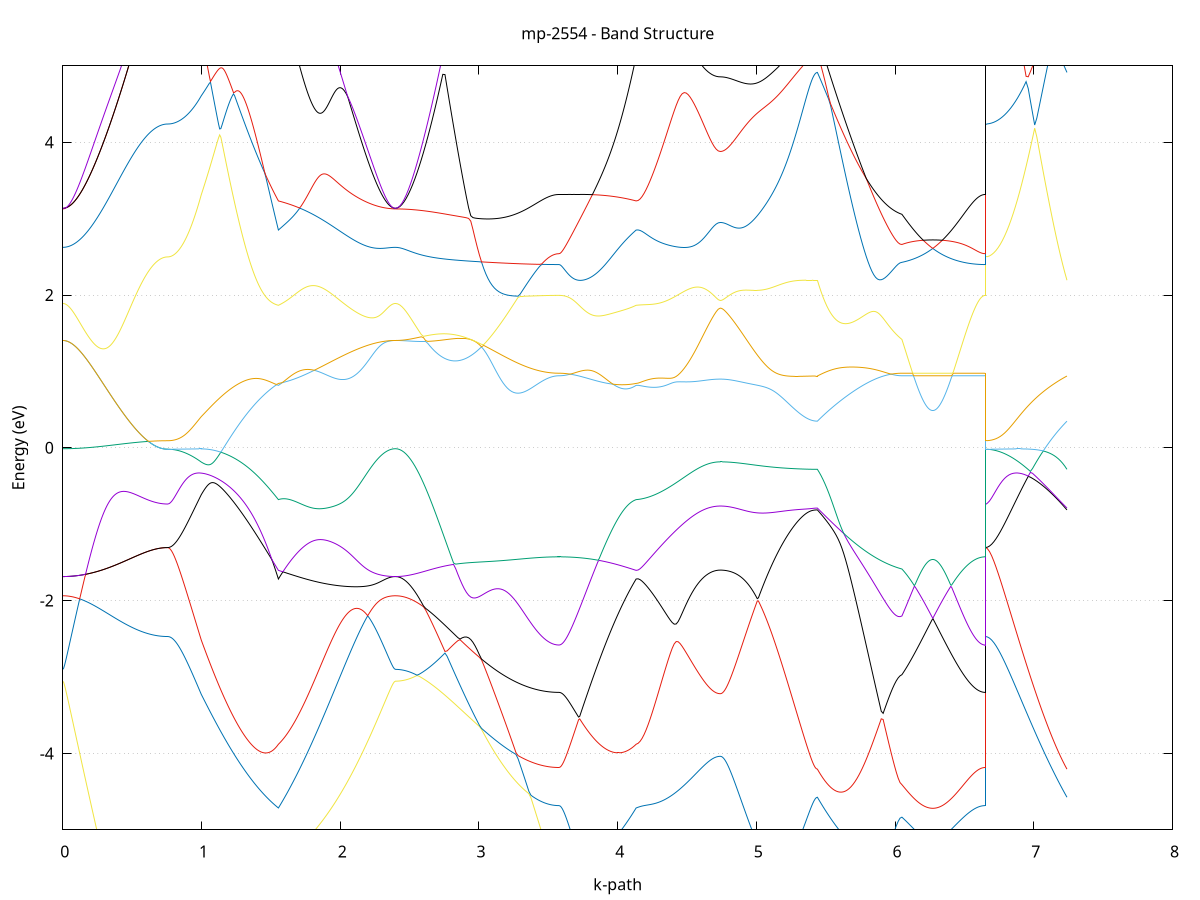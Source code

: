 set title 'mp-2554 - Band Structure'
set xlabel 'k-path'
set ylabel 'Energy (eV)'
set grid y
set yrange [-5:5]
set terminal png size 800,600
set output 'mp-2554_bands_gnuplot.png'
plot '-' using 1:2 with lines notitle, '-' using 1:2 with lines notitle, '-' using 1:2 with lines notitle, '-' using 1:2 with lines notitle, '-' using 1:2 with lines notitle, '-' using 1:2 with lines notitle, '-' using 1:2 with lines notitle, '-' using 1:2 with lines notitle, '-' using 1:2 with lines notitle, '-' using 1:2 with lines notitle, '-' using 1:2 with lines notitle, '-' using 1:2 with lines notitle, '-' using 1:2 with lines notitle, '-' using 1:2 with lines notitle, '-' using 1:2 with lines notitle, '-' using 1:2 with lines notitle, '-' using 1:2 with lines notitle, '-' using 1:2 with lines notitle, '-' using 1:2 with lines notitle, '-' using 1:2 with lines notitle
0.000000 -37.829695
0.006406 -37.829695
0.012811 -37.829695
0.019217 -37.829695
0.025623 -37.829695
0.032028 -37.829695
0.038434 -37.829695
0.044840 -37.829695
0.051245 -37.829695
0.057651 -37.829695
0.064056 -37.829695
0.070462 -37.829695
0.076868 -37.829695
0.083273 -37.829695
0.089679 -37.829695
0.096085 -37.829695
0.102490 -37.829695
0.108896 -37.829695
0.115302 -37.829695
0.121707 -37.829695
0.128113 -37.829695
0.134519 -37.829695
0.140924 -37.829695
0.147330 -37.829695
0.153736 -37.829695
0.160141 -37.829695
0.166547 -37.829695
0.172952 -37.829695
0.179358 -37.829695
0.185764 -37.829695
0.192169 -37.829695
0.198575 -37.829695
0.204981 -37.829695
0.211386 -37.829695
0.217792 -37.829695
0.224198 -37.829695
0.230603 -37.829695
0.237009 -37.829695
0.243415 -37.829695
0.249820 -37.829695
0.256226 -37.829695
0.262631 -37.829695
0.269037 -37.829695
0.275443 -37.829695
0.281848 -37.829695
0.288254 -37.829695
0.294660 -37.829695
0.301065 -37.829695
0.307471 -37.829695
0.313877 -37.829695
0.320282 -37.829695
0.326688 -37.829695
0.333094 -37.829695
0.339499 -37.829695
0.345905 -37.829695
0.352311 -37.829695
0.358716 -37.829695
0.365122 -37.829695
0.371527 -37.829695
0.377933 -37.829695
0.384339 -37.829695
0.390744 -37.829695
0.397150 -37.829695
0.403556 -37.829795
0.409961 -37.829795
0.416367 -37.829795
0.422773 -37.829795
0.429178 -37.829795
0.435584 -37.829795
0.441990 -37.829795
0.448395 -37.829795
0.454801 -37.829795
0.461207 -37.829795
0.467612 -37.829795
0.474018 -37.829795
0.480423 -37.829795
0.486829 -37.829795
0.493235 -37.829795
0.499640 -37.829795
0.506046 -37.829795
0.512452 -37.829795
0.518857 -37.829795
0.525263 -37.829795
0.531669 -37.829795
0.538074 -37.829795
0.544480 -37.829795
0.550886 -37.829795
0.557291 -37.829795
0.563697 -37.829795
0.570103 -37.829795
0.576508 -37.829795
0.582914 -37.829795
0.589319 -37.829795
0.595725 -37.829795
0.602131 -37.829795
0.608536 -37.829795
0.614942 -37.829795
0.621348 -37.829795
0.627753 -37.829795
0.634159 -37.829795
0.640565 -37.829795
0.646970 -37.829795
0.653376 -37.829795
0.659782 -37.829795
0.666187 -37.829795
0.672593 -37.829795
0.678999 -37.829795
0.685404 -37.829795
0.691810 -37.829795
0.698215 -37.829795
0.704621 -37.829795
0.711027 -37.829795
0.717432 -37.829795
0.723838 -37.829795
0.730244 -37.829795
0.736649 -37.829795
0.743055 -37.829795
0.749461 -37.829795
0.755866 -37.829795
0.755866 -37.829795
0.765561 -37.829795
0.775256 -37.829795
0.784951 -37.829795
0.794646 -37.829795
0.804341 -37.829895
0.814036 -37.829895
0.823730 -37.829895
0.833425 -37.829995
0.843120 -37.829995
0.852815 -37.830095
0.862510 -37.830095
0.872205 -37.830195
0.881900 -37.830195
0.891595 -37.830295
0.901290 -37.830395
0.910984 -37.830495
0.920679 -37.830495
0.930374 -37.830595
0.940069 -37.830695
0.949764 -37.830795
0.959459 -37.830895
0.969154 -37.830995
0.978849 -37.831095
0.988543 -37.831295
0.998238 -37.831395
0.998238 -37.831395
1.006539 -37.831495
1.014839 -37.831595
1.023139 -37.831695
1.031440 -37.831695
1.039740 -37.831795
1.048041 -37.831895
1.056341 -37.831995
1.064641 -37.832095
1.072942 -37.832195
1.081242 -37.832295
1.089542 -37.832395
1.097843 -37.832595
1.106143 -37.832695
1.114443 -37.832795
1.122744 -37.832895
1.131044 -37.832995
1.139344 -37.833095
1.147645 -37.833195
1.155945 -37.833295
1.164246 -37.833495
1.172546 -37.833595
1.180846 -37.833695
1.189147 -37.833795
1.197447 -37.833895
1.205747 -37.834095
1.214048 -37.834195
1.222348 -37.834295
1.230648 -37.834395
1.238949 -37.834595
1.247249 -37.834695
1.255549 -37.834795
1.263850 -37.834895
1.272150 -37.835095
1.280450 -37.835195
1.288751 -37.835295
1.297051 -37.835495
1.305352 -37.835595
1.313652 -37.835695
1.321952 -37.835795
1.330253 -37.835995
1.338553 -37.836095
1.346853 -37.836195
1.355154 -37.836395
1.363454 -37.836495
1.371754 -37.836595
1.380055 -37.836795
1.388355 -37.836895
1.396655 -37.836995
1.404956 -37.837195
1.413256 -37.837295
1.421557 -37.837395
1.429857 -37.837595
1.438157 -37.837695
1.446458 -37.837795
1.454758 -37.837895
1.463058 -37.838095
1.471359 -37.838195
1.479659 -37.838295
1.487959 -37.838495
1.496260 -37.838595
1.504560 -37.838695
1.512860 -37.838795
1.521161 -37.838995
1.529461 -37.839095
1.537762 -37.839195
1.546062 -37.839295
1.554362 -37.839395
1.554362 -37.839395
1.562719 -37.839295
1.571076 -37.839195
1.579433 -37.839095
1.587790 -37.838995
1.596147 -37.838895
1.604504 -37.838695
1.612861 -37.838595
1.621218 -37.838495
1.629575 -37.838395
1.637932 -37.838195
1.646289 -37.838095
1.654646 -37.837995
1.663003 -37.837795
1.671360 -37.837695
1.679717 -37.837595
1.688074 -37.837495
1.696431 -37.837295
1.704788 -37.837195
1.713145 -37.837095
1.721502 -37.836895
1.729859 -37.836795
1.738216 -37.836695
1.746573 -37.836495
1.754930 -37.836395
1.763287 -37.836295
1.771644 -37.836095
1.780001 -37.835995
1.788358 -37.835895
1.796715 -37.835695
1.805072 -37.835595
1.813429 -37.835495
1.821786 -37.835295
1.830143 -37.835195
1.838500 -37.835095
1.846857 -37.834895
1.855214 -37.834795
1.863571 -37.834695
1.871928 -37.834595
1.880285 -37.834395
1.888642 -37.834295
1.896999 -37.834195
1.905356 -37.833995
1.913713 -37.833895
1.922069 -37.833795
1.930426 -37.833695
1.938783 -37.833495
1.947140 -37.833395
1.955497 -37.833295
1.963854 -37.833195
1.972211 -37.833095
1.980568 -37.832895
1.988925 -37.832795
1.997282 -37.832695
2.005639 -37.832595
2.013996 -37.832495
2.022353 -37.832395
2.030710 -37.832295
2.039067 -37.832195
2.047424 -37.832095
2.055781 -37.831895
2.064138 -37.831795
2.072495 -37.831695
2.080852 -37.831595
2.089209 -37.831495
2.097566 -37.831495
2.105923 -37.831395
2.114280 -37.831295
2.122637 -37.831195
2.130994 -37.831095
2.139351 -37.830995
2.147708 -37.830895
2.156065 -37.830795
2.164422 -37.830795
2.172779 -37.830695
2.181136 -37.830595
2.189493 -37.830595
2.197850 -37.830495
2.206207 -37.830395
2.214564 -37.830395
2.222921 -37.830295
2.231278 -37.830195
2.239635 -37.830195
2.247992 -37.830095
2.256349 -37.830095
2.264706 -37.829995
2.273063 -37.829995
2.281420 -37.829895
2.289777 -37.829895
2.298134 -37.829895
2.306491 -37.829795
2.314848 -37.829795
2.323205 -37.829795
2.331562 -37.829795
2.339919 -37.829695
2.348276 -37.829695
2.356633 -37.829695
2.364990 -37.829695
2.373347 -37.829695
2.381703 -37.829695
2.390060 -37.829695
2.398417 -37.829695
2.398417 -37.829695
2.413926 -37.829695
2.429434 -37.829695
2.444942 -37.829695
2.460451 -37.829795
2.475959 -37.829795
2.491467 -37.829895
2.506975 -37.829995
2.522484 -37.830095
2.537992 -37.830195
2.553500 -37.830395
2.569009 -37.830495
2.584517 -37.830695
2.600025 -37.830795
2.615533 -37.830995
2.631042 -37.831195
2.646550 -37.831395
2.662058 -37.831595
2.677567 -37.831795
2.693075 -37.831995
2.708583 -37.832295
2.724091 -37.832495
2.739600 -37.832795
2.755108 -37.832995
2.770616 -37.833295
2.786125 -37.833595
2.801633 -37.833795
2.817141 -37.834095
2.832649 -37.834395
2.848158 -37.834695
2.863666 -37.834995
2.879174 -37.835295
2.894683 -37.835595
2.910191 -37.835895
2.925699 -37.836195
2.941207 -37.836495
2.956716 -37.836795
2.972224 -37.837095
2.987732 -37.837395
3.003241 -37.837695
3.018749 -37.837995
3.034257 -37.838295
3.049765 -37.838595
3.065274 -37.838795
3.080782 -37.839095
3.096290 -37.839395
3.111798 -37.839695
3.127307 -37.839895
3.142815 -37.840195
3.158323 -37.840395
3.173832 -37.840695
3.189340 -37.840895
3.204848 -37.841195
3.220356 -37.841395
3.235865 -37.841595
3.251373 -37.841795
3.266881 -37.841995
3.282390 -37.842195
3.297898 -37.842395
3.313406 -37.842595
3.328914 -37.842795
3.344423 -37.842895
3.359931 -37.843095
3.375439 -37.843195
3.390948 -37.843295
3.406456 -37.843395
3.421964 -37.843495
3.437472 -37.843595
3.452981 -37.843695
3.468489 -37.843795
3.483997 -37.843895
3.499506 -37.843895
3.515014 -37.843995
3.530522 -37.843995
3.546030 -37.843995
3.561539 -37.844095
3.577047 -37.844095
3.577047 -37.844095
3.585347 -37.844095
3.593648 -37.844095
3.601948 -37.843995
3.610248 -37.843995
3.618549 -37.843995
3.626849 -37.843995
3.635149 -37.843995
3.643450 -37.843995
3.651750 -37.843995
3.660051 -37.843895
3.668351 -37.843895
3.676651 -37.843895
3.684952 -37.843895
3.693252 -37.843795
3.701552 -37.843795
3.709853 -37.843695
3.718153 -37.843695
3.726453 -37.843695
3.734754 -37.843595
3.743054 -37.843595
3.751354 -37.843495
3.759655 -37.843495
3.767955 -37.843395
3.776256 -37.843295
3.784556 -37.843295
3.792856 -37.843195
3.801157 -37.843195
3.809457 -37.843095
3.817757 -37.842995
3.826058 -37.842895
3.834358 -37.842895
3.842658 -37.842795
3.850959 -37.842695
3.859259 -37.842595
3.867559 -37.842595
3.875860 -37.842495
3.884160 -37.842395
3.892461 -37.842295
3.900761 -37.842195
3.909061 -37.842095
3.917362 -37.841995
3.925662 -37.841895
3.933962 -37.841795
3.942263 -37.841695
3.950563 -37.841695
3.958863 -37.841595
3.967164 -37.841495
3.975464 -37.841395
3.983764 -37.841295
3.992065 -37.841195
4.000365 -37.841095
4.008666 -37.840995
4.016966 -37.840895
4.025266 -37.840795
4.033567 -37.840695
4.041867 -37.840595
4.050167 -37.840495
4.058468 -37.840395
4.066768 -37.840295
4.075068 -37.840195
4.083369 -37.840095
4.091669 -37.839995
4.099969 -37.839895
4.108270 -37.839795
4.116570 -37.839695
4.124871 -37.839595
4.133171 -37.839395
4.133171 -37.839395
4.147615 -37.839595
4.162059 -37.839795
4.176503 -37.839995
4.190947 -37.840295
4.205390 -37.840495
4.219834 -37.840795
4.234278 -37.840995
4.248722 -37.841295
4.263166 -37.841495
4.277610 -37.841695
4.292054 -37.841995
4.306498 -37.842195
4.320942 -37.842395
4.335386 -37.842595
4.349830 -37.842795
4.364274 -37.842995
4.378718 -37.843195
4.393162 -37.843395
4.407605 -37.843595
4.422049 -37.843795
4.436493 -37.843995
4.450937 -37.844095
4.465381 -37.844295
4.479825 -37.844495
4.494269 -37.844595
4.508713 -37.844795
4.523157 -37.844895
4.537601 -37.844995
4.552045 -37.845095
4.566489 -37.845295
4.580933 -37.845395
4.595376 -37.845395
4.609820 -37.845495
4.624264 -37.845595
4.638708 -37.845695
4.653152 -37.845695
4.667596 -37.845795
4.682040 -37.845795
4.696484 -37.845895
4.710928 -37.845895
4.725372 -37.845895
4.739816 -37.845895
4.739816 -37.845895
4.748150 -37.845895
4.756485 -37.845895
4.764819 -37.845895
4.773153 -37.845895
4.781488 -37.845895
4.789822 -37.845795
4.798157 -37.845795
4.806491 -37.845795
4.814825 -37.845795
4.823160 -37.845695
4.831494 -37.845695
4.839829 -37.845695
4.848163 -37.845595
4.856497 -37.845595
4.864832 -37.845495
4.873166 -37.845495
4.881501 -37.845495
4.889835 -37.845395
4.898169 -37.845295
4.906504 -37.845295
4.914838 -37.845195
4.923173 -37.845195
4.931507 -37.845095
4.939841 -37.844995
4.948176 -37.844895
4.956510 -37.844895
4.964845 -37.844795
4.973179 -37.844695
4.981513 -37.844595
4.989848 -37.844495
4.998182 -37.844395
5.006517 -37.844295
5.014851 -37.844195
5.023185 -37.844095
5.031520 -37.843995
5.039854 -37.843895
5.048189 -37.843795
5.056523 -37.843695
5.064857 -37.843595
5.073192 -37.843495
5.081526 -37.843395
5.089860 -37.843295
5.098195 -37.843195
5.106529 -37.842995
5.114864 -37.842895
5.123198 -37.842795
5.131532 -37.842695
5.139867 -37.842495
5.148201 -37.842395
5.156536 -37.842295
5.164870 -37.842095
5.173204 -37.841995
5.181539 -37.841895
5.189873 -37.841695
5.198208 -37.841595
5.206542 -37.841395
5.214876 -37.841295
5.223211 -37.841195
5.231545 -37.840995
5.239880 -37.840895
5.248214 -37.840695
5.256548 -37.840595
5.264883 -37.840395
5.273217 -37.840295
5.281552 -37.840095
5.289886 -37.839995
5.298220 -37.839795
5.306555 -37.839595
5.314889 -37.839495
5.323224 -37.839295
5.331558 -37.839195
5.339892 -37.838995
5.348227 -37.838895
5.356561 -37.838695
5.364896 -37.838495
5.373230 -37.838395
5.381564 -37.838195
5.389899 -37.838095
5.398233 -37.837895
5.406568 -37.837695
5.414902 -37.837595
5.423236 -37.837395
5.431571 -37.837295
5.439905 -37.837195
5.439905 -37.837195
5.453449 -37.837495
5.466993 -37.837695
5.480537 -37.837895
5.494080 -37.838195
5.507624 -37.838395
5.521168 -37.838595
5.534712 -37.838895
5.548255 -37.839095
5.561799 -37.839295
5.575343 -37.839495
5.588886 -37.839695
5.602430 -37.839895
5.615974 -37.840095
5.629518 -37.840395
5.643061 -37.840495
5.656605 -37.840695
5.670149 -37.840895
5.683693 -37.841095
5.697236 -37.841295
5.710780 -37.841495
5.724324 -37.841695
5.737868 -37.841895
5.751411 -37.842095
5.764955 -37.842195
5.778499 -37.842395
5.792043 -37.842495
5.805586 -37.842695
5.819130 -37.842795
5.832674 -37.842995
5.846218 -37.843095
5.859761 -37.843195
5.873305 -37.843295
5.886849 -37.843395
5.900393 -37.843495
5.913936 -37.843595
5.927480 -37.843695
5.941024 -37.843795
5.954568 -37.843795
5.968111 -37.843895
5.981655 -37.843895
5.995199 -37.843995
6.008743 -37.843995
6.022286 -37.843995
6.035830 -37.843995
6.049374 -37.843995
6.049374 -37.843995
6.055761 -37.843995
6.062149 -37.843995
6.068537 -37.843995
6.074924 -37.843995
6.081312 -37.843995
6.087699 -37.843995
6.094087 -37.843995
6.100474 -37.843995
6.106862 -37.843995
6.113250 -37.843995
6.119637 -37.843995
6.126025 -37.843995
6.132412 -37.843995
6.138800 -37.843995
6.145187 -37.843995
6.151575 -37.843995
6.157962 -37.843995
6.164350 -37.843895
6.170738 -37.843895
6.177125 -37.843895
6.183513 -37.843895
6.189900 -37.843895
6.196288 -37.843895
6.202675 -37.843895
6.209063 -37.843895
6.215451 -37.843895
6.221838 -37.843895
6.228226 -37.843895
6.234613 -37.843895
6.241001 -37.843895
6.247388 -37.843895
6.253776 -37.843895
6.260163 -37.843895
6.266551 -37.843795
6.272939 -37.843795
6.279326 -37.843795
6.285714 -37.843895
6.292101 -37.843895
6.298489 -37.843895
6.304876 -37.843895
6.311264 -37.843895
6.317652 -37.843895
6.324039 -37.843895
6.330427 -37.843895
6.336814 -37.843895
6.343202 -37.843895
6.349589 -37.843895
6.355977 -37.843895
6.362364 -37.843895
6.368752 -37.843895
6.375140 -37.843895
6.381527 -37.843895
6.387915 -37.843995
6.394302 -37.843995
6.400690 -37.843995
6.407077 -37.843995
6.413465 -37.843995
6.419852 -37.843995
6.426240 -37.843995
6.432628 -37.843995
6.439015 -37.843995
6.445403 -37.843995
6.451790 -37.843995
6.458178 -37.843995
6.464565 -37.843995
6.470953 -37.843995
6.477341 -37.843995
6.483728 -37.843995
6.490116 -37.843995
6.496503 -37.843995
6.502891 -37.843995
6.509278 -37.843995
6.515666 -37.843995
6.522053 -37.843995
6.528441 -37.843995
6.534829 -37.843995
6.541216 -37.843995
6.547604 -37.843995
6.553991 -37.843995
6.560379 -37.843995
6.566766 -37.843995
6.573154 -37.843995
6.579542 -37.843995
6.585929 -37.844095
6.592317 -37.844095
6.598704 -37.844095
6.605092 -37.844095
6.611479 -37.844095
6.617867 -37.844095
6.624254 -37.844095
6.630642 -37.844095
6.637030 -37.844095
6.643417 -37.844095
6.649805 -37.844095
6.649805 -37.829795
6.665313 -37.829795
6.680821 -37.829795
6.696330 -37.829895
6.711838 -37.829895
6.727346 -37.829995
6.742854 -37.829995
6.758363 -37.830095
6.773871 -37.830195
6.789379 -37.830295
6.804888 -37.830495
6.820396 -37.830595
6.835904 -37.830795
6.851412 -37.830895
6.866921 -37.831095
6.882429 -37.831295
6.897937 -37.831495
6.913446 -37.831695
6.928954 -37.831895
6.944462 -37.832095
6.959970 -37.832295
6.975479 -37.832495
6.990987 -37.832795
7.006495 -37.832995
7.022004 -37.833295
7.037512 -37.833595
7.053020 -37.833795
7.068528 -37.834095
7.084037 -37.834395
7.099545 -37.834595
7.115053 -37.834895
7.130561 -37.835195
7.146070 -37.835495
7.161578 -37.835795
7.177086 -37.836095
7.192595 -37.836395
7.208103 -37.836695
7.223611 -37.836895
7.239119 -37.837195
e
0.000000 -37.829695
0.006406 -37.829695
0.012811 -37.829695
0.019217 -37.829695
0.025623 -37.829695
0.032028 -37.829695
0.038434 -37.829695
0.044840 -37.829695
0.051245 -37.829695
0.057651 -37.829695
0.064056 -37.829695
0.070462 -37.829695
0.076868 -37.829695
0.083273 -37.829695
0.089679 -37.829695
0.096085 -37.829695
0.102490 -37.829695
0.108896 -37.829695
0.115302 -37.829695
0.121707 -37.829695
0.128113 -37.829695
0.134519 -37.829695
0.140924 -37.829695
0.147330 -37.829695
0.153736 -37.829695
0.160141 -37.829695
0.166547 -37.829695
0.172952 -37.829695
0.179358 -37.829695
0.185764 -37.829695
0.192169 -37.829695
0.198575 -37.829695
0.204981 -37.829695
0.211386 -37.829695
0.217792 -37.829695
0.224198 -37.829695
0.230603 -37.829695
0.237009 -37.829695
0.243415 -37.829695
0.249820 -37.829695
0.256226 -37.829695
0.262631 -37.829695
0.269037 -37.829695
0.275443 -37.829695
0.281848 -37.829695
0.288254 -37.829695
0.294660 -37.829695
0.301065 -37.829695
0.307471 -37.829695
0.313877 -37.829695
0.320282 -37.829695
0.326688 -37.829695
0.333094 -37.829695
0.339499 -37.829695
0.345905 -37.829695
0.352311 -37.829695
0.358716 -37.829695
0.365122 -37.829695
0.371527 -37.829695
0.377933 -37.829695
0.384339 -37.829695
0.390744 -37.829695
0.397150 -37.829695
0.403556 -37.829695
0.409961 -37.829795
0.416367 -37.829795
0.422773 -37.829795
0.429178 -37.829795
0.435584 -37.829795
0.441990 -37.829795
0.448395 -37.829795
0.454801 -37.829795
0.461207 -37.829795
0.467612 -37.829795
0.474018 -37.829795
0.480423 -37.829795
0.486829 -37.829795
0.493235 -37.829795
0.499640 -37.829795
0.506046 -37.829795
0.512452 -37.829795
0.518857 -37.829795
0.525263 -37.829795
0.531669 -37.829795
0.538074 -37.829795
0.544480 -37.829795
0.550886 -37.829795
0.557291 -37.829795
0.563697 -37.829795
0.570103 -37.829795
0.576508 -37.829795
0.582914 -37.829795
0.589319 -37.829795
0.595725 -37.829795
0.602131 -37.829795
0.608536 -37.829795
0.614942 -37.829795
0.621348 -37.829795
0.627753 -37.829795
0.634159 -37.829795
0.640565 -37.829795
0.646970 -37.829795
0.653376 -37.829795
0.659782 -37.829795
0.666187 -37.829795
0.672593 -37.829795
0.678999 -37.829795
0.685404 -37.829795
0.691810 -37.829795
0.698215 -37.829795
0.704621 -37.829795
0.711027 -37.829795
0.717432 -37.829795
0.723838 -37.829795
0.730244 -37.829795
0.736649 -37.829795
0.743055 -37.829795
0.749461 -37.829795
0.755866 -37.829795
0.755866 -37.829795
0.765561 -37.829795
0.775256 -37.829795
0.784951 -37.829795
0.794646 -37.829795
0.804341 -37.829895
0.814036 -37.829895
0.823730 -37.829895
0.833425 -37.829995
0.843120 -37.829995
0.852815 -37.829995
0.862510 -37.830095
0.872205 -37.830095
0.881900 -37.830195
0.891595 -37.830295
0.901290 -37.830295
0.910984 -37.830395
0.920679 -37.830495
0.930374 -37.830595
0.940069 -37.830695
0.949764 -37.830695
0.959459 -37.830795
0.969154 -37.830895
0.978849 -37.830995
0.988543 -37.831095
0.998238 -37.831195
0.998238 -37.831195
1.006539 -37.831295
1.014839 -37.831395
1.023139 -37.831495
1.031440 -37.831595
1.039740 -37.831695
1.048041 -37.831795
1.056341 -37.831895
1.064641 -37.831995
1.072942 -37.831995
1.081242 -37.832095
1.089542 -37.832195
1.097843 -37.832295
1.106143 -37.832395
1.114443 -37.832495
1.122744 -37.832695
1.131044 -37.832795
1.139344 -37.832895
1.147645 -37.832995
1.155945 -37.833095
1.164246 -37.833195
1.172546 -37.833295
1.180846 -37.833395
1.189147 -37.833495
1.197447 -37.833595
1.205747 -37.833795
1.214048 -37.833895
1.222348 -37.833995
1.230648 -37.834095
1.238949 -37.834195
1.247249 -37.834395
1.255549 -37.834495
1.263850 -37.834595
1.272150 -37.834695
1.280450 -37.834895
1.288751 -37.834995
1.297051 -37.835095
1.305352 -37.835195
1.313652 -37.835395
1.321952 -37.835495
1.330253 -37.835595
1.338553 -37.835795
1.346853 -37.835895
1.355154 -37.835995
1.363454 -37.836195
1.371754 -37.836295
1.380055 -37.836395
1.388355 -37.836495
1.396655 -37.836695
1.404956 -37.836795
1.413256 -37.836895
1.421557 -37.837095
1.429857 -37.837195
1.438157 -37.837295
1.446458 -37.837395
1.454758 -37.837595
1.463058 -37.837695
1.471359 -37.837795
1.479659 -37.837995
1.487959 -37.838095
1.496260 -37.838195
1.504560 -37.838295
1.512860 -37.838495
1.521161 -37.838595
1.529461 -37.838695
1.537762 -37.838795
1.546062 -37.838995
1.554362 -37.839095
1.554362 -37.839095
1.562719 -37.838995
1.571076 -37.838795
1.579433 -37.838695
1.587790 -37.838595
1.596147 -37.838395
1.604504 -37.838295
1.612861 -37.838195
1.621218 -37.837995
1.629575 -37.837895
1.637932 -37.837795
1.646289 -37.837595
1.654646 -37.837495
1.663003 -37.837395
1.671360 -37.837195
1.679717 -37.837095
1.688074 -37.836995
1.696431 -37.836795
1.704788 -37.836695
1.713145 -37.836595
1.721502 -37.836395
1.729859 -37.836295
1.738216 -37.836195
1.746573 -37.835995
1.754930 -37.835895
1.763287 -37.835795
1.771644 -37.835595
1.780001 -37.835495
1.788358 -37.835395
1.796715 -37.835195
1.805072 -37.835095
1.813429 -37.834995
1.821786 -37.834795
1.830143 -37.834695
1.838500 -37.834595
1.846857 -37.834395
1.855214 -37.834295
1.863571 -37.834195
1.871928 -37.834095
1.880285 -37.833895
1.888642 -37.833795
1.896999 -37.833695
1.905356 -37.833595
1.913713 -37.833495
1.922069 -37.833295
1.930426 -37.833195
1.938783 -37.833095
1.947140 -37.832995
1.955497 -37.832895
1.963854 -37.832795
1.972211 -37.832695
1.980568 -37.832595
1.988925 -37.832495
1.997282 -37.832295
2.005639 -37.832195
2.013996 -37.832095
2.022353 -37.831995
2.030710 -37.831895
2.039067 -37.831795
2.047424 -37.831795
2.055781 -37.831695
2.064138 -37.831595
2.072495 -37.831495
2.080852 -37.831395
2.089209 -37.831295
2.097566 -37.831195
2.105923 -37.831095
2.114280 -37.831095
2.122637 -37.830995
2.130994 -37.830895
2.139351 -37.830795
2.147708 -37.830795
2.156065 -37.830695
2.164422 -37.830595
2.172779 -37.830595
2.181136 -37.830495
2.189493 -37.830395
2.197850 -37.830395
2.206207 -37.830295
2.214564 -37.830295
2.222921 -37.830195
2.231278 -37.830195
2.239635 -37.830095
2.247992 -37.830095
2.256349 -37.829995
2.264706 -37.829995
2.273063 -37.829895
2.281420 -37.829895
2.289777 -37.829895
2.298134 -37.829795
2.306491 -37.829795
2.314848 -37.829795
2.323205 -37.829795
2.331562 -37.829695
2.339919 -37.829695
2.348276 -37.829695
2.356633 -37.829695
2.364990 -37.829695
2.373347 -37.829695
2.381703 -37.829695
2.390060 -37.829695
2.398417 -37.829695
2.398417 -37.829695
2.413926 -37.829695
2.429434 -37.829695
2.444942 -37.829695
2.460451 -37.829795
2.475959 -37.829795
2.491467 -37.829895
2.506975 -37.829995
2.522484 -37.829995
2.537992 -37.830095
2.553500 -37.830295
2.569009 -37.830395
2.584517 -37.830495
2.600025 -37.830595
2.615533 -37.830795
2.631042 -37.830995
2.646550 -37.831095
2.662058 -37.831295
2.677567 -37.831495
2.693075 -37.831695
2.708583 -37.831895
2.724091 -37.832095
2.739600 -37.832395
2.755108 -37.832595
2.770616 -37.832795
2.786125 -37.833095
2.801633 -37.833295
2.817141 -37.833595
2.832649 -37.833795
2.848158 -37.834095
2.863666 -37.834395
2.879174 -37.834695
2.894683 -37.834895
2.910191 -37.835195
2.925699 -37.835495
2.941207 -37.835795
2.956716 -37.836095
2.972224 -37.836395
2.987732 -37.836595
3.003241 -37.836895
3.018749 -37.837195
3.034257 -37.837495
3.049765 -37.837795
3.065274 -37.838095
3.080782 -37.838395
3.096290 -37.838595
3.111798 -37.838895
3.127307 -37.839195
3.142815 -37.839395
3.158323 -37.839695
3.173832 -37.839995
3.189340 -37.840195
3.204848 -37.840395
3.220356 -37.840695
3.235865 -37.840895
3.251373 -37.841095
3.266881 -37.841395
3.282390 -37.841595
3.297898 -37.841795
3.313406 -37.841995
3.328914 -37.842095
3.344423 -37.842295
3.359931 -37.842495
3.375439 -37.842595
3.390948 -37.842795
3.406456 -37.842895
3.421964 -37.842995
3.437472 -37.843095
3.452981 -37.843195
3.468489 -37.843295
3.483997 -37.843395
3.499506 -37.843495
3.515014 -37.843495
3.530522 -37.843495
3.546030 -37.843595
3.561539 -37.843595
3.577047 -37.843595
3.577047 -37.843595
3.585347 -37.843595
3.593648 -37.843595
3.601948 -37.843595
3.610248 -37.843595
3.618549 -37.843595
3.626849 -37.843595
3.635149 -37.843595
3.643450 -37.843495
3.651750 -37.843495
3.660051 -37.843495
3.668351 -37.843495
3.676651 -37.843495
3.684952 -37.843395
3.693252 -37.843395
3.701552 -37.843395
3.709853 -37.843295
3.718153 -37.843295
3.726453 -37.843295
3.734754 -37.843195
3.743054 -37.843195
3.751354 -37.843195
3.759655 -37.843095
3.767955 -37.843095
3.776256 -37.842995
3.784556 -37.842995
3.792856 -37.842895
3.801157 -37.842895
3.809457 -37.842795
3.817757 -37.842795
3.826058 -37.842695
3.834358 -37.842695
3.842658 -37.842595
3.850959 -37.842495
3.859259 -37.842495
3.867559 -37.842395
3.875860 -37.842395
3.884160 -37.842295
3.892461 -37.842195
3.900761 -37.842095
3.909061 -37.842095
3.917362 -37.841995
3.925662 -37.841895
3.933962 -37.841795
3.942263 -37.841695
3.950563 -37.841595
3.958863 -37.841495
3.967164 -37.841395
3.975464 -37.841295
3.983764 -37.841195
3.992065 -37.841095
4.000365 -37.840995
4.008666 -37.840895
4.016966 -37.840795
4.025266 -37.840695
4.033567 -37.840595
4.041867 -37.840395
4.050167 -37.840295
4.058468 -37.840195
4.066768 -37.840095
4.075068 -37.839995
4.083369 -37.839795
4.091669 -37.839695
4.099969 -37.839595
4.108270 -37.839495
4.116570 -37.839295
4.124871 -37.839195
4.133171 -37.839095
4.133171 -37.839095
4.147615 -37.838895
4.162059 -37.838495
4.176503 -37.838195
4.190947 -37.837795
4.205390 -37.837395
4.219834 -37.837095
4.234278 -37.836695
4.248722 -37.836295
4.263166 -37.835995
4.277610 -37.835595
4.292054 -37.835295
4.306498 -37.834895
4.320942 -37.834495
4.335386 -37.834195
4.349830 -37.833895
4.364274 -37.833495
4.378718 -37.833195
4.393162 -37.832895
4.407605 -37.832595
4.422049 -37.832195
4.436493 -37.831995
4.450937 -37.831695
4.465381 -37.831395
4.479825 -37.831095
4.494269 -37.830895
4.508713 -37.830595
4.523157 -37.830395
4.537601 -37.830195
4.552045 -37.829995
4.566489 -37.829795
4.580933 -37.829595
4.595376 -37.829495
4.609820 -37.829295
4.624264 -37.829195
4.638708 -37.829095
4.653152 -37.828995
4.667596 -37.828895
4.682040 -37.828795
4.696484 -37.828695
4.710928 -37.828695
4.725372 -37.828695
4.739816 -37.828695
4.739816 -37.828695
4.748150 -37.828695
4.756485 -37.828695
4.764819 -37.828695
4.773153 -37.828695
4.781488 -37.828695
4.789822 -37.828695
4.798157 -37.828695
4.806491 -37.828795
4.814825 -37.828795
4.823160 -37.828795
4.831494 -37.828795
4.839829 -37.828895
4.848163 -37.828895
4.856497 -37.828995
4.864832 -37.828995
4.873166 -37.828995
4.881501 -37.829095
4.889835 -37.829095
4.898169 -37.829195
4.906504 -37.829195
4.914838 -37.829295
4.923173 -37.829395
4.931507 -37.829395
4.939841 -37.829495
4.948176 -37.829595
4.956510 -37.829595
4.964845 -37.829695
4.973179 -37.829795
4.981513 -37.829895
4.989848 -37.829895
4.998182 -37.829995
5.006517 -37.830095
5.014851 -37.830195
5.023185 -37.830295
5.031520 -37.830395
5.039854 -37.830495
5.048189 -37.830595
5.056523 -37.830695
5.064857 -37.830795
5.073192 -37.830895
5.081526 -37.830995
5.089860 -37.831095
5.098195 -37.831195
5.106529 -37.831295
5.114864 -37.831395
5.123198 -37.831595
5.131532 -37.831695
5.139867 -37.831795
5.148201 -37.831895
5.156536 -37.831995
5.164870 -37.832195
5.173204 -37.832295
5.181539 -37.832395
5.189873 -37.832595
5.198208 -37.832695
5.206542 -37.832795
5.214876 -37.832995
5.223211 -37.833095
5.231545 -37.833195
5.239880 -37.833395
5.248214 -37.833495
5.256548 -37.833695
5.264883 -37.833795
5.273217 -37.833995
5.281552 -37.834095
5.289886 -37.834295
5.298220 -37.834395
5.306555 -37.834595
5.314889 -37.834695
5.323224 -37.834895
5.331558 -37.834995
5.339892 -37.835195
5.348227 -37.835295
5.356561 -37.835495
5.364896 -37.835595
5.373230 -37.835795
5.381564 -37.835995
5.389899 -37.836095
5.398233 -37.836295
5.406568 -37.836395
5.414902 -37.836595
5.423236 -37.836695
5.431571 -37.836895
5.439905 -37.836895
5.439905 -37.836895
5.453449 -37.837195
5.466993 -37.837395
5.480537 -37.837695
5.494080 -37.837895
5.507624 -37.838195
5.521168 -37.838395
5.534712 -37.838695
5.548255 -37.838895
5.561799 -37.839095
5.575343 -37.839395
5.588886 -37.839595
5.602430 -37.839795
5.615974 -37.840095
5.629518 -37.840295
5.643061 -37.840495
5.656605 -37.840695
5.670149 -37.840895
5.683693 -37.841095
5.697236 -37.841295
5.710780 -37.841495
5.724324 -37.841595
5.737868 -37.841795
5.751411 -37.841895
5.764955 -37.842095
5.778499 -37.842195
5.792043 -37.842295
5.805586 -37.842495
5.819130 -37.842595
5.832674 -37.842695
5.846218 -37.842795
5.859761 -37.842895
5.873305 -37.842995
5.886849 -37.843095
5.900393 -37.843195
5.913936 -37.843295
5.927480 -37.843295
5.941024 -37.843395
5.954568 -37.843495
5.968111 -37.843495
5.981655 -37.843495
5.995199 -37.843595
6.008743 -37.843595
6.022286 -37.843595
6.035830 -37.843695
6.049374 -37.843695
6.049374 -37.843695
6.055761 -37.843695
6.062149 -37.843695
6.068537 -37.843695
6.074924 -37.843695
6.081312 -37.843695
6.087699 -37.843695
6.094087 -37.843695
6.100474 -37.843695
6.106862 -37.843695
6.113250 -37.843695
6.119637 -37.843695
6.126025 -37.843695
6.132412 -37.843695
6.138800 -37.843695
6.145187 -37.843695
6.151575 -37.843695
6.157962 -37.843695
6.164350 -37.843695
6.170738 -37.843695
6.177125 -37.843795
6.183513 -37.843795
6.189900 -37.843795
6.196288 -37.843795
6.202675 -37.843795
6.209063 -37.843795
6.215451 -37.843795
6.221838 -37.843795
6.228226 -37.843795
6.234613 -37.843795
6.241001 -37.843795
6.247388 -37.843795
6.253776 -37.843795
6.260163 -37.843795
6.266551 -37.843795
6.272939 -37.843795
6.279326 -37.843795
6.285714 -37.843795
6.292101 -37.843795
6.298489 -37.843795
6.304876 -37.843795
6.311264 -37.843795
6.317652 -37.843795
6.324039 -37.843795
6.330427 -37.843795
6.336814 -37.843795
6.343202 -37.843795
6.349589 -37.843795
6.355977 -37.843795
6.362364 -37.843795
6.368752 -37.843795
6.375140 -37.843695
6.381527 -37.843695
6.387915 -37.843695
6.394302 -37.843695
6.400690 -37.843695
6.407077 -37.843695
6.413465 -37.843695
6.419852 -37.843695
6.426240 -37.843695
6.432628 -37.843695
6.439015 -37.843695
6.445403 -37.843695
6.451790 -37.843695
6.458178 -37.843695
6.464565 -37.843695
6.470953 -37.843695
6.477341 -37.843695
6.483728 -37.843695
6.490116 -37.843695
6.496503 -37.843695
6.502891 -37.843595
6.509278 -37.843595
6.515666 -37.843595
6.522053 -37.843595
6.528441 -37.843595
6.534829 -37.843595
6.541216 -37.843595
6.547604 -37.843595
6.553991 -37.843595
6.560379 -37.843595
6.566766 -37.843595
6.573154 -37.843595
6.579542 -37.843595
6.585929 -37.843595
6.592317 -37.843595
6.598704 -37.843595
6.605092 -37.843595
6.611479 -37.843595
6.617867 -37.843595
6.624254 -37.843595
6.630642 -37.843595
6.637030 -37.843595
6.643417 -37.843595
6.649805 -37.843595
6.649805 -37.829795
6.665313 -37.829795
6.680821 -37.829795
6.696330 -37.829895
6.711838 -37.829895
6.727346 -37.829895
6.742854 -37.829995
6.758363 -37.830095
6.773871 -37.830195
6.789379 -37.830295
6.804888 -37.830395
6.820396 -37.830495
6.835904 -37.830695
6.851412 -37.830795
6.866921 -37.830995
6.882429 -37.831095
6.897937 -37.831295
6.913446 -37.831495
6.928954 -37.831695
6.944462 -37.831895
6.959970 -37.832095
6.975479 -37.832295
6.990987 -37.832595
7.006495 -37.832795
7.022004 -37.832995
7.037512 -37.833295
7.053020 -37.833495
7.068528 -37.833795
7.084037 -37.834095
7.099545 -37.834395
7.115053 -37.834595
7.130561 -37.834895
7.146070 -37.835195
7.161578 -37.835495
7.177086 -37.835795
7.192595 -37.836095
7.208103 -37.836395
7.223611 -37.836695
7.239119 -37.836895
e
0.000000 -37.641095
0.006406 -37.641095
0.012811 -37.641095
0.019217 -37.641095
0.025623 -37.641095
0.032028 -37.641095
0.038434 -37.641095
0.044840 -37.641095
0.051245 -37.641095
0.057651 -37.641095
0.064056 -37.641095
0.070462 -37.641095
0.076868 -37.641095
0.083273 -37.641095
0.089679 -37.641095
0.096085 -37.641095
0.102490 -37.641195
0.108896 -37.641195
0.115302 -37.641195
0.121707 -37.641195
0.128113 -37.641195
0.134519 -37.641195
0.140924 -37.641195
0.147330 -37.641195
0.153736 -37.641195
0.160141 -37.641295
0.166547 -37.641295
0.172952 -37.641295
0.179358 -37.641295
0.185764 -37.641295
0.192169 -37.641295
0.198575 -37.641295
0.204981 -37.641395
0.211386 -37.641395
0.217792 -37.641395
0.224198 -37.641395
0.230603 -37.641395
0.237009 -37.641395
0.243415 -37.641495
0.249820 -37.641495
0.256226 -37.641495
0.262631 -37.641495
0.269037 -37.641595
0.275443 -37.641595
0.281848 -37.641595
0.288254 -37.641595
0.294660 -37.641595
0.301065 -37.641695
0.307471 -37.641695
0.313877 -37.641695
0.320282 -37.641695
0.326688 -37.641695
0.333094 -37.641795
0.339499 -37.641795
0.345905 -37.641795
0.352311 -37.641795
0.358716 -37.641895
0.365122 -37.641895
0.371527 -37.641895
0.377933 -37.641895
0.384339 -37.641995
0.390744 -37.641995
0.397150 -37.641995
0.403556 -37.641995
0.409961 -37.641995
0.416367 -37.642095
0.422773 -37.642095
0.429178 -37.642095
0.435584 -37.642095
0.441990 -37.642095
0.448395 -37.642195
0.454801 -37.642195
0.461207 -37.642195
0.467612 -37.642195
0.474018 -37.642195
0.480423 -37.642295
0.486829 -37.642295
0.493235 -37.642295
0.499640 -37.642295
0.506046 -37.642295
0.512452 -37.642395
0.518857 -37.642395
0.525263 -37.642395
0.531669 -37.642395
0.538074 -37.642395
0.544480 -37.642395
0.550886 -37.642495
0.557291 -37.642495
0.563697 -37.642495
0.570103 -37.642495
0.576508 -37.642495
0.582914 -37.642495
0.589319 -37.642595
0.595725 -37.642595
0.602131 -37.642595
0.608536 -37.642595
0.614942 -37.642595
0.621348 -37.642595
0.627753 -37.642595
0.634159 -37.642595
0.640565 -37.642595
0.646970 -37.642695
0.653376 -37.642695
0.659782 -37.642695
0.666187 -37.642695
0.672593 -37.642695
0.678999 -37.642695
0.685404 -37.642695
0.691810 -37.642695
0.698215 -37.642695
0.704621 -37.642695
0.711027 -37.642695
0.717432 -37.642695
0.723838 -37.642695
0.730244 -37.642695
0.736649 -37.642695
0.743055 -37.642695
0.749461 -37.642695
0.755866 -37.642695
0.755866 -37.642695
0.765561 -37.642695
0.775256 -37.642695
0.784951 -37.642695
0.794646 -37.642695
0.804341 -37.642695
0.814036 -37.642695
0.823730 -37.642695
0.833425 -37.642695
0.843120 -37.642695
0.852815 -37.642695
0.862510 -37.642695
0.872205 -37.642695
0.881900 -37.642595
0.891595 -37.642595
0.901290 -37.642595
0.910984 -37.642595
0.920679 -37.642595
0.930374 -37.642495
0.940069 -37.642495
0.949764 -37.642495
0.959459 -37.642495
0.969154 -37.642395
0.978849 -37.642395
0.988543 -37.642395
0.998238 -37.642395
0.998238 -37.642395
1.006539 -37.642295
1.014839 -37.642295
1.023139 -37.642295
1.031440 -37.642295
1.039740 -37.642195
1.048041 -37.642195
1.056341 -37.642195
1.064641 -37.642195
1.072942 -37.642095
1.081242 -37.642095
1.089542 -37.642095
1.097843 -37.642095
1.106143 -37.641995
1.114443 -37.641995
1.122744 -37.641995
1.131044 -37.641895
1.139344 -37.641895
1.147645 -37.641895
1.155945 -37.641795
1.164246 -37.641795
1.172546 -37.641795
1.180846 -37.641695
1.189147 -37.641695
1.197447 -37.641595
1.205747 -37.641595
1.214048 -37.641595
1.222348 -37.641495
1.230648 -37.641495
1.238949 -37.641495
1.247249 -37.641395
1.255549 -37.641395
1.263850 -37.641295
1.272150 -37.641295
1.280450 -37.641295
1.288751 -37.641195
1.297051 -37.641195
1.305352 -37.641195
1.313652 -37.641095
1.321952 -37.641095
1.330253 -37.640995
1.338553 -37.640995
1.346853 -37.640995
1.355154 -37.640895
1.363454 -37.640895
1.371754 -37.640795
1.380055 -37.640795
1.388355 -37.640795
1.396655 -37.640695
1.404956 -37.640695
1.413256 -37.640595
1.421557 -37.640595
1.429857 -37.640595
1.438157 -37.640495
1.446458 -37.640495
1.454758 -37.640395
1.463058 -37.640395
1.471359 -37.640395
1.479659 -37.640295
1.487959 -37.640295
1.496260 -37.640295
1.504560 -37.640195
1.512860 -37.640195
1.521161 -37.640195
1.529461 -37.640095
1.537762 -37.640095
1.546062 -37.639995
1.554362 -37.639995
1.554362 -37.639995
1.562719 -37.639995
1.571076 -37.640095
1.579433 -37.640095
1.587790 -37.640095
1.596147 -37.640095
1.604504 -37.640195
1.612861 -37.640195
1.621218 -37.640195
1.629575 -37.640195
1.637932 -37.640195
1.646289 -37.640295
1.654646 -37.640295
1.663003 -37.640295
1.671360 -37.640295
1.679717 -37.640395
1.688074 -37.640395
1.696431 -37.640395
1.704788 -37.640395
1.713145 -37.640395
1.721502 -37.640495
1.729859 -37.640495
1.738216 -37.640495
1.746573 -37.640495
1.754930 -37.640495
1.763287 -37.640595
1.771644 -37.640595
1.780001 -37.640595
1.788358 -37.640595
1.796715 -37.640595
1.805072 -37.640595
1.813429 -37.640595
1.821786 -37.640695
1.830143 -37.640695
1.838500 -37.640695
1.846857 -37.640695
1.855214 -37.640695
1.863571 -37.640695
1.871928 -37.640795
1.880285 -37.640795
1.888642 -37.640795
1.896999 -37.640795
1.905356 -37.640795
1.913713 -37.640795
1.922069 -37.640795
1.930426 -37.640795
1.938783 -37.640795
1.947140 -37.640895
1.955497 -37.640895
1.963854 -37.640895
1.972211 -37.640895
1.980568 -37.640895
1.988925 -37.640895
1.997282 -37.640895
2.005639 -37.640895
2.013996 -37.640895
2.022353 -37.640895
2.030710 -37.640895
2.039067 -37.640995
2.047424 -37.640995
2.055781 -37.640995
2.064138 -37.640995
2.072495 -37.640995
2.080852 -37.640995
2.089209 -37.640995
2.097566 -37.640995
2.105923 -37.640995
2.114280 -37.640995
2.122637 -37.640995
2.130994 -37.640995
2.139351 -37.640995
2.147708 -37.640995
2.156065 -37.640995
2.164422 -37.640995
2.172779 -37.640995
2.181136 -37.640995
2.189493 -37.640995
2.197850 -37.640995
2.206207 -37.640995
2.214564 -37.641095
2.222921 -37.641095
2.231278 -37.641095
2.239635 -37.641095
2.247992 -37.641095
2.256349 -37.641095
2.264706 -37.641095
2.273063 -37.641095
2.281420 -37.641095
2.289777 -37.641095
2.298134 -37.641095
2.306491 -37.641095
2.314848 -37.641095
2.323205 -37.641095
2.331562 -37.641095
2.339919 -37.641095
2.348276 -37.641095
2.356633 -37.641095
2.364990 -37.641095
2.373347 -37.641095
2.381703 -37.641095
2.390060 -37.641095
2.398417 -37.641095
2.398417 -37.641095
2.413926 -37.641095
2.429434 -37.641095
2.444942 -37.641095
2.460451 -37.641095
2.475959 -37.640995
2.491467 -37.640995
2.506975 -37.640995
2.522484 -37.640995
2.537992 -37.640995
2.553500 -37.640995
2.569009 -37.640995
2.584517 -37.640895
2.600025 -37.640895
2.615533 -37.640895
2.631042 -37.640895
2.646550 -37.640795
2.662058 -37.640795
2.677567 -37.640795
2.693075 -37.640795
2.708583 -37.640695
2.724091 -37.640695
2.739600 -37.640695
2.755108 -37.640595
2.770616 -37.640595
2.786125 -37.640495
2.801633 -37.640495
2.817141 -37.640495
2.832649 -37.640395
2.848158 -37.640395
2.863666 -37.640295
2.879174 -37.640295
2.894683 -37.640195
2.910191 -37.640195
2.925699 -37.640195
2.941207 -37.640095
2.956716 -37.640095
2.972224 -37.639995
2.987732 -37.639995
3.003241 -37.639895
3.018749 -37.639895
3.034257 -37.639795
3.049765 -37.639795
3.065274 -37.639795
3.080782 -37.639695
3.096290 -37.639695
3.111798 -37.639595
3.127307 -37.639595
3.142815 -37.639495
3.158323 -37.639495
3.173832 -37.639495
3.189340 -37.639395
3.204848 -37.639395
3.220356 -37.639295
3.235865 -37.639295
3.251373 -37.639295
3.266881 -37.639295
3.282390 -37.639195
3.297898 -37.639195
3.313406 -37.639195
3.328914 -37.639095
3.344423 -37.639095
3.359931 -37.639095
3.375439 -37.639095
3.390948 -37.638995
3.406456 -37.638995
3.421964 -37.638995
3.437472 -37.638995
3.452981 -37.638995
3.468489 -37.638895
3.483997 -37.638895
3.499506 -37.638895
3.515014 -37.638895
3.530522 -37.638895
3.546030 -37.638895
3.561539 -37.638895
3.577047 -37.638895
3.577047 -37.638895
3.585347 -37.638895
3.593648 -37.638895
3.601948 -37.638895
3.610248 -37.638895
3.618549 -37.638895
3.626849 -37.638895
3.635149 -37.638895
3.643450 -37.638895
3.651750 -37.638895
3.660051 -37.638895
3.668351 -37.638895
3.676651 -37.638895
3.684952 -37.638895
3.693252 -37.638995
3.701552 -37.638995
3.709853 -37.638995
3.718153 -37.638995
3.726453 -37.638995
3.734754 -37.638995
3.743054 -37.638995
3.751354 -37.638995
3.759655 -37.639095
3.767955 -37.639095
3.776256 -37.639095
3.784556 -37.639095
3.792856 -37.639095
3.801157 -37.639095
3.809457 -37.639095
3.817757 -37.639195
3.826058 -37.639195
3.834358 -37.639195
3.842658 -37.639195
3.850959 -37.639195
3.859259 -37.639295
3.867559 -37.639295
3.875860 -37.639295
3.884160 -37.639295
3.892461 -37.639295
3.900761 -37.639395
3.909061 -37.639395
3.917362 -37.639395
3.925662 -37.639395
3.933962 -37.639395
3.942263 -37.639495
3.950563 -37.639495
3.958863 -37.639495
3.967164 -37.639495
3.975464 -37.639595
3.983764 -37.639595
3.992065 -37.639595
4.000365 -37.639595
4.008666 -37.639595
4.016966 -37.639695
4.025266 -37.639695
4.033567 -37.639695
4.041867 -37.639695
4.050167 -37.639795
4.058468 -37.639795
4.066768 -37.639795
4.075068 -37.639795
4.083369 -37.639895
4.091669 -37.639895
4.099969 -37.639895
4.108270 -37.639895
4.116570 -37.639995
4.124871 -37.639995
4.133171 -37.639995
4.133171 -37.639995
4.147615 -37.639995
4.162059 -37.639995
4.176503 -37.639995
4.190947 -37.640095
4.205390 -37.640095
4.219834 -37.640095
4.234278 -37.640095
4.248722 -37.640095
4.263166 -37.640095
4.277610 -37.640095
4.292054 -37.640095
4.306498 -37.640195
4.320942 -37.640195
4.335386 -37.640195
4.349830 -37.640195
4.364274 -37.640195
4.378718 -37.640195
4.393162 -37.640195
4.407605 -37.640195
4.422049 -37.640195
4.436493 -37.640295
4.450937 -37.640295
4.465381 -37.640295
4.479825 -37.640295
4.494269 -37.640295
4.508713 -37.640295
4.523157 -37.640295
4.537601 -37.640295
4.552045 -37.640295
4.566489 -37.640295
4.580933 -37.640395
4.595376 -37.640395
4.609820 -37.640395
4.624264 -37.640395
4.638708 -37.640395
4.653152 -37.640395
4.667596 -37.640395
4.682040 -37.640395
4.696484 -37.640395
4.710928 -37.640395
4.725372 -37.640395
4.739816 -37.640395
4.739816 -37.640395
4.748150 -37.640395
4.756485 -37.640395
4.764819 -37.640395
4.773153 -37.640395
4.781488 -37.640395
4.789822 -37.640395
4.798157 -37.640395
4.806491 -37.640395
4.814825 -37.640395
4.823160 -37.640395
4.831494 -37.640395
4.839829 -37.640395
4.848163 -37.640395
4.856497 -37.640395
4.864832 -37.640395
4.873166 -37.640395
4.881501 -37.640395
4.889835 -37.640395
4.898169 -37.640395
4.906504 -37.640495
4.914838 -37.640495
4.923173 -37.640495
4.931507 -37.640495
4.939841 -37.640495
4.948176 -37.640495
4.956510 -37.640495
4.964845 -37.640495
4.973179 -37.640495
4.981513 -37.640495
4.989848 -37.640495
4.998182 -37.640495
5.006517 -37.640495
5.014851 -37.640495
5.023185 -37.640495
5.031520 -37.640595
5.039854 -37.640595
5.048189 -37.640595
5.056523 -37.640595
5.064857 -37.640595
5.073192 -37.640595
5.081526 -37.640595
5.089860 -37.640595
5.098195 -37.640595
5.106529 -37.640595
5.114864 -37.640595
5.123198 -37.640595
5.131532 -37.640695
5.139867 -37.640695
5.148201 -37.640695
5.156536 -37.640695
5.164870 -37.640695
5.173204 -37.640695
5.181539 -37.640695
5.189873 -37.640695
5.198208 -37.640695
5.206542 -37.640695
5.214876 -37.640695
5.223211 -37.640695
5.231545 -37.640695
5.239880 -37.640695
5.248214 -37.640695
5.256548 -37.640795
5.264883 -37.640795
5.273217 -37.640795
5.281552 -37.640795
5.289886 -37.640795
5.298220 -37.640795
5.306555 -37.640795
5.314889 -37.640795
5.323224 -37.640795
5.331558 -37.640795
5.339892 -37.640795
5.348227 -37.640795
5.356561 -37.640795
5.364896 -37.640795
5.373230 -37.640795
5.381564 -37.640795
5.389899 -37.640795
5.398233 -37.640795
5.406568 -37.640795
5.414902 -37.640795
5.423236 -37.640795
5.431571 -37.640795
5.439905 -37.640795
5.439905 -37.640795
5.453449 -37.640795
5.466993 -37.640695
5.480537 -37.640595
5.494080 -37.640595
5.507624 -37.640495
5.521168 -37.640395
5.534712 -37.640395
5.548255 -37.640295
5.561799 -37.640195
5.575343 -37.640195
5.588886 -37.640095
5.602430 -37.639995
5.615974 -37.639995
5.629518 -37.639895
5.643061 -37.639895
5.656605 -37.639795
5.670149 -37.639695
5.683693 -37.639695
5.697236 -37.639595
5.710780 -37.639595
5.724324 -37.639495
5.737868 -37.639495
5.751411 -37.639395
5.764955 -37.639395
5.778499 -37.639295
5.792043 -37.639295
5.805586 -37.639295
5.819130 -37.639195
5.832674 -37.639195
5.846218 -37.639095
5.859761 -37.639095
5.873305 -37.639095
5.886849 -37.639095
5.900393 -37.638995
5.913936 -37.638995
5.927480 -37.638995
5.941024 -37.638995
5.954568 -37.638995
5.968111 -37.638895
5.981655 -37.638895
5.995199 -37.638895
6.008743 -37.638895
6.022286 -37.638895
6.035830 -37.638895
6.049374 -37.638895
6.049374 -37.638895
6.055761 -37.638895
6.062149 -37.638895
6.068537 -37.638895
6.074924 -37.638895
6.081312 -37.638895
6.087699 -37.638895
6.094087 -37.638895
6.100474 -37.638895
6.106862 -37.638895
6.113250 -37.638895
6.119637 -37.638895
6.126025 -37.638895
6.132412 -37.638895
6.138800 -37.638895
6.145187 -37.638895
6.151575 -37.638895
6.157962 -37.638895
6.164350 -37.638895
6.170738 -37.638895
6.177125 -37.638895
6.183513 -37.638895
6.189900 -37.638895
6.196288 -37.638895
6.202675 -37.638895
6.209063 -37.638895
6.215451 -37.638895
6.221838 -37.638895
6.228226 -37.638895
6.234613 -37.638895
6.241001 -37.638895
6.247388 -37.638895
6.253776 -37.638895
6.260163 -37.638895
6.266551 -37.638895
6.272939 -37.638895
6.279326 -37.638895
6.285714 -37.638895
6.292101 -37.638895
6.298489 -37.638895
6.304876 -37.638895
6.311264 -37.638895
6.317652 -37.638895
6.324039 -37.638895
6.330427 -37.638895
6.336814 -37.638895
6.343202 -37.638895
6.349589 -37.638895
6.355977 -37.638895
6.362364 -37.638895
6.368752 -37.638895
6.375140 -37.638895
6.381527 -37.638895
6.387915 -37.638895
6.394302 -37.638895
6.400690 -37.638895
6.407077 -37.638895
6.413465 -37.638895
6.419852 -37.638895
6.426240 -37.638895
6.432628 -37.638895
6.439015 -37.638895
6.445403 -37.638895
6.451790 -37.638895
6.458178 -37.638895
6.464565 -37.638895
6.470953 -37.638895
6.477341 -37.638895
6.483728 -37.638895
6.490116 -37.638895
6.496503 -37.638895
6.502891 -37.638895
6.509278 -37.638895
6.515666 -37.638895
6.522053 -37.638895
6.528441 -37.638895
6.534829 -37.638895
6.541216 -37.638895
6.547604 -37.638895
6.553991 -37.638895
6.560379 -37.638895
6.566766 -37.638895
6.573154 -37.638895
6.579542 -37.638895
6.585929 -37.638895
6.592317 -37.638895
6.598704 -37.638895
6.605092 -37.638895
6.611479 -37.638895
6.617867 -37.638895
6.624254 -37.638895
6.630642 -37.638895
6.637030 -37.638895
6.643417 -37.638895
6.649805 -37.638895
6.649805 -37.642695
6.665313 -37.642695
6.680821 -37.642695
6.696330 -37.642695
6.711838 -37.642695
6.727346 -37.642695
6.742854 -37.642695
6.758363 -37.642695
6.773871 -37.642595
6.789379 -37.642595
6.804888 -37.642595
6.820396 -37.642595
6.835904 -37.642495
6.851412 -37.642495
6.866921 -37.642395
6.882429 -37.642395
6.897937 -37.642295
6.913446 -37.642295
6.928954 -37.642195
6.944462 -37.642195
6.959970 -37.642095
6.975479 -37.642095
6.990987 -37.641995
7.006495 -37.641895
7.022004 -37.641895
7.037512 -37.641795
7.053020 -37.641695
7.068528 -37.641695
7.084037 -37.641595
7.099545 -37.641495
7.115053 -37.641395
7.130561 -37.641395
7.146070 -37.641295
7.161578 -37.641195
7.177086 -37.641095
7.192595 -37.641095
7.208103 -37.640995
7.223611 -37.640895
7.239119 -37.640795
e
0.000000 -10.723695
0.006406 -10.723495
0.012811 -10.722995
0.019217 -10.722295
0.025623 -10.721195
0.032028 -10.719795
0.038434 -10.717995
0.044840 -10.715995
0.051245 -10.713695
0.057651 -10.710995
0.064056 -10.708095
0.070462 -10.704795
0.076868 -10.701195
0.083273 -10.697295
0.089679 -10.693095
0.096085 -10.688595
0.102490 -10.683695
0.108896 -10.678595
0.115302 -10.673195
0.121707 -10.667395
0.128113 -10.661295
0.134519 -10.654995
0.140924 -10.648295
0.147330 -10.641295
0.153736 -10.633995
0.160141 -10.626395
0.166547 -10.618395
0.172952 -10.610195
0.179358 -10.601695
0.185764 -10.592795
0.192169 -10.583695
0.198575 -10.574195
0.204981 -10.564495
0.211386 -10.554395
0.217792 -10.544095
0.224198 -10.533395
0.230603 -10.522395
0.237009 -10.511195
0.243415 -10.499595
0.249820 -10.487695
0.256226 -10.475495
0.262631 -10.463095
0.269037 -10.450295
0.275443 -10.437195
0.281848 -10.423895
0.288254 -10.410195
0.294660 -10.396195
0.301065 -10.381995
0.307471 -10.367395
0.313877 -10.352595
0.320282 -10.337495
0.326688 -10.321995
0.333094 -10.306295
0.339499 -10.290295
0.345905 -10.274095
0.352311 -10.257495
0.358716 -10.240595
0.365122 -10.223495
0.371527 -10.206095
0.377933 -10.188395
0.384339 -10.170395
0.390744 -10.152095
0.397150 -10.133595
0.403556 -10.114795
0.409961 -10.095695
0.416367 -10.076395
0.422773 -10.056795
0.429178 -10.036895
0.435584 -10.016795
0.441990 -9.996395
0.448395 -9.975695
0.454801 -9.954795
0.461207 -9.933695
0.467612 -9.912295
0.474018 -9.890595
0.480423 -9.868795
0.486829 -9.846595
0.493235 -9.824295
0.499640 -9.801695
0.506046 -9.778895
0.512452 -9.755895
0.518857 -9.732695
0.525263 -9.709295
0.531669 -9.685695
0.538074 -9.661895
0.544480 -9.637895
0.550886 -9.613795
0.557291 -9.589495
0.563697 -9.564995
0.570103 -9.540395
0.576508 -9.515695
0.582914 -9.490895
0.589319 -9.466095
0.595725 -9.441095
0.602131 -9.416095
0.608536 -9.391195
0.614942 -9.366195
0.621348 -9.341195
0.627753 -9.316395
0.634159 -9.291695
0.640565 -9.267095
0.646970 -9.242795
0.653376 -9.218795
0.659782 -9.195095
0.666187 -9.171895
0.672593 -9.149195
0.678999 -9.127195
0.685404 -9.105995
0.691810 -9.085595
0.698215 -9.066395
0.704621 -9.048295
0.711027 -9.031695
0.717432 -9.016695
0.723838 -9.003595
0.730244 -8.992395
0.736649 -8.983595
0.743055 -8.977095
0.749461 -8.973095
0.755866 -8.971795
0.755866 -8.971795
0.765561 -8.971495
0.775256 -8.970495
0.784951 -8.968995
0.794646 -8.966695
0.804341 -8.963895
0.814036 -8.960395
0.823730 -8.956295
0.833425 -8.951595
0.843120 -8.946195
0.852815 -8.940195
0.862510 -8.933595
0.872205 -8.926295
0.881900 -8.918395
0.891595 -8.909895
0.901290 -8.900795
0.910984 -8.890995
0.920679 -8.880595
0.930374 -8.869495
0.940069 -8.857795
0.949764 -8.845495
0.959459 -8.832595
0.969154 -8.819095
0.978849 -8.804895
0.988543 -8.790095
0.998238 -8.774595
0.998238 -8.774595
1.006539 -8.763695
1.014839 -8.753695
1.023139 -8.744595
1.031440 -8.736295
1.039740 -8.728695
1.048041 -8.721895
1.056341 -8.715695
1.064641 -8.710195
1.072942 -8.705095
1.081242 -8.700495
1.089542 -8.696295
1.097843 -8.692395
1.106143 -8.688795
1.114443 -8.685395
1.122744 -8.682095
1.131044 -8.678895
1.139344 -8.675795
1.147645 -8.672595
1.155945 -8.669495
1.164246 -8.666195
1.172546 -8.662895
1.180846 -8.659295
1.189147 -8.655695
1.197447 -8.651795
1.205747 -8.647695
1.214048 -8.643395
1.222348 -8.638795
1.230648 -8.633895
1.238949 -8.628795
1.247249 -8.623295
1.255549 -8.617495
1.263850 -8.611395
1.272150 -8.604995
1.280450 -8.598195
1.288751 -8.590995
1.297051 -8.583495
1.305352 -8.575595
1.313652 -8.567295
1.321952 -8.558595
1.330253 -8.549595
1.338553 -8.540095
1.346853 -8.530195
1.355154 -8.519895
1.363454 -8.509295
1.371754 -8.498095
1.380055 -8.486595
1.388355 -8.474695
1.396655 -8.462295
1.404956 -8.449495
1.413256 -8.436295
1.421557 -8.422695
1.429857 -8.408595
1.438157 -8.394095
1.446458 -8.379195
1.454758 -8.363895
1.463058 -8.348095
1.471359 -8.331895
1.479659 -8.315195
1.487959 -8.298195
1.496260 -8.280695
1.504560 -8.262695
1.512860 -8.244395
1.521161 -8.225595
1.529461 -8.206395
1.537762 -8.186695
1.546062 -8.166695
1.554362 -8.146195
1.554362 -8.146195
1.562719 -8.193495
1.571076 -8.240495
1.579433 -8.287295
1.587790 -8.333595
1.596147 -8.379695
1.604504 -8.425395
1.612861 -8.470795
1.621218 -8.515895
1.629575 -8.560495
1.637932 -8.604895
1.646289 -8.648795
1.654646 -8.692395
1.663003 -8.735595
1.671360 -8.778495
1.679717 -8.820895
1.688074 -8.862995
1.696431 -8.904695
1.704788 -8.945895
1.713145 -8.986795
1.721502 -9.027295
1.729859 -9.067295
1.738216 -9.106995
1.746573 -9.146195
1.754930 -9.184995
1.763287 -9.223395
1.771644 -9.261295
1.780001 -9.298795
1.788358 -9.335895
1.796715 -9.372595
1.805072 -9.408795
1.813429 -9.444495
1.821786 -9.479795
1.830143 -9.514695
1.838500 -9.549095
1.846857 -9.583095
1.855214 -9.616595
1.863571 -9.649595
1.871928 -9.682195
1.880285 -9.714295
1.888642 -9.745895
1.896999 -9.777095
1.905356 -9.807795
1.913713 -9.837995
1.922069 -9.867695
1.930426 -9.896995
1.938783 -9.925795
1.947140 -9.954095
1.955497 -9.981895
1.963854 -10.009195
1.972211 -10.035995
1.980568 -10.062395
1.988925 -10.088195
1.997282 -10.113595
2.005639 -10.138495
2.013996 -10.162795
2.022353 -10.186695
2.030710 -10.209995
2.039067 -10.232895
2.047424 -10.255195
2.055781 -10.277095
2.064138 -10.298395
2.072495 -10.319295
2.080852 -10.339595
2.089209 -10.359395
2.097566 -10.378695
2.105923 -10.397495
2.114280 -10.415695
2.122637 -10.433495
2.130994 -10.450695
2.139351 -10.467395
2.147708 -10.483595
2.156065 -10.499295
2.164422 -10.514395
2.172779 -10.528995
2.181136 -10.543095
2.189493 -10.556695
2.197850 -10.569795
2.206207 -10.582295
2.214564 -10.594295
2.222921 -10.605795
2.231278 -10.616695
2.239635 -10.627095
2.247992 -10.636995
2.256349 -10.646295
2.264706 -10.655195
2.273063 -10.663395
2.281420 -10.671195
2.289777 -10.678395
2.298134 -10.685095
2.306491 -10.691295
2.314848 -10.696895
2.323205 -10.701995
2.331562 -10.706495
2.339919 -10.710495
2.348276 -10.713995
2.356633 -10.716995
2.364990 -10.719395
2.373347 -10.721295
2.381703 -10.722595
2.390060 -10.723395
2.398417 -10.723695
2.398417 -10.723695
2.413926 -10.722695
2.429434 -10.719995
2.444942 -10.715295
2.460451 -10.708795
2.475959 -10.700495
2.491467 -10.690295
2.506975 -10.678295
2.522484 -10.664495
2.537992 -10.648695
2.553500 -10.631195
2.569009 -10.611795
2.584517 -10.590595
2.600025 -10.567595
2.615533 -10.542695
2.631042 -10.515995
2.646550 -10.487495
2.662058 -10.457195
2.677567 -10.425095
2.693075 -10.391195
2.708583 -10.355595
2.724091 -10.318095
2.739600 -10.278895
2.755108 -10.237895
2.770616 -10.195095
2.786125 -10.150595
2.801633 -10.104395
2.817141 -10.056395
2.832649 -10.006695
2.848158 -9.955295
2.863666 -9.902195
2.879174 -9.847395
2.894683 -9.790995
2.910191 -9.732895
2.925699 -9.673095
2.941207 -9.611695
2.956716 -9.548695
2.972224 -9.484095
2.987732 -9.417895
3.003241 -9.350095
3.018749 -9.280795
3.034257 -9.209895
3.049765 -9.137595
3.065274 -9.063695
3.080782 -8.988395
3.096290 -8.911595
3.111798 -8.833395
3.127307 -8.753795
3.142815 -8.672795
3.158323 -8.590495
3.173832 -8.506795
3.189340 -8.421995
3.204848 -8.335795
3.220356 -8.248495
3.235865 -8.159995
3.251373 -8.070395
3.266881 -7.979795
3.282390 -7.888195
3.297898 -7.795595
3.313406 -7.702195
3.328914 -7.607995
3.344423 -7.513095
3.359931 -7.417595
3.375439 -7.321795
3.390948 -7.225595
3.406456 -7.129395
3.421964 -7.033295
3.437472 -6.937695
3.452981 -6.842995
3.468489 -6.749895
3.483997 -6.659095
3.499506 -6.571995
3.515014 -6.490495
3.530522 -6.417695
3.546030 -6.358095
3.561539 -6.317995
3.577047 -6.303695
3.577047 -6.303695
3.585347 -6.303595
3.593648 -6.303295
3.601948 -6.302795
3.610248 -6.302095
3.618549 -6.301195
3.626849 -6.300095
3.635149 -6.298895
3.643450 -6.297595
3.651750 -6.296095
3.660051 -6.294595
3.668351 -6.292995
3.676651 -6.291395
3.684952 -6.289895
3.693252 -6.288495
3.701552 -6.287195
3.709853 -6.286195
3.718153 -6.285595
3.726453 -6.285495
3.734754 -6.286095
3.743054 -6.287495
3.751354 -6.289995
3.759655 -6.293795
3.767955 -6.299295
3.776256 -6.306695
3.784556 -6.316395
3.792856 -6.328895
3.801157 -6.344495
3.809457 -6.363395
3.817757 -6.385895
3.826058 -6.411895
3.834358 -6.441395
3.842658 -6.474095
3.850959 -6.509795
3.859259 -6.548195
3.867559 -6.588695
3.875860 -6.631195
3.884160 -6.675195
3.892461 -6.720595
3.900761 -6.767095
3.909061 -6.814395
3.917362 -6.862495
3.925662 -6.911195
3.933962 -6.960395
3.942263 -7.009895
3.950563 -7.059695
3.958863 -7.109795
3.967164 -7.159995
3.975464 -7.210295
3.983764 -7.260595
3.992065 -7.310995
4.000365 -7.361295
4.008666 -7.411595
4.016966 -7.461895
4.025266 -7.511995
4.033567 -7.561995
4.041867 -7.611795
4.050167 -7.661495
4.058468 -7.710995
4.066768 -7.760295
4.075068 -7.809395
4.083369 -7.858295
4.091669 -7.906895
4.099969 -7.955295
4.108270 -8.003395
4.116570 -8.051295
4.124871 -8.098895
4.133171 -8.146195
4.133171 -8.146195
4.147615 -8.164995
4.162059 -8.182395
4.176503 -8.198295
4.190947 -8.212895
4.205390 -8.226095
4.219834 -8.237795
4.234278 -8.248095
4.248722 -8.256995
4.263166 -8.264495
4.277610 -8.270495
4.292054 -8.275195
4.306498 -8.278295
4.320942 -8.280095
4.335386 -8.280395
4.349830 -8.279295
4.364274 -8.276795
4.378718 -8.272895
4.393162 -8.267595
4.407605 -8.260895
4.422049 -8.252795
4.436493 -8.243295
4.450937 -8.232495
4.465381 -8.220295
4.479825 -8.206795
4.494269 -8.191995
4.508713 -8.175895
4.523157 -8.158595
4.537601 -8.140095
4.552045 -8.120495
4.566489 -8.099795
4.580933 -8.078195
4.595376 -8.055595
4.609820 -8.032395
4.624264 -8.008795
4.638708 -7.984895
4.653152 -7.961195
4.667596 -7.938195
4.682040 -7.916795
4.696484 -7.897895
4.710928 -7.882895
4.725372 -7.872995
4.739816 -7.869595
4.739816 -7.869595
4.748150 -7.870095
4.756485 -7.871695
4.764819 -7.874295
4.773153 -7.877795
4.781488 -7.882095
4.789822 -7.887095
4.798157 -7.892695
4.806491 -7.898895
4.814825 -7.905395
4.823160 -7.912195
4.831494 -7.919195
4.839829 -7.926395
4.848163 -7.933595
4.856497 -7.940795
4.864832 -7.947895
4.873166 -7.954895
4.881501 -7.961795
4.889835 -7.968495
4.898169 -7.974995
4.906504 -7.981195
4.914838 -7.987195
4.923173 -7.992895
4.931507 -7.998295
4.939841 -8.003395
4.948176 -8.008195
4.956510 -8.012595
4.964845 -8.016695
4.973179 -8.020395
4.981513 -8.023795
4.989848 -8.026795
4.998182 -8.029395
5.006517 -8.031695
5.014851 -8.033495
5.023185 -8.034995
5.031520 -8.036195
5.039854 -8.036895
5.048189 -8.037195
5.056523 -8.037195
5.064857 -8.036795
5.073192 -8.035995
5.081526 -8.034795
5.089860 -8.033295
5.098195 -8.031395
5.106529 -8.029095
5.114864 -8.026395
5.123198 -8.023395
5.131532 -8.020095
5.139867 -8.016395
5.148201 -8.012295
5.156536 -8.007995
5.164870 -8.003295
5.173204 -7.998295
5.181539 -7.992995
5.189873 -7.987395
5.198208 -7.981495
5.206542 -7.975295
5.214876 -7.968995
5.223211 -7.962395
5.231545 -7.955495
5.239880 -7.948495
5.248214 -7.941295
5.256548 -7.933995
5.264883 -7.926595
5.273217 -7.918995
5.281552 -7.911395
5.289886 -7.903795
5.298220 -7.896195
5.306555 -7.888595
5.314889 -7.881195
5.323224 -7.873795
5.331558 -7.866695
5.339892 -7.859795
5.348227 -7.853095
5.356561 -7.846795
5.364896 -7.840895
5.373230 -7.835395
5.381564 -7.830395
5.389899 -7.825995
5.398233 -7.822095
5.406568 -7.818895
5.414902 -7.816295
5.423236 -7.814495
5.431571 -7.813395
5.439905 -7.812995
5.439905 -7.812995
5.453449 -7.761695
5.466993 -7.709795
5.480537 -7.657495
5.494080 -7.604695
5.507624 -7.551495
5.521168 -7.497695
5.534712 -7.443395
5.548255 -7.388695
5.561799 -7.333495
5.575343 -7.277795
5.588886 -7.221595
5.602430 -7.165095
5.615974 -7.108195
5.629518 -7.050995
5.643061 -6.993595
5.656605 -6.936195
5.670149 -6.878795
5.683693 -6.821595
5.697236 -6.765095
5.710780 -6.709395
5.724324 -6.655195
5.737868 -6.602995
5.751411 -6.553495
5.764955 -6.507495
5.778499 -6.465995
5.792043 -6.429395
5.805586 -6.398195
5.819130 -6.372295
5.832674 -6.351395
5.846218 -6.334595
5.859761 -6.321395
5.873305 -6.310995
5.886849 -6.302795
5.900393 -6.296295
5.913936 -6.291095
5.927480 -6.286795
5.941024 -6.283295
5.954568 -6.280295
5.968111 -6.277595
5.981655 -6.275195
5.995199 -6.272895
6.008743 -6.270795
6.022286 -6.268795
6.035830 -6.266895
6.049374 -6.265195
6.049374 -6.265195
6.055761 -6.262395
6.062149 -6.259395
6.068537 -6.256395
6.074924 -6.253395
6.081312 -6.250395
6.087699 -6.247295
6.094087 -6.244195
6.100474 -6.241095
6.106862 -6.237995
6.113250 -6.234795
6.119637 -6.231795
6.126025 -6.228695
6.132412 -6.225695
6.138800 -6.222695
6.145187 -6.219795
6.151575 -6.216895
6.157962 -6.214095
6.164350 -6.211395
6.170738 -6.208795
6.177125 -6.206295
6.183513 -6.203895
6.189900 -6.201595
6.196288 -6.199495
6.202675 -6.197495
6.209063 -6.195595
6.215451 -6.193895
6.221838 -6.192395
6.228226 -6.190995
6.234613 -6.189795
6.241001 -6.188795
6.247388 -6.187995
6.253776 -6.187395
6.260163 -6.186895
6.266551 -6.186695
6.272939 -6.186595
6.279326 -6.186695
6.285714 -6.186995
6.292101 -6.187595
6.298489 -6.188295
6.304876 -6.189095
6.311264 -6.190195
6.317652 -6.191495
6.324039 -6.192895
6.330427 -6.194495
6.336814 -6.196195
6.343202 -6.198095
6.349589 -6.200195
6.355977 -6.202395
6.362364 -6.204695
6.368752 -6.207095
6.375140 -6.209695
6.381527 -6.212295
6.387915 -6.214995
6.394302 -6.217795
6.400690 -6.220695
6.407077 -6.223695
6.413465 -6.226695
6.419852 -6.229695
6.426240 -6.232795
6.432628 -6.235895
6.439015 -6.238995
6.445403 -6.242095
6.451790 -6.245195
6.458178 -6.248295
6.464565 -6.251395
6.470953 -6.254395
6.477341 -6.257495
6.483728 -6.260395
6.490116 -6.263295
6.496503 -6.266195
6.502891 -6.268995
6.509278 -6.271695
6.515666 -6.274295
6.522053 -6.276895
6.528441 -6.279295
6.534829 -6.281695
6.541216 -6.283995
6.547604 -6.286095
6.553991 -6.288195
6.560379 -6.290095
6.566766 -6.291895
6.573154 -6.293595
6.579542 -6.295195
6.585929 -6.296695
6.592317 -6.297995
6.598704 -6.299195
6.605092 -6.300195
6.611479 -6.301095
6.617867 -6.301895
6.624254 -6.302595
6.630642 -6.303095
6.637030 -6.303395
6.643417 -6.303595
6.649805 -6.303695
6.649805 -8.971795
6.665313 -8.970995
6.680821 -8.968595
6.696330 -8.964495
6.711838 -8.958895
6.727346 -8.951595
6.742854 -8.942695
6.758363 -8.932195
6.773871 -8.920095
6.789379 -8.906395
6.804888 -8.890995
6.820396 -8.874095
6.835904 -8.855495
6.851412 -8.835295
6.866921 -8.813495
6.882429 -8.790095
6.897937 -8.765095
6.913446 -8.738495
6.928954 -8.710295
6.944462 -8.680495
6.959970 -8.649095
6.975479 -8.616095
6.990987 -8.581495
7.006495 -8.545295
7.022004 -8.507495
7.037512 -8.468195
7.053020 -8.427195
7.068528 -8.384695
7.084037 -8.340495
7.099545 -8.294795
7.115053 -8.247595
7.130561 -8.198695
7.146070 -8.148295
7.161578 -8.096295
7.177086 -8.042795
7.192595 -7.987595
7.208103 -7.930995
7.223611 -7.872795
7.239119 -7.812995
e
0.000000 -3.054795
0.006406 -3.071595
0.012811 -3.109695
0.019217 -3.155895
0.025623 -3.205495
0.032028 -3.256595
0.038434 -3.308495
0.044840 -3.360895
0.051245 -3.413595
0.057651 -3.466495
0.064056 -3.519495
0.070462 -3.572595
0.076868 -3.625695
0.083273 -3.678895
0.089679 -3.732095
0.096085 -3.785295
0.102490 -3.838395
0.108896 -3.891495
0.115302 -3.944595
0.121707 -3.997595
0.128113 -4.050595
0.134519 -4.103495
0.140924 -4.156295
0.147330 -4.209095
0.153736 -4.261795
0.160141 -4.314295
0.166547 -4.366795
0.172952 -4.419195
0.179358 -4.471495
0.185764 -4.523695
0.192169 -4.575795
0.198575 -4.627795
0.204981 -4.679595
0.211386 -4.731395
0.217792 -4.782995
0.224198 -4.834495
0.230603 -4.885795
0.237009 -4.937095
0.243415 -4.988095
0.249820 -5.039095
0.256226 -5.089895
0.262631 -5.140495
0.269037 -5.191095
0.275443 -5.241395
0.281848 -5.291595
0.288254 -5.341695
0.294660 -5.391595
0.301065 -5.441295
0.307471 -5.490795
0.313877 -5.540195
0.320282 -5.589395
0.326688 -5.638495
0.333094 -5.687295
0.339499 -5.735995
0.345905 -5.784495
0.352311 -5.832795
0.358716 -5.880995
0.365122 -5.928895
0.371527 -5.976595
0.377933 -6.024195
0.384339 -6.071495
0.390744 -6.118695
0.397150 -6.165595
0.403556 -6.212295
0.409961 -6.258895
0.416367 -6.305195
0.422773 -6.351195
0.429178 -6.397095
0.435584 -6.442695
0.441990 -6.488095
0.448395 -6.533295
0.454801 -6.578195
0.461207 -6.622895
0.467612 -6.667395
0.474018 -6.711495
0.480423 -6.755495
0.486829 -6.799195
0.493235 -6.842595
0.499640 -6.885695
0.506046 -6.928595
0.512452 -6.971195
0.518857 -7.013395
0.525263 -7.055395
0.531669 -7.097095
0.538074 -7.138495
0.544480 -7.179495
0.550886 -7.220195
0.557291 -7.260595
0.563697 -7.300595
0.570103 -7.340195
0.576508 -7.379395
0.582914 -7.418295
0.589319 -7.456695
0.595725 -7.494695
0.602131 -7.532195
0.608536 -7.569195
0.614942 -7.605595
0.621348 -7.641595
0.627753 -7.676895
0.634159 -7.711595
0.640565 -7.745595
0.646970 -7.778895
0.653376 -7.811395
0.659782 -7.842995
0.666187 -7.873595
0.672593 -7.903195
0.678999 -7.931595
0.685404 -7.958795
0.691810 -7.984495
0.698215 -8.008595
0.704621 -8.030995
0.711027 -8.051495
0.717432 -8.069795
0.723838 -8.085795
0.730244 -8.099195
0.736649 -8.109895
0.743055 -8.117695
0.749461 -8.122395
0.755866 -8.123995
0.755866 -8.123995
0.765561 -8.123595
0.775256 -8.122495
0.784951 -8.120795
0.794646 -8.118295
0.804341 -8.115095
0.814036 -8.111195
0.823730 -8.106595
0.833425 -8.101295
0.843120 -8.095295
0.852815 -8.088595
0.862510 -8.081195
0.872205 -8.073095
0.881900 -8.064295
0.891595 -8.054795
0.901290 -8.044595
0.910984 -8.033795
0.920679 -8.022195
0.930374 -8.009995
0.940069 -7.996995
0.949764 -7.983495
0.959459 -7.969195
0.969154 -7.954295
0.978849 -7.938695
0.988543 -7.922395
0.998238 -7.905495
0.998238 -7.905495
1.006539 -7.892195
1.014839 -7.876995
1.023139 -7.860095
1.031440 -7.841495
1.039740 -7.821195
1.048041 -7.799295
1.056341 -7.775895
1.064641 -7.750995
1.072942 -7.724695
1.081242 -7.696995
1.089542 -7.668195
1.097843 -7.638095
1.106143 -7.606895
1.114443 -7.574695
1.122744 -7.541495
1.131044 -7.507395
1.139344 -7.472395
1.147645 -7.436495
1.155945 -7.399895
1.164246 -7.362595
1.172546 -7.324695
1.180846 -7.285995
1.189147 -7.246795
1.197447 -7.206995
1.205747 -7.166695
1.214048 -7.125895
1.222348 -7.084595
1.230648 -7.042895
1.238949 -7.000795
1.247249 -6.958295
1.255549 -6.915495
1.263850 -6.872395
1.272150 -6.828995
1.280450 -6.785395
1.288751 -6.741595
1.297051 -6.697595
1.305352 -6.653395
1.313652 -6.609095
1.321952 -6.564695
1.330253 -6.520295
1.338553 -6.475895
1.346853 -6.431495
1.355154 -6.387295
1.363454 -6.343095
1.371754 -6.299095
1.380055 -6.255395
1.388355 -6.211895
1.396655 -6.168695
1.404956 -6.125995
1.413256 -6.083695
1.421557 -6.041895
1.429857 -6.000695
1.438157 -5.960195
1.446458 -5.920395
1.454758 -5.881395
1.463058 -5.843295
1.471359 -5.806095
1.479659 -5.769995
1.487959 -5.734895
1.496260 -5.700995
1.504560 -5.668395
1.512860 -5.636995
1.521161 -5.606995
1.529461 -5.578295
1.537762 -5.551095
1.546062 -5.525195
1.554362 -5.500795
1.554362 -5.500795
1.562719 -5.486295
1.571076 -5.471795
1.579433 -5.457195
1.587790 -5.442595
1.596147 -5.427995
1.604504 -5.413395
1.612861 -5.398695
1.621218 -5.383995
1.629575 -5.369195
1.637932 -5.354395
1.646289 -5.339495
1.654646 -5.324495
1.663003 -5.309495
1.671360 -5.294395
1.679717 -5.279195
1.688074 -5.263895
1.696431 -5.248395
1.704788 -5.232895
1.713145 -5.217195
1.721502 -5.201295
1.729859 -5.185295
1.738216 -5.169195
1.746573 -5.152795
1.754930 -5.136295
1.763287 -5.119595
1.771644 -5.102695
1.780001 -5.085595
1.788358 -5.068195
1.796715 -5.050595
1.805072 -5.032795
1.813429 -5.014795
1.821786 -4.996395
1.830143 -4.977895
1.838500 -4.958995
1.846857 -4.939895
1.855214 -4.920495
1.863571 -4.900795
1.871928 -4.880795
1.880285 -4.860495
1.888642 -4.839895
1.896999 -4.818995
1.905356 -4.797795
1.913713 -4.776295
1.922069 -4.754395
1.930426 -4.732295
1.938783 -4.709695
1.947140 -4.686895
1.955497 -4.663695
1.963854 -4.640195
1.972211 -4.616395
1.980568 -4.592195
1.988925 -4.567595
1.997282 -4.542695
2.005639 -4.517495
2.013996 -4.491895
2.022353 -4.465995
2.030710 -4.439695
2.039067 -4.413095
2.047424 -4.386095
2.055781 -4.358795
2.064138 -4.331095
2.072495 -4.303095
2.080852 -4.274795
2.089209 -4.246095
2.097566 -4.216995
2.105923 -4.187595
2.114280 -4.157895
2.122637 -4.127795
2.130994 -4.097395
2.139351 -4.066695
2.147708 -4.035695
2.156065 -4.004295
2.164422 -3.972595
2.172779 -3.940595
2.181136 -3.908295
2.189493 -3.875695
2.197850 -3.842795
2.206207 -3.809695
2.214564 -3.776195
2.222921 -3.742495
2.231278 -3.708495
2.239635 -3.674195
2.247992 -3.639695
2.256349 -3.604995
2.264706 -3.569995
2.273063 -3.534895
2.281420 -3.499595
2.289777 -3.464095
2.298134 -3.428495
2.306491 -3.392695
2.314848 -3.356995
2.323205 -3.321095
2.331562 -3.285395
2.339919 -3.249795
2.348276 -3.214395
2.356633 -3.179695
2.364990 -3.145795
2.373347 -3.113795
2.381703 -3.085095
2.390060 -3.063395
2.398417 -3.054795
2.398417 -3.054795
2.413926 -3.053995
2.429434 -3.051795
2.444942 -3.047995
2.460451 -3.042695
2.475959 -3.035895
2.491467 -3.027595
2.506975 -3.017795
2.522484 -3.006595
2.537992 -2.993995
2.553500 -2.979895
2.569009 -2.990895
2.584517 -3.006995
2.600025 -3.024095
2.615533 -3.042195
2.631042 -3.061095
2.646550 -3.080895
2.662058 -3.101495
2.677567 -3.122795
2.693075 -3.144695
2.708583 -3.167295
2.724091 -3.190395
2.739600 -3.213995
2.755108 -3.237995
2.770616 -3.262495
2.786125 -3.287295
2.801633 -3.312395
2.817141 -3.337695
2.832649 -3.363295
2.848158 -3.389095
2.863666 -3.414995
2.879174 -3.440895
2.894683 -3.466995
2.910191 -3.492995
2.925699 -3.518995
2.941207 -3.544995
2.956716 -3.570795
2.972224 -3.596495
2.987732 -3.621995
3.003241 -3.647295
3.018749 -3.685395
3.034257 -3.737695
3.049765 -3.788895
3.065274 -3.838795
3.080782 -3.887495
3.096290 -3.934995
3.111798 -3.981095
3.127307 -4.025895
3.142815 -4.069395
3.158323 -4.111595
3.173832 -4.152295
3.189340 -4.191595
3.204848 -4.229595
3.220356 -4.265995
3.235865 -4.301095
3.251373 -4.334595
3.266881 -4.366695
3.282390 -4.397295
3.297898 -4.426395
3.313406 -4.453995
3.328914 -4.479995
3.344423 -4.504495
3.359931 -4.527495
3.375439 -4.583895
3.390948 -4.672595
3.406456 -4.761995
3.421964 -4.851895
3.437472 -4.941995
3.452981 -5.031695
3.468489 -5.120595
3.483997 -5.207695
3.499506 -5.291795
3.515014 -5.370795
3.530522 -5.441795
3.546030 -5.499995
3.561539 -5.539295
3.577047 -5.553395
3.577047 -5.553395
3.585347 -5.553195
3.593648 -5.552595
3.601948 -5.551695
3.610248 -5.550395
3.618549 -5.548695
3.626849 -5.546595
3.635149 -5.544095
3.643450 -5.541295
3.651750 -5.538095
3.660051 -5.534495
3.668351 -5.530495
3.676651 -5.526195
3.684952 -5.521495
3.693252 -5.516395
3.701552 -5.510895
3.709853 -5.505095
3.718153 -5.498895
3.726453 -5.492295
3.734754 -5.485295
3.743054 -5.481095
3.751354 -5.525095
3.759655 -5.567595
3.767955 -5.608295
3.776256 -5.646795
3.784556 -5.682795
3.792856 -5.715795
3.801157 -5.745495
3.809457 -5.771595
3.817757 -5.793795
3.826058 -5.812195
3.834358 -5.826895
3.842658 -5.837895
3.850959 -5.845795
3.859259 -5.850695
3.867559 -5.852995
3.875860 -5.853095
3.884160 -5.851395
3.892461 -5.847895
3.900761 -5.842995
3.909061 -5.836995
3.917362 -5.829795
3.925662 -5.821695
3.933962 -5.812895
3.942263 -5.803295
3.950563 -5.793095
3.958863 -5.782395
3.967164 -5.771195
3.975464 -5.759595
3.983764 -5.747595
3.992065 -5.735295
4.000365 -5.722695
4.008666 -5.709795
4.016966 -5.696695
4.025266 -5.683395
4.033567 -5.669995
4.041867 -5.656395
4.050167 -5.642595
4.058468 -5.628695
4.066768 -5.614795
4.075068 -5.600695
4.083369 -5.586595
4.091669 -5.572395
4.099969 -5.558195
4.108270 -5.543895
4.116570 -5.529595
4.124871 -5.515195
4.133171 -5.500795
4.133171 -5.500795
4.147615 -5.500395
4.162059 -5.510395
4.176503 -5.529795
4.190947 -5.557495
4.205390 -5.592495
4.219834 -5.633495
4.234278 -5.679695
4.248722 -5.730095
4.263166 -5.783895
4.277610 -5.840495
4.292054 -5.899295
4.306498 -5.959695
4.320942 -6.021495
4.335386 -6.084095
4.349830 -6.147295
4.364274 -6.210795
4.378718 -6.274395
4.393162 -6.337995
4.407605 -6.401295
4.422049 -6.464195
4.436493 -6.526595
4.450937 -6.588295
4.465381 -6.649295
4.479825 -6.709495
4.494269 -6.768695
4.508713 -6.826795
4.523157 -6.883895
4.537601 -6.939795
4.552045 -6.994295
4.566489 -7.047495
4.580933 -7.099095
4.595376 -7.148995
4.609820 -7.197095
4.624264 -7.243195
4.638708 -7.286795
4.653152 -7.327595
4.667596 -7.365095
4.682040 -7.398395
4.696484 -7.426495
4.710928 -7.448195
4.725372 -7.461995
4.739816 -7.466795
4.739816 -7.466795
4.748150 -7.465795
4.756485 -7.462995
4.764819 -7.458295
4.773153 -7.451795
4.781488 -7.443695
4.789822 -7.433995
4.798157 -7.422795
4.806491 -7.410295
4.814825 -7.396595
4.823160 -7.381795
4.831494 -7.365895
4.839829 -7.349095
4.848163 -7.331395
4.856497 -7.312895
4.864832 -7.293695
4.873166 -7.273895
4.881501 -7.253295
4.889835 -7.232295
4.898169 -7.210595
4.906504 -7.188495
4.914838 -7.165895
4.923173 -7.142895
4.931507 -7.119595
4.939841 -7.095795
4.948176 -7.071795
4.956510 -7.047495
4.964845 -7.022995
4.973179 -6.998395
4.981513 -6.973495
4.989848 -6.948695
4.998182 -6.923695
5.006517 -6.898895
5.014851 -6.874095
5.023185 -6.849495
5.031520 -6.825195
5.039854 -6.801295
5.048189 -6.777795
5.056523 -6.754895
5.064857 -6.732695
5.073192 -6.711395
5.081526 -6.691095
5.089860 -6.672095
5.098195 -6.654295
5.106529 -6.638195
5.114864 -6.623695
5.123198 -6.611295
5.131532 -6.600895
5.139867 -6.592695
5.148201 -6.586895
5.156536 -6.583395
5.164870 -6.582395
5.173204 -6.583795
5.181539 -6.587395
5.189873 -6.593195
5.198208 -6.600995
5.206542 -6.610595
5.214876 -6.621695
5.223211 -6.634295
5.231545 -6.647995
5.239880 -6.662695
5.248214 -6.678195
5.256548 -6.694195
5.264883 -6.710695
5.273217 -6.727495
5.281552 -6.744395
5.289886 -6.761295
5.298220 -6.777995
5.306555 -6.794495
5.314889 -6.810595
5.323224 -6.826295
5.331558 -6.841395
5.339892 -6.855795
5.348227 -6.869495
5.356561 -6.882295
5.364896 -6.894195
5.373230 -6.905095
5.381564 -6.914895
5.389899 -6.923595
5.398233 -6.931095
5.406568 -6.937195
5.414902 -6.942095
5.423236 -6.945595
5.431571 -6.947695
5.439905 -6.948395
5.439905 -6.948395
5.453449 -6.904195
5.466993 -6.859395
5.480537 -6.814295
5.494080 -6.768995
5.507624 -6.723695
5.521168 -6.678595
5.534712 -6.633895
5.548255 -6.589795
5.561799 -6.546595
5.575343 -6.504495
5.588886 -6.463695
5.602430 -6.424395
5.615974 -6.386695
5.629518 -6.350895
5.643061 -6.316895
5.656605 -6.284795
5.670149 -6.254595
5.683693 -6.225895
5.697236 -6.198595
5.710780 -6.172095
5.724324 -6.145895
5.737868 -6.119195
5.751411 -6.091095
5.764955 -6.060495
5.778499 -6.026495
5.792043 -5.988095
5.805586 -5.944795
5.819130 -5.896495
5.832674 -5.843395
5.846218 -5.785995
5.859761 -5.724795
5.873305 -5.660595
5.886849 -5.593695
5.900393 -5.524695
5.913936 -5.469295
5.927480 -5.476695
5.941024 -5.483095
5.954568 -5.488495
5.968111 -5.492795
5.981655 -5.496095
5.995199 -5.498295
6.008743 -5.499495
6.022286 -5.499595
6.035830 -5.498695
6.049374 -5.496695
6.049374 -5.496695
6.055761 -5.491995
6.062149 -5.486995
6.068537 -5.481995
6.074924 -5.476695
6.081312 -5.471195
6.087699 -5.465595
6.094087 -5.459795
6.100474 -5.453795
6.106862 -5.447595
6.113250 -5.441195
6.119637 -5.434695
6.126025 -5.427995
6.132412 -5.421095
6.138800 -5.414095
6.145187 -5.406795
6.151575 -5.399395
6.157962 -5.391895
6.164350 -5.384095
6.170738 -5.376195
6.177125 -5.368195
6.183513 -5.359995
6.189900 -5.351595
6.196288 -5.342995
6.202675 -5.334295
6.209063 -5.325495
6.215451 -5.316495
6.221838 -5.307295
6.228226 -5.297995
6.234613 -5.288495
6.241001 -5.278895
6.247388 -5.269195
6.253776 -5.259295
6.260163 -5.249295
6.266551 -5.239195
6.272939 -5.232395
6.279326 -5.242595
6.285714 -5.252695
6.292101 -5.262595
6.298489 -5.272495
6.304876 -5.282195
6.311264 -5.291695
6.317652 -5.301095
6.324039 -5.310395
6.330427 -5.319495
6.336814 -5.328395
6.343202 -5.337195
6.349589 -5.345895
6.355977 -5.354395
6.362364 -5.362695
6.368752 -5.370895
6.375140 -5.378895
6.381527 -5.386695
6.387915 -5.394395
6.394302 -5.401895
6.400690 -5.409295
6.407077 -5.416395
6.413465 -5.423395
6.419852 -5.430195
6.426240 -5.436895
6.432628 -5.443395
6.439015 -5.449695
6.445403 -5.455795
6.451790 -5.461695
6.458178 -5.467495
6.464565 -5.473095
6.470953 -5.478495
6.477341 -5.483695
6.483728 -5.488695
6.490116 -5.493495
6.496503 -5.498195
6.502891 -5.502695
6.509278 -5.506995
6.515666 -5.511095
6.522053 -5.514995
6.528441 -5.518695
6.534829 -5.522295
6.541216 -5.525595
6.547604 -5.528795
6.553991 -5.531795
6.560379 -5.534495
6.566766 -5.537095
6.573154 -5.539495
6.579542 -5.541695
6.585929 -5.543795
6.592317 -5.545595
6.598704 -5.547195
6.605092 -5.548695
6.611479 -5.549895
6.617867 -5.550995
6.624254 -5.551795
6.630642 -5.552495
6.637030 -5.552995
6.643417 -5.553295
6.649805 -5.553395
6.649805 -8.123995
6.665313 -8.123095
6.680821 -8.120295
6.696330 -8.115795
6.711838 -8.109495
6.727346 -8.101295
6.742854 -8.091395
6.758363 -8.079695
6.773871 -8.066095
6.789379 -8.050895
6.804888 -8.033795
6.820396 -8.014995
6.835904 -7.994395
6.851412 -7.972195
6.866921 -7.948195
6.882429 -7.922495
6.897937 -7.895095
6.913446 -7.866095
6.928954 -7.835495
6.944462 -7.803195
6.959970 -7.769395
6.975479 -7.734095
6.990987 -7.697195
7.006495 -7.658795
7.022004 -7.619095
7.037512 -7.577895
7.053020 -7.535395
7.068528 -7.491595
7.084037 -7.446595
7.099545 -7.400395
7.115053 -7.353195
7.130561 -7.304995
7.146070 -7.255795
7.161578 -7.205895
7.177086 -7.155195
7.192595 -7.103995
7.208103 -7.052395
7.223611 -7.000395
7.239119 -6.948395
e
0.000000 -2.900195
0.006406 -2.883495
0.012811 -2.845595
0.019217 -2.799495
0.025623 -2.750295
0.032028 -2.699695
0.038434 -2.648295
0.044840 -2.596595
0.051245 -2.544595
0.057651 -2.492595
0.064056 -2.440595
0.070462 -2.388695
0.076868 -2.336795
0.083273 -2.285095
0.089679 -2.233495
0.096085 -2.182195
0.102490 -2.130995
0.108896 -2.080095
0.115302 -2.029395
0.121707 -1.979095
0.128113 -1.981295
0.134519 -1.985595
0.140924 -1.990195
0.147330 -1.994895
0.153736 -1.999695
0.160141 -2.004795
0.166547 -2.009995
0.172952 -2.015295
0.179358 -2.020795
0.185764 -2.026395
0.192169 -2.032095
0.198575 -2.037995
0.204981 -2.043995
0.211386 -2.050095
0.217792 -2.056295
0.224198 -2.062595
0.230603 -2.068995
0.237009 -2.075495
0.243415 -2.081995
0.249820 -2.088695
0.256226 -2.095395
0.262631 -2.102195
0.269037 -2.108995
0.275443 -2.115895
0.281848 -2.122895
0.288254 -2.129795
0.294660 -2.136895
0.301065 -2.143895
0.307471 -2.150995
0.313877 -2.158095
0.320282 -2.165195
0.326688 -2.172295
0.333094 -2.179395
0.339499 -2.186595
0.345905 -2.193695
0.352311 -2.200795
0.358716 -2.207895
0.365122 -2.214995
0.371527 -2.221995
0.377933 -2.228995
0.384339 -2.235995
0.390744 -2.242895
0.397150 -2.249795
0.403556 -2.256695
0.409961 -2.263495
0.416367 -2.270195
0.422773 -2.276895
0.429178 -2.283495
0.435584 -2.289995
0.441990 -2.296495
0.448395 -2.302895
0.454801 -2.309195
0.461207 -2.315395
0.467612 -2.321595
0.474018 -2.327595
0.480423 -2.333595
0.486829 -2.339495
0.493235 -2.345195
0.499640 -2.350895
0.506046 -2.356495
0.512452 -2.361895
0.518857 -2.367295
0.525263 -2.372495
0.531669 -2.377595
0.538074 -2.382595
0.544480 -2.387495
0.550886 -2.392195
0.557291 -2.396895
0.563697 -2.401395
0.570103 -2.405795
0.576508 -2.409995
0.582914 -2.414095
0.589319 -2.418095
0.595725 -2.421895
0.602131 -2.425595
0.608536 -2.429195
0.614942 -2.432595
0.621348 -2.435895
0.627753 -2.439095
0.634159 -2.442095
0.640565 -2.444895
0.646970 -2.447595
0.653376 -2.450195
0.659782 -2.452595
0.666187 -2.454795
0.672593 -2.456895
0.678999 -2.458895
0.685404 -2.460695
0.691810 -2.462295
0.698215 -2.463795
0.704621 -2.465095
0.711027 -2.466295
0.717432 -2.467295
0.723838 -2.468195
0.730244 -2.468895
0.736649 -2.469495
0.743055 -2.469895
0.749461 -2.470095
0.755866 -2.470195
0.755866 -2.470195
0.765561 -2.472195
0.775256 -2.478395
0.784951 -2.488595
0.794646 -2.502595
0.804341 -2.520095
0.814036 -2.540795
0.823730 -2.564395
0.833425 -2.590695
0.843120 -2.619195
0.852815 -2.649795
0.862510 -2.682095
0.872205 -2.715995
0.881900 -2.751195
0.891595 -2.787495
0.901290 -2.824795
0.910984 -2.862895
0.920679 -2.901795
0.930374 -2.941195
0.940069 -2.981095
0.949764 -3.021395
0.959459 -3.062095
0.969154 -3.102995
0.978849 -3.144195
0.988543 -3.185395
0.998238 -3.226795
0.998238 -3.226795
1.006539 -3.256595
1.014839 -3.286295
1.023139 -3.315995
1.031440 -3.345495
1.039740 -3.374895
1.048041 -3.404195
1.056341 -3.433395
1.064641 -3.462395
1.072942 -3.491195
1.081242 -3.519895
1.089542 -3.548295
1.097843 -3.576595
1.106143 -3.604695
1.114443 -3.632595
1.122744 -3.660295
1.131044 -3.687695
1.139344 -3.714995
1.147645 -3.741995
1.155945 -3.768695
1.164246 -3.795295
1.172546 -3.821495
1.180846 -3.847495
1.189147 -3.873295
1.197447 -3.898795
1.205747 -3.924095
1.214048 -3.948995
1.222348 -3.973795
1.230648 -3.998195
1.238949 -4.022295
1.247249 -4.046195
1.255549 -4.069795
1.263850 -4.093095
1.272150 -4.116095
1.280450 -4.138795
1.288751 -4.161195
1.297051 -4.183395
1.305352 -4.205195
1.313652 -4.226695
1.321952 -4.247995
1.330253 -4.268895
1.338553 -4.289495
1.346853 -4.309795
1.355154 -4.329795
1.363454 -4.349495
1.371754 -4.368895
1.380055 -4.387995
1.388355 -4.406695
1.396655 -4.425195
1.404956 -4.443295
1.413256 -4.461095
1.421557 -4.478595
1.429857 -4.495695
1.438157 -4.512595
1.446458 -4.529095
1.454758 -4.545295
1.463058 -4.561195
1.471359 -4.576795
1.479659 -4.591995
1.487959 -4.606995
1.496260 -4.621595
1.504560 -4.635795
1.512860 -4.649795
1.521161 -4.663395
1.529461 -4.676695
1.537762 -4.689695
1.546062 -4.702395
1.554362 -4.714695
1.554362 -4.714695
1.562719 -4.689695
1.571076 -4.664295
1.579433 -4.638595
1.587790 -4.612495
1.596147 -4.586095
1.604504 -4.559395
1.612861 -4.532395
1.621218 -4.504995
1.629575 -4.477295
1.637932 -4.449195
1.646289 -4.420795
1.654646 -4.392195
1.663003 -4.363195
1.671360 -4.333795
1.679717 -4.304195
1.688074 -4.274295
1.696431 -4.243995
1.704788 -4.213495
1.713145 -4.182595
1.721502 -4.151495
1.729859 -4.120095
1.738216 -4.088395
1.746573 -4.056395
1.754930 -4.024195
1.763287 -3.991595
1.771644 -3.958895
1.780001 -3.925795
1.788358 -3.892495
1.796715 -3.858995
1.805072 -3.825195
1.813429 -3.791195
1.821786 -3.756895
1.830143 -3.722495
1.838500 -3.687795
1.846857 -3.652895
1.855214 -3.617795
1.863571 -3.582595
1.871928 -3.547095
1.880285 -3.511495
1.888642 -3.475695
1.896999 -3.439795
1.905356 -3.403795
1.913713 -3.367595
1.922069 -3.331295
1.930426 -3.294895
1.938783 -3.258395
1.947140 -3.221795
1.955497 -3.185195
1.963854 -3.148495
1.972211 -3.111795
1.980568 -3.075095
1.988925 -3.038395
1.997282 -3.001695
2.005639 -2.965095
2.013996 -2.928495
2.022353 -2.891995
2.030710 -2.855595
2.039067 -2.819395
2.047424 -2.783295
2.055781 -2.747395
2.064138 -2.711695
2.072495 -2.676195
2.080852 -2.640995
2.089209 -2.606095
2.097566 -2.571495
2.105923 -2.537395
2.114280 -2.503595
2.122637 -2.470295
2.130994 -2.437495
2.139351 -2.405295
2.147708 -2.373595
2.156065 -2.342695
2.164422 -2.312395
2.172779 -2.282895
2.181136 -2.254195
2.189493 -2.226495
2.197850 -2.199795
2.206207 -2.218295
2.214564 -2.240795
2.222921 -2.264895
2.231278 -2.290495
2.239635 -2.317495
2.247992 -2.345695
2.256349 -2.375095
2.264706 -2.405395
2.273063 -2.436695
2.281420 -2.468795
2.289777 -2.501495
2.298134 -2.534895
2.306491 -2.568795
2.314848 -2.602995
2.323205 -2.637595
2.331562 -2.672395
2.339919 -2.707295
2.348276 -2.741995
2.356633 -2.776295
2.364990 -2.809795
2.373347 -2.841595
2.381703 -2.870095
2.390060 -2.891695
2.398417 -2.900195
2.398417 -2.900195
2.413926 -2.900995
2.429434 -2.903395
2.444942 -2.907395
2.460451 -2.912895
2.475959 -2.919895
2.491467 -2.928395
2.506975 -2.938295
2.522484 -2.949595
2.537992 -2.962195
2.553500 -2.975995
2.569009 -2.964395
2.584517 -2.947595
2.600025 -2.929395
2.615533 -2.909895
2.631042 -2.889195
2.646550 -2.867295
2.662058 -2.844295
2.677567 -2.820195
2.693075 -2.794995
2.708583 -2.768995
2.724091 -2.742195
2.739600 -2.714795
2.755108 -2.686795
2.770616 -2.729195
2.786125 -2.792795
2.801633 -2.856295
2.817141 -2.919595
2.832649 -2.982595
2.848158 -3.045195
2.863666 -3.107295
2.879174 -3.168795
2.894683 -3.229695
2.910191 -3.289795
2.925699 -3.349095
2.941207 -3.407595
2.956716 -3.465195
2.972224 -3.521795
2.987732 -3.577395
3.003241 -3.631995
3.018749 -3.672295
3.034257 -3.697095
3.049765 -3.721495
3.065274 -3.745595
3.080782 -3.769295
3.096290 -3.792595
3.111798 -3.815395
3.127307 -3.837795
3.142815 -3.859595
3.158323 -3.880995
3.173832 -3.901695
3.189340 -3.921895
3.204848 -3.941495
3.220356 -3.960395
3.235865 -3.978695
3.251373 -3.996295
3.266881 -4.013295
3.282390 -4.071395
3.297898 -4.154195
3.313406 -4.238095
3.328914 -4.322995
3.344423 -4.408995
3.359931 -4.495895
3.375439 -4.548895
3.390948 -4.568795
3.406456 -4.586995
3.421964 -4.603795
3.437472 -4.618895
3.452981 -4.632495
3.468489 -4.644495
3.483997 -4.654795
3.499506 -4.663595
3.515014 -4.670795
3.530522 -4.676395
3.546030 -4.680395
3.561539 -4.682795
3.577047 -4.683595
3.577047 -4.683595
3.585347 -4.688895
3.593648 -4.704195
3.601948 -4.727995
3.610248 -4.758295
3.618549 -4.793695
3.626849 -4.832695
3.635149 -4.874395
3.643450 -4.918095
3.651750 -4.963195
3.660051 -5.009495
3.668351 -5.056395
3.676651 -5.103895
3.684952 -5.151795
3.693252 -5.199695
3.701552 -5.247695
3.709853 -5.295395
3.718153 -5.342795
3.726453 -5.389695
3.734754 -5.435895
3.743054 -5.477895
3.751354 -5.470195
3.759655 -5.462095
3.767955 -5.453595
3.776256 -5.444695
3.784556 -5.435495
3.792856 -5.425895
3.801157 -5.415895
3.809457 -5.405595
3.817757 -5.394795
3.826058 -5.383695
3.834358 -5.372295
3.842658 -5.360395
3.850959 -5.348195
3.859259 -5.335595
3.867559 -5.322595
3.875860 -5.309295
3.884160 -5.295595
3.892461 -5.281495
3.900761 -5.266995
3.909061 -5.252195
3.917362 -5.236995
3.925662 -5.221395
3.933962 -5.205495
3.942263 -5.189195
3.950563 -5.172495
3.958863 -5.155495
3.967164 -5.138095
3.975464 -5.120395
3.983764 -5.102195
3.992065 -5.083695
4.000365 -5.064895
4.008666 -5.045695
4.016966 -5.026095
4.025266 -5.006095
4.033567 -4.985795
4.041867 -4.965195
4.050167 -4.944195
4.058468 -4.922795
4.066768 -4.901095
4.075068 -4.878995
4.083369 -4.856595
4.091669 -4.833795
4.099969 -4.810695
4.108270 -4.787195
4.116570 -4.763395
4.124871 -4.739195
4.133171 -4.714695
4.133171 -4.714695
4.147615 -4.704895
4.162059 -4.696295
4.176503 -4.689195
4.190947 -4.683595
4.205390 -4.678795
4.219834 -4.674395
4.234278 -4.669795
4.248722 -4.664495
4.263166 -4.658395
4.277610 -4.651095
4.292054 -4.642495
4.306498 -4.632595
4.320942 -4.621395
4.335386 -4.608795
4.349830 -4.594795
4.364274 -4.579595
4.378718 -4.563195
4.393162 -4.545495
4.407605 -4.526595
4.422049 -4.506595
4.436493 -4.485595
4.450937 -4.463595
4.465381 -4.440595
4.479825 -4.416795
4.494269 -4.392195
4.508713 -4.366895
4.523157 -4.340995
4.537601 -4.314695
4.552045 -4.287995
4.566489 -4.261195
4.580933 -4.234395
4.595376 -4.207895
4.609820 -4.181895
4.624264 -4.156695
4.638708 -4.132695
4.653152 -4.110295
4.667596 -4.089995
4.682040 -4.072295
4.696484 -4.057795
4.710928 -4.046995
4.725372 -4.040295
4.739816 -4.038095
4.739816 -4.038095
4.748150 -4.041195
4.756485 -4.050595
4.764819 -4.065795
4.773153 -4.086095
4.781488 -4.110895
4.789822 -4.139395
4.798157 -4.171095
4.806491 -4.205295
4.814825 -4.241495
4.823160 -4.279395
4.831494 -4.318595
4.839829 -4.358795
4.848163 -4.399795
4.856497 -4.441395
4.864832 -4.483495
4.873166 -4.525795
4.881501 -4.568395
4.889835 -4.610995
4.898169 -4.653595
4.906504 -4.696195
4.914838 -4.738595
4.923173 -4.780795
4.931507 -4.822795
4.939841 -4.864395
4.948176 -4.905595
4.956510 -4.946295
4.964845 -4.986595
4.973179 -5.026295
4.981513 -5.065395
4.989848 -5.103895
4.998182 -5.141495
5.006517 -5.178395
5.014851 -5.214395
5.023185 -5.249395
5.031520 -5.283295
5.039854 -5.315995
5.048189 -5.347495
5.056523 -5.377495
5.064857 -5.405995
5.073192 -5.432795
5.081526 -5.457695
5.089860 -5.480595
5.098195 -5.501195
5.106529 -5.519495
5.114864 -5.535095
5.123198 -5.547895
5.131532 -5.557695
5.139867 -5.564395
5.148201 -5.567795
5.156536 -5.567895
5.164870 -5.564795
5.173204 -5.558295
5.181539 -5.548595
5.189873 -5.535795
5.198208 -5.519995
5.206542 -5.501495
5.214876 -5.480495
5.223211 -5.456995
5.231545 -5.431395
5.239880 -5.403795
5.248214 -5.374395
5.256548 -5.343395
5.264883 -5.310895
5.273217 -5.277095
5.281552 -5.241995
5.289886 -5.205895
5.298220 -5.168795
5.306555 -5.130795
5.314889 -5.092095
5.323224 -5.052695
5.331558 -5.012695
5.339892 -4.972195
5.348227 -4.931495
5.356561 -4.890495
5.364896 -4.849395
5.373230 -4.808595
5.381564 -4.768295
5.389899 -4.728795
5.398233 -4.690795
5.406568 -4.655295
5.414902 -4.623495
5.423236 -4.597695
5.431571 -4.580295
5.439905 -4.574095
5.439905 -4.574095
5.453449 -4.615895
5.466993 -4.656795
5.480537 -4.696895
5.494080 -4.735995
5.507624 -4.774195
5.521168 -4.811495
5.534712 -4.847895
5.548255 -4.883395
5.561799 -4.917895
5.575343 -4.951395
5.588886 -4.984095
5.602430 -5.015695
5.615974 -5.046395
5.629518 -5.076195
5.643061 -5.104895
5.656605 -5.132695
5.670149 -5.159495
5.683693 -5.185295
5.697236 -5.210095
5.710780 -5.233895
5.724324 -5.256695
5.737868 -5.278495
5.751411 -5.299295
5.764955 -5.319095
5.778499 -5.337895
5.792043 -5.355695
5.805586 -5.372395
5.819130 -5.388095
5.832674 -5.402795
5.846218 -5.416495
5.859761 -5.429095
5.873305 -5.440695
5.886849 -5.451295
5.900393 -5.460795
5.913936 -5.453895
5.927480 -5.381695
5.941024 -5.308495
5.954568 -5.234695
5.968111 -5.160895
5.981655 -5.087695
5.995199 -5.016295
6.008743 -4.948995
6.022286 -4.890095
6.035830 -4.847795
6.049374 -4.834995
6.049374 -4.834995
6.055761 -4.845695
6.062149 -4.856595
6.068537 -4.867695
6.074924 -4.878895
6.081312 -4.890195
6.087699 -4.901595
6.094087 -4.913095
6.100474 -4.924695
6.106862 -4.936395
6.113250 -4.948095
6.119637 -4.959895
6.126025 -4.971695
6.132412 -4.983595
6.138800 -4.995395
6.145187 -5.007195
6.151575 -5.019095
6.157962 -5.030895
6.164350 -5.042695
6.170738 -5.054395
6.177125 -5.066095
6.183513 -5.077795
6.189900 -5.089395
6.196288 -5.100895
6.202675 -5.112395
6.209063 -5.123795
6.215451 -5.135095
6.221838 -5.146295
6.228226 -5.157395
6.234613 -5.168495
6.241001 -5.179395
6.247388 -5.190195
6.253776 -5.200895
6.260163 -5.211495
6.266551 -5.221995
6.272939 -5.228895
6.279326 -5.218495
6.285714 -5.207995
6.292101 -5.197395
6.298489 -5.186595
6.304876 -5.175795
6.311264 -5.164795
6.317652 -5.153695
6.324039 -5.142595
6.330427 -5.131295
6.336814 -5.119995
6.343202 -5.108595
6.349589 -5.097095
6.355977 -5.085495
6.362364 -5.073895
6.368752 -5.062195
6.375140 -5.050495
6.381527 -5.038695
6.387915 -5.026895
6.394302 -5.015095
6.400690 -5.003295
6.407077 -4.991395
6.413465 -4.979595
6.419852 -4.967795
6.426240 -4.955995
6.432628 -4.944195
6.439015 -4.932495
6.445403 -4.920895
6.451790 -4.909295
6.458178 -4.897795
6.464565 -4.886395
6.470953 -4.875095
6.477341 -4.863995
6.483728 -4.852995
6.490116 -4.842095
6.496503 -4.831495
6.502891 -4.820995
6.509278 -4.810795
6.515666 -4.800795
6.522053 -4.791095
6.528441 -4.781695
6.534829 -4.772495
6.541216 -4.763695
6.547604 -4.755295
6.553991 -4.747195
6.560379 -4.739495
6.566766 -4.732195
6.573154 -4.725295
6.579542 -4.718895
6.585929 -4.712995
6.592317 -4.707595
6.598704 -4.702595
6.605092 -4.698295
6.611479 -4.694395
6.617867 -4.691195
6.624254 -4.688495
6.630642 -4.686395
6.637030 -4.684895
6.643417 -4.683895
6.649805 -4.683595
6.649805 -2.470195
6.665313 -2.475495
6.680821 -2.491095
6.696330 -2.516295
6.711838 -2.549895
6.727346 -2.590595
6.742854 -2.637295
6.758363 -2.688695
6.773871 -2.743895
6.789379 -2.802195
6.804888 -2.862795
6.820396 -2.925195
6.835904 -2.988995
6.851412 -3.053795
6.866921 -3.119195
6.882429 -3.185195
6.897937 -3.251395
6.913446 -3.317695
6.928954 -3.383895
6.944462 -3.449895
6.959970 -3.515695
6.975479 -3.580995
6.990987 -3.645795
7.006495 -3.710095
7.022004 -3.773795
7.037512 -3.836695
7.053020 -3.898995
7.068528 -3.960395
7.084037 -4.020995
7.099545 -4.080795
7.115053 -4.139595
7.130561 -4.197495
7.146070 -4.254395
7.161578 -4.310395
7.177086 -4.365295
7.192595 -4.419095
7.208103 -4.471895
7.223611 -4.523595
7.239119 -4.574095
e
0.000000 -1.936695
0.006406 -1.936795
0.012811 -1.937095
0.019217 -1.937695
0.025623 -1.938495
0.032028 -1.939595
0.038434 -1.940795
0.044840 -1.942295
0.051245 -1.943995
0.057651 -1.945995
0.064056 -1.948195
0.070462 -1.950495
0.076868 -1.953095
0.083273 -1.955995
0.089679 -1.958995
0.096085 -1.962195
0.102490 -1.965595
0.108896 -1.969195
0.115302 -1.973095
0.121707 -1.977095
0.128113 -1.928995
0.134519 -1.879295
0.140924 -1.829995
0.147330 -1.781095
0.153736 -1.732595
0.160141 -1.684495
0.166547 -1.654895
0.172952 -1.652595
0.179358 -1.650095
0.185764 -1.647595
0.192169 -1.644995
0.198575 -1.642295
0.204981 -1.639595
0.211386 -1.636695
0.217792 -1.633795
0.224198 -1.630795
0.230603 -1.627695
0.237009 -1.624495
0.243415 -1.621195
0.249820 -1.617895
0.256226 -1.614495
0.262631 -1.610995
0.269037 -1.607395
0.275443 -1.603795
0.281848 -1.600095
0.288254 -1.596295
0.294660 -1.592395
0.301065 -1.588495
0.307471 -1.584495
0.313877 -1.580395
0.320282 -1.576195
0.326688 -1.571995
0.333094 -1.567795
0.339499 -1.563395
0.345905 -1.558995
0.352311 -1.554595
0.358716 -1.549995
0.365122 -1.545495
0.371527 -1.540795
0.377933 -1.536195
0.384339 -1.531395
0.390744 -1.526595
0.397150 -1.521795
0.403556 -1.516995
0.409961 -1.511995
0.416367 -1.507095
0.422773 -1.502095
0.429178 -1.497095
0.435584 -1.491995
0.441990 -1.486995
0.448395 -1.481795
0.454801 -1.476695
0.461207 -1.471595
0.467612 -1.466395
0.474018 -1.461295
0.480423 -1.456095
0.486829 -1.450895
0.493235 -1.445795
0.499640 -1.440595
0.506046 -1.435395
0.512452 -1.430295
0.518857 -1.425195
0.525263 -1.420095
0.531669 -1.415095
0.538074 -1.409995
0.544480 -1.405095
0.550886 -1.400095
0.557291 -1.395295
0.563697 -1.390395
0.570103 -1.385695
0.576508 -1.380995
0.582914 -1.376395
0.589319 -1.371895
0.595725 -1.367495
0.602131 -1.363195
0.608536 -1.358895
0.614942 -1.354795
0.621348 -1.350895
0.627753 -1.346995
0.634159 -1.343295
0.640565 -1.339695
0.646970 -1.336195
0.653376 -1.332995
0.659782 -1.329795
0.666187 -1.326895
0.672593 -1.324095
0.678999 -1.321495
0.685404 -1.319095
0.691810 -1.316795
0.698215 -1.314795
0.704621 -1.312995
0.711027 -1.311395
0.717432 -1.309895
0.723838 -1.308695
0.730244 -1.307695
0.736649 -1.306995
0.743055 -1.306395
0.749461 -1.306095
0.755866 -1.305995
0.755866 -1.305995
0.765561 -1.311395
0.775256 -1.327095
0.784951 -1.351795
0.794646 -1.383995
0.804341 -1.421995
0.814036 -1.464495
0.823730 -1.510495
0.833425 -1.559195
0.843120 -1.610095
0.852815 -1.662595
0.862510 -1.716395
0.872205 -1.771295
0.881900 -1.826995
0.891595 -1.883295
0.901290 -1.940195
0.910984 -1.997395
0.920679 -2.054895
0.930374 -2.112595
0.940069 -2.170395
0.949764 -2.228195
0.959459 -2.285995
0.969154 -2.343795
0.978849 -2.401395
0.988543 -2.458895
0.998238 -2.516095
0.998238 -2.516095
1.006539 -2.557195
1.014839 -2.597995
1.023139 -2.638495
1.031440 -2.678795
1.039740 -2.718795
1.048041 -2.758395
1.056341 -2.797695
1.064641 -2.836595
1.072942 -2.875195
1.081242 -2.913395
1.089542 -2.951195
1.097843 -2.988595
1.106143 -3.025595
1.114443 -3.062195
1.122744 -3.098295
1.131044 -3.133895
1.139344 -3.169095
1.147645 -3.203795
1.155945 -3.237995
1.164246 -3.271695
1.172546 -3.304895
1.180846 -3.337595
1.189147 -3.369695
1.197447 -3.401195
1.205747 -3.432195
1.214048 -3.462595
1.222348 -3.492395
1.230648 -3.521595
1.238949 -3.550195
1.247249 -3.578095
1.255549 -3.605395
1.263850 -3.631995
1.272150 -3.657795
1.280450 -3.682995
1.288751 -3.707395
1.297051 -3.731095
1.305352 -3.753995
1.313652 -3.776095
1.321952 -3.797295
1.330253 -3.817695
1.338553 -3.837195
1.346853 -3.855795
1.355154 -3.873395
1.363454 -3.889995
1.371754 -3.905495
1.380055 -3.919995
1.388355 -3.933395
1.396655 -3.945595
1.404956 -3.956595
1.413256 -3.966295
1.421557 -3.974595
1.429857 -3.981595
1.438157 -3.987195
1.446458 -3.991195
1.454758 -3.993695
1.463058 -3.994495
1.471359 -3.993595
1.479659 -3.990995
1.487959 -3.986495
1.496260 -3.980195
1.504560 -3.971995
1.512860 -3.961795
1.521161 -3.949595
1.529461 -3.935395
1.537762 -3.919195
1.546062 -3.900895
1.554362 -3.880695
1.554362 -3.880695
1.562719 -3.865495
1.571076 -3.849395
1.579433 -3.832395
1.587790 -3.814395
1.596147 -3.795495
1.604504 -3.775795
1.612861 -3.755095
1.621218 -3.733595
1.629575 -3.711195
1.637932 -3.687995
1.646289 -3.663995
1.654646 -3.639195
1.663003 -3.613595
1.671360 -3.587295
1.679717 -3.560195
1.688074 -3.532395
1.696431 -3.503895
1.704788 -3.474695
1.713145 -3.444895
1.721502 -3.414495
1.729859 -3.383495
1.738216 -3.351895
1.746573 -3.319795
1.754930 -3.287195
1.763287 -3.254095
1.771644 -3.220495
1.780001 -3.186595
1.788358 -3.152295
1.796715 -3.117595
1.805072 -3.082595
1.813429 -3.047395
1.821786 -3.011895
1.830143 -2.976195
1.838500 -2.940395
1.846857 -2.904495
1.855214 -2.868495
1.863571 -2.832595
1.871928 -2.796595
1.880285 -2.760795
1.888642 -2.725195
1.896999 -2.689695
1.905356 -2.654595
1.913713 -2.619795
1.922069 -2.585395
1.930426 -2.551595
1.938783 -2.518295
1.947140 -2.485695
1.955497 -2.453795
1.963854 -2.422695
1.972211 -2.392595
1.980568 -2.363495
1.988925 -2.335395
1.997282 -2.308595
2.005639 -2.282995
2.013996 -2.258795
2.022353 -2.235995
2.030710 -2.214795
2.039067 -2.195195
2.047424 -2.177295
2.055781 -2.161095
2.064138 -2.146795
2.072495 -2.134295
2.080852 -2.123795
2.089209 -2.115195
2.097566 -2.108695
2.105923 -2.104295
2.114280 -2.101995
2.122637 -2.101795
2.130994 -2.103795
2.139351 -2.107895
2.147708 -2.114295
2.156065 -2.122895
2.164422 -2.133595
2.172779 -2.146495
2.181136 -2.161495
2.189493 -2.178495
2.197850 -2.197495
2.206207 -2.174095
2.214564 -2.149595
2.222921 -2.126295
2.231278 -2.104395
2.239635 -2.083795
2.247992 -2.064795
2.256349 -2.047195
2.264706 -2.031195
2.273063 -2.016795
2.281420 -2.003895
2.289777 -1.992495
2.298134 -1.982495
2.306491 -1.973795
2.314848 -1.966295
2.323205 -1.959895
2.331562 -1.954495
2.339919 -1.949895
2.348276 -1.946195
2.356633 -1.943095
2.364990 -1.940695
2.373347 -1.938895
2.381703 -1.937695
2.390060 -1.936895
2.398417 -1.936695
2.398417 -1.936695
2.413926 -1.937595
2.429434 -1.940295
2.444942 -1.944895
2.460451 -1.951295
2.475959 -1.959395
2.491467 -1.969295
2.506975 -1.980695
2.522484 -1.993795
2.537992 -2.008395
2.553500 -2.024395
2.569009 -2.041695
2.584517 -2.060295
2.600025 -2.080095
2.615533 -2.122595
2.631042 -2.177995
2.646550 -2.235195
2.662058 -2.293895
2.677567 -2.353895
2.693075 -2.414895
2.708583 -2.476795
2.724091 -2.539295
2.739600 -2.602295
2.755108 -2.665695
2.770616 -2.658495
2.786125 -2.630195
2.801633 -2.602195
2.817141 -2.574795
2.832649 -2.548695
2.848158 -2.524695
2.863666 -2.511695
2.879174 -2.538395
2.894683 -2.564995
2.910191 -2.591295
2.925699 -2.617295
2.941207 -2.642995
2.956716 -2.668295
2.972224 -2.693195
2.987732 -2.717695
3.003241 -2.741795
3.018749 -2.774595
3.034257 -2.843395
3.049765 -2.914395
3.065274 -2.986895
3.080782 -3.060395
3.096290 -3.134795
3.111798 -3.209795
3.127307 -3.285395
3.142815 -3.361395
3.158323 -3.437895
3.173832 -3.514795
3.189340 -3.592295
3.204848 -3.670295
3.220356 -3.748995
3.235865 -3.828395
3.251373 -3.908495
3.266881 -3.989495
3.282390 -4.029495
3.297898 -4.044995
3.313406 -4.059695
3.328914 -4.073695
3.344423 -4.086895
3.359931 -4.099295
3.375439 -4.110895
3.390948 -4.121695
3.406456 -4.131695
3.421964 -4.140895
3.437472 -4.149195
3.452981 -4.156595
3.468489 -4.163195
3.483997 -4.168895
3.499506 -4.173795
3.515014 -4.177695
3.530522 -4.180795
3.546030 -4.182995
3.561539 -4.184395
3.577047 -4.184795
3.577047 -4.184795
3.585347 -4.179695
3.593648 -4.164895
3.601948 -4.141995
3.610248 -4.112795
3.618549 -4.078895
3.626849 -4.041595
3.635149 -4.001895
3.643450 -3.960495
3.651750 -3.917895
3.660051 -3.874295
3.668351 -3.830195
3.676651 -3.785595
3.684952 -3.740695
3.693252 -3.695695
3.701552 -3.650595
3.709853 -3.605395
3.718153 -3.560295
3.726453 -3.548095
3.734754 -3.571695
3.743054 -3.594895
3.751354 -3.617695
3.759655 -3.639995
3.767955 -3.661795
3.776256 -3.683095
3.784556 -3.703795
3.792856 -3.723895
3.801157 -3.743395
3.809457 -3.762295
3.817757 -3.780595
3.826058 -3.798195
3.834358 -3.815095
3.842658 -3.831395
3.850959 -3.846895
3.859259 -3.861695
3.867559 -3.875795
3.875860 -3.889195
3.884160 -3.901795
3.892461 -3.913595
3.900761 -3.924695
3.909061 -3.934995
3.917362 -3.944495
3.925662 -3.953095
3.933962 -3.960995
3.942263 -3.967995
3.950563 -3.974195
3.958863 -3.979495
3.967164 -3.983995
3.975464 -3.987595
3.983764 -3.990295
3.992065 -3.992095
4.000365 -3.992995
4.008666 -3.992995
4.016966 -3.992095
4.025266 -3.990295
4.033567 -3.987595
4.041867 -3.983895
4.050167 -3.979195
4.058468 -3.973695
4.066768 -3.967095
4.075068 -3.959695
4.083369 -3.951195
4.091669 -3.941795
4.099969 -3.931495
4.108270 -3.920195
4.116570 -3.907995
4.124871 -3.894795
4.133171 -3.880695
4.133171 -3.880695
4.147615 -3.867795
4.162059 -3.841495
4.176503 -3.802395
4.190947 -3.751795
4.205390 -3.691495
4.219834 -3.623195
4.234278 -3.548495
4.248722 -3.468895
4.263166 -3.385595
4.277610 -3.299695
4.292054 -3.212095
4.306498 -3.123595
4.320942 -3.034995
4.335386 -2.947095
4.349830 -2.860595
4.364274 -2.776695
4.378718 -2.697095
4.393162 -2.624895
4.407605 -2.566995
4.422049 -2.535895
4.436493 -2.538595
4.450937 -2.563795
4.465381 -2.599495
4.479825 -2.639895
4.494269 -2.682595
4.508713 -2.726195
4.523157 -2.770095
4.537601 -2.813995
4.552045 -2.857395
4.566489 -2.899995
4.580933 -2.941595
4.595376 -2.981795
4.609820 -3.020395
4.624264 -3.056895
4.638708 -3.090995
4.653152 -3.122195
4.667596 -3.149995
4.682040 -3.173795
4.696484 -3.193095
4.710928 -3.207395
4.725372 -3.216095
4.739816 -3.219095
4.739816 -3.219095
4.748150 -3.215795
4.756485 -3.206195
4.764819 -3.190595
4.773153 -3.169695
4.781488 -3.144195
4.789822 -3.114695
4.798157 -3.081995
4.806491 -3.046595
4.814825 -3.008995
4.823160 -2.969595
4.831494 -2.928695
4.839829 -2.886695
4.848163 -2.843795
4.856497 -2.800095
4.864832 -2.755895
4.873166 -2.711295
4.881501 -2.666295
4.889835 -2.621095
4.898169 -2.575895
4.906504 -2.530595
4.914838 -2.485295
4.923173 -2.440195
4.931507 -2.395195
4.939841 -2.350395
4.948176 -2.305895
4.956510 -2.261695
4.964845 -2.217795
4.973179 -2.174395
4.981513 -2.131295
4.989848 -2.088695
4.998182 -2.046695
5.006517 -2.005195
5.014851 -2.004695
5.023185 -2.035695
5.031520 -2.067895
5.039854 -2.101395
5.048189 -2.136095
5.056523 -2.171895
5.064857 -2.208795
5.073192 -2.246795
5.081526 -2.285795
5.089860 -2.325695
5.098195 -2.366595
5.106529 -2.408395
5.114864 -2.450995
5.123198 -2.494395
5.131532 -2.538495
5.139867 -2.583295
5.148201 -2.628795
5.156536 -2.674895
5.164870 -2.721495
5.173204 -2.768595
5.181539 -2.816295
5.189873 -2.864295
5.198208 -2.912795
5.206542 -2.961595
5.214876 -3.010695
5.223211 -3.060095
5.231545 -3.109795
5.239880 -3.159595
5.248214 -3.209595
5.256548 -3.259795
5.264883 -3.309995
5.273217 -3.360295
5.281552 -3.410595
5.289886 -3.460895
5.298220 -3.511095
5.306555 -3.561295
5.314889 -3.611295
5.323224 -3.660995
5.331558 -3.710495
5.339892 -3.759695
5.348227 -3.808395
5.356561 -3.856595
5.364896 -3.903995
5.373230 -3.950595
5.381564 -3.995995
5.389899 -4.039795
5.398233 -4.081395
5.406568 -4.119895
5.414902 -4.153895
5.423236 -4.181495
5.431571 -4.199795
5.439905 -4.206295
5.439905 -4.206295
5.453449 -4.248295
5.466993 -4.287795
5.480537 -4.324595
5.494080 -4.358595
5.507624 -4.389595
5.521168 -4.417495
5.534712 -4.441995
5.548255 -4.462995
5.561799 -4.480195
5.575343 -4.493395
5.588886 -4.502395
5.602430 -4.506995
5.615974 -4.507095
5.629518 -4.502295
5.643061 -4.492695
5.656605 -4.478095
5.670149 -4.458495
5.683693 -4.433995
5.697236 -4.404595
5.710780 -4.370395
5.724324 -4.331695
5.737868 -4.288595
5.751411 -4.241495
5.764955 -4.190595
5.778499 -4.136295
5.792043 -4.078795
5.805586 -4.018595
5.819130 -3.955895
5.832674 -3.890995
5.846218 -3.824395
5.859761 -3.756395
5.873305 -3.687195
5.886849 -3.617395
5.900393 -3.547695
5.913936 -3.555995
5.927480 -3.660295
5.941024 -3.763995
5.954568 -3.866195
5.968111 -3.966595
5.981655 -4.064295
5.995199 -4.158195
6.008743 -4.245995
6.022286 -4.323495
6.035830 -4.382295
6.049374 -4.409595
6.049374 -4.409595
6.055761 -4.423595
6.062149 -4.437595
6.068537 -4.451495
6.074924 -4.465395
6.081312 -4.479095
6.087699 -4.492695
6.094087 -4.506095
6.100474 -4.519295
6.106862 -4.532295
6.113250 -4.544995
6.119637 -4.557395
6.126025 -4.569495
6.132412 -4.581295
6.138800 -4.592695
6.145187 -4.603795
6.151575 -4.614395
6.157962 -4.624695
6.164350 -4.634395
6.170738 -4.643795
6.177125 -4.652595
6.183513 -4.660895
6.189900 -4.668795
6.196288 -4.676095
6.202675 -4.682895
6.209063 -4.689095
6.215451 -4.694795
6.221838 -4.699795
6.228226 -4.704295
6.234613 -4.708195
6.241001 -4.711495
6.247388 -4.714195
6.253776 -4.716295
6.260163 -4.717695
6.266551 -4.718595
6.272939 -4.718795
6.279326 -4.718395
6.285714 -4.717295
6.292101 -4.715695
6.298489 -4.713395
6.304876 -4.710495
6.311264 -4.706995
6.317652 -4.702895
6.324039 -4.698195
6.330427 -4.692895
6.336814 -4.687095
6.343202 -4.680695
6.349589 -4.673695
6.355977 -4.666195
6.362364 -4.658195
6.368752 -4.649695
6.375140 -4.640695
6.381527 -4.631195
6.387915 -4.621295
6.394302 -4.610895
6.400690 -4.600095
6.407077 -4.588995
6.413465 -4.577395
6.419852 -4.565495
6.426240 -4.553295
6.432628 -4.540795
6.439015 -4.527995
6.445403 -4.514895
6.451790 -4.501595
6.458178 -4.488195
6.464565 -4.474495
6.470953 -4.460695
6.477341 -4.446895
6.483728 -4.432895
6.490116 -4.418895
6.496503 -4.404895
6.502891 -4.390895
6.509278 -4.376995
6.515666 -4.363295
6.522053 -4.349595
6.528441 -4.336195
6.534829 -4.322995
6.541216 -4.310195
6.547604 -4.297595
6.553991 -4.285495
6.560379 -4.273795
6.566766 -4.262595
6.573154 -4.251995
6.579542 -4.241995
6.585929 -4.232595
6.592317 -4.223895
6.598704 -4.215995
6.605092 -4.208895
6.611479 -4.202595
6.617867 -4.197295
6.624254 -4.192795
6.630642 -4.189295
6.637030 -4.186795
6.643417 -4.185295
6.649805 -4.184795
6.649805 -1.305995
6.665313 -1.319595
6.680821 -1.357695
6.696330 -1.413895
6.711838 -1.482395
6.727346 -1.559095
6.742854 -1.641295
6.758363 -1.727195
6.773871 -1.815595
6.789379 -1.905795
6.804888 -1.997195
6.820396 -2.089295
6.835904 -2.181695
6.851412 -2.274195
6.866921 -2.366595
6.882429 -2.458595
6.897937 -2.549995
6.913446 -2.640795
6.928954 -2.730795
6.944462 -2.819895
6.959970 -2.907895
6.975479 -2.994795
6.990987 -3.080395
7.006495 -3.164695
7.022004 -3.247495
7.037512 -3.328895
7.053020 -3.408595
7.068528 -3.486695
7.084037 -3.562995
7.099545 -3.637395
7.115053 -3.709895
7.130561 -3.780395
7.146070 -3.848695
7.161578 -3.914695
7.177086 -3.978295
7.192595 -4.039495
7.208103 -4.097895
7.223611 -4.153595
7.239119 -4.206295
e
0.000000 -1.685095
0.006406 -1.685095
0.012811 -1.684995
0.019217 -1.684695
0.025623 -1.684395
0.032028 -1.683995
0.038434 -1.683495
0.044840 -1.682895
0.051245 -1.682295
0.057651 -1.681495
0.064056 -1.680595
0.070462 -1.679695
0.076868 -1.678695
0.083273 -1.677495
0.089679 -1.676295
0.096085 -1.674995
0.102490 -1.673595
0.108896 -1.672195
0.115302 -1.670595
0.121707 -1.668995
0.128113 -1.667195
0.134519 -1.665395
0.140924 -1.663495
0.147330 -1.661495
0.153736 -1.659395
0.160141 -1.657195
0.166547 -1.654895
0.172952 -1.652595
0.179358 -1.650095
0.185764 -1.647595
0.192169 -1.644995
0.198575 -1.642295
0.204981 -1.639595
0.211386 -1.636695
0.217792 -1.633795
0.224198 -1.630795
0.230603 -1.627695
0.237009 -1.624495
0.243415 -1.621195
0.249820 -1.617895
0.256226 -1.614495
0.262631 -1.610995
0.269037 -1.607395
0.275443 -1.603795
0.281848 -1.600095
0.288254 -1.596295
0.294660 -1.592395
0.301065 -1.588495
0.307471 -1.584495
0.313877 -1.580395
0.320282 -1.576195
0.326688 -1.571995
0.333094 -1.567795
0.339499 -1.563395
0.345905 -1.558995
0.352311 -1.554595
0.358716 -1.549995
0.365122 -1.545495
0.371527 -1.540795
0.377933 -1.536195
0.384339 -1.531395
0.390744 -1.526595
0.397150 -1.521795
0.403556 -1.516895
0.409961 -1.511995
0.416367 -1.507095
0.422773 -1.502095
0.429178 -1.497095
0.435584 -1.491995
0.441990 -1.486895
0.448395 -1.481795
0.454801 -1.476695
0.461207 -1.471595
0.467612 -1.466395
0.474018 -1.461295
0.480423 -1.456095
0.486829 -1.450895
0.493235 -1.445795
0.499640 -1.440595
0.506046 -1.435395
0.512452 -1.430295
0.518857 -1.425195
0.525263 -1.420095
0.531669 -1.415095
0.538074 -1.409995
0.544480 -1.405095
0.550886 -1.400095
0.557291 -1.395295
0.563697 -1.390395
0.570103 -1.385695
0.576508 -1.380995
0.582914 -1.376395
0.589319 -1.371895
0.595725 -1.367495
0.602131 -1.363195
0.608536 -1.358895
0.614942 -1.354795
0.621348 -1.350895
0.627753 -1.346995
0.634159 -1.343295
0.640565 -1.339695
0.646970 -1.336195
0.653376 -1.332995
0.659782 -1.329795
0.666187 -1.326895
0.672593 -1.324095
0.678999 -1.321495
0.685404 -1.319095
0.691810 -1.316795
0.698215 -1.314795
0.704621 -1.312995
0.711027 -1.311295
0.717432 -1.309895
0.723838 -1.308695
0.730244 -1.307695
0.736649 -1.306995
0.743055 -1.306395
0.749461 -1.306095
0.755866 -1.305995
0.755866 -1.305995
0.765561 -1.303995
0.775256 -1.297995
0.784951 -1.288295
0.794646 -1.274895
0.804341 -1.258195
0.814036 -1.238395
0.823730 -1.215995
0.833425 -1.191095
0.843120 -1.164095
0.852815 -1.135195
0.862510 -1.104795
0.872205 -1.073095
0.881900 -1.040295
0.891595 -1.006595
0.901290 -0.972195
0.910984 -0.937095
0.920679 -0.901695
0.930374 -0.865795
0.940069 -0.829795
0.949764 -0.793595
0.959459 -0.757395
0.969154 -0.721195
0.978849 -0.685195
0.988543 -0.649195
0.998238 -0.613495
0.998238 -0.613495
1.006539 -0.588295
1.014839 -0.563995
1.023139 -0.540995
1.031440 -0.519695
1.039740 -0.500495
1.048041 -0.483995
1.056341 -0.470895
1.064641 -0.461495
1.072942 -0.456295
1.081242 -0.455095
1.089542 -0.457395
1.097843 -0.462695
1.106143 -0.470495
1.114443 -0.480295
1.122744 -0.491595
1.131044 -0.504195
1.139344 -0.517795
1.147645 -0.532195
1.155945 -0.547395
1.164246 -0.563195
1.172546 -0.579595
1.180846 -0.596495
1.189147 -0.613795
1.197447 -0.631495
1.205747 -0.649695
1.214048 -0.668195
1.222348 -0.686995
1.230648 -0.706095
1.238949 -0.725595
1.247249 -0.745395
1.255549 -0.765395
1.263850 -0.785695
1.272150 -0.806295
1.280450 -0.827095
1.288751 -0.848195
1.297051 -0.869495
1.305352 -0.890995
1.313652 -0.912795
1.321952 -0.934695
1.330253 -0.956895
1.338553 -0.979195
1.346853 -1.001695
1.355154 -1.024395
1.363454 -1.047295
1.371754 -1.070395
1.380055 -1.093495
1.388355 -1.116895
1.396655 -1.140395
1.404956 -1.163995
1.413256 -1.187795
1.421557 -1.211595
1.429857 -1.235595
1.438157 -1.259695
1.446458 -1.283895
1.454758 -1.308195
1.463058 -1.332495
1.471359 -1.356995
1.479659 -1.381495
1.487959 -1.406095
1.496260 -1.430695
1.504560 -1.455395
1.512860 -1.490295
1.521161 -1.534095
1.529461 -1.578695
1.537762 -1.624095
1.546062 -1.670395
1.554362 -1.717295
1.554362 -1.717295
1.562719 -1.692195
1.571076 -1.667695
1.579433 -1.643695
1.587790 -1.623895
1.596147 -1.628795
1.604504 -1.633795
1.612861 -1.638695
1.621218 -1.643695
1.629575 -1.648595
1.637932 -1.653495
1.646289 -1.658395
1.654646 -1.663195
1.663003 -1.668095
1.671360 -1.672895
1.679717 -1.677595
1.688074 -1.682295
1.696431 -1.686995
1.704788 -1.691595
1.713145 -1.696195
1.721502 -1.700695
1.729859 -1.705195
1.738216 -1.709595
1.746573 -1.713995
1.754930 -1.718295
1.763287 -1.722495
1.771644 -1.726595
1.780001 -1.730695
1.788358 -1.734695
1.796715 -1.738695
1.805072 -1.742495
1.813429 -1.746295
1.821786 -1.749995
1.830143 -1.753595
1.838500 -1.757095
1.846857 -1.760595
1.855214 -1.763895
1.863571 -1.767195
1.871928 -1.770295
1.880285 -1.773395
1.888642 -1.776395
1.896999 -1.779295
1.905356 -1.782095
1.913713 -1.784795
1.922069 -1.787395
1.930426 -1.789995
1.938783 -1.792395
1.947140 -1.794695
1.955497 -1.796895
1.963854 -1.798995
1.972211 -1.801095
1.980568 -1.802995
1.988925 -1.804795
1.997282 -1.806495
2.005639 -1.808095
2.013996 -1.809595
2.022353 -1.810995
2.030710 -1.812295
2.039067 -1.813495
2.047424 -1.814595
2.055781 -1.815495
2.064138 -1.816395
2.072495 -1.817095
2.080852 -1.817695
2.089209 -1.818195
2.097566 -1.818495
2.105923 -1.818695
2.114280 -1.818795
2.122637 -1.818595
2.130994 -1.818395
2.139351 -1.817895
2.147708 -1.817295
2.156065 -1.816395
2.164422 -1.815295
2.172779 -1.813995
2.181136 -1.812295
2.189493 -1.810395
2.197850 -1.808095
2.206207 -1.805495
2.214564 -1.802395
2.222921 -1.798895
2.231278 -1.794895
2.239635 -1.790395
2.247992 -1.785295
2.256349 -1.779695
2.264706 -1.773495
2.273063 -1.766895
2.281420 -1.759795
2.289777 -1.752395
2.298134 -1.744795
2.306491 -1.737095
2.314848 -1.729495
2.323205 -1.722095
2.331562 -1.715095
2.339919 -1.708495
2.348276 -1.702595
2.356633 -1.697495
2.364990 -1.693095
2.373347 -1.689695
2.381703 -1.687195
2.390060 -1.685695
2.398417 -1.685095
2.398417 -1.685095
2.413926 -1.687695
2.429434 -1.695395
2.444942 -1.708195
2.460451 -1.725895
2.475959 -1.748395
2.491467 -1.775395
2.506975 -1.806695
2.522484 -1.842095
2.537992 -1.881195
2.553500 -1.923695
2.569009 -1.969495
2.584517 -2.017995
2.600025 -2.069195
2.615533 -2.100995
2.631042 -2.122795
2.646550 -2.145495
2.662058 -2.169095
2.677567 -2.193295
2.693075 -2.218195
2.708583 -2.243695
2.724091 -2.269595
2.739600 -2.295895
2.755108 -2.322495
2.770616 -2.349295
2.786125 -2.376295
2.801633 -2.403395
2.817141 -2.430495
2.832649 -2.457695
2.848158 -2.484695
2.863666 -2.503695
2.879174 -2.487295
2.894683 -2.477395
2.910191 -2.476495
2.925699 -2.486795
2.941207 -2.509895
2.956716 -2.545595
2.972224 -2.592295
2.987732 -2.647495
3.003241 -2.708795
3.018749 -2.765395
3.034257 -2.788495
3.049765 -2.810995
3.065274 -2.832995
3.080782 -2.854495
3.096290 -2.875395
3.111798 -2.895695
3.127307 -2.915495
3.142815 -2.934595
3.158323 -2.953095
3.173832 -2.970895
3.189340 -2.988195
3.204848 -3.004795
3.220356 -3.020695
3.235865 -3.035995
3.251373 -3.050595
3.266881 -3.064595
3.282390 -3.077895
3.297898 -3.090495
3.313406 -3.102495
3.328914 -3.113695
3.344423 -3.124295
3.359931 -3.134195
3.375439 -3.143495
3.390948 -3.151995
3.406456 -3.159895
3.421964 -3.167095
3.437472 -3.173595
3.452981 -3.179395
3.468489 -3.184595
3.483997 -3.188995
3.499506 -3.192795
3.515014 -3.195795
3.530522 -3.198195
3.546030 -3.199995
3.561539 -3.200995
3.577047 -3.201295
3.577047 -3.201295
3.585347 -3.203395
3.593648 -3.209395
3.601948 -3.218995
3.610248 -3.231995
3.618549 -3.247795
3.626849 -3.265895
3.635149 -3.285895
3.643450 -3.307295
3.651750 -3.329895
3.660051 -3.353295
3.668351 -3.377195
3.676651 -3.401595
3.684952 -3.426195
3.693252 -3.450795
3.701552 -3.475395
3.709853 -3.499795
3.718153 -3.524095
3.726453 -3.515195
3.734754 -3.470295
3.743054 -3.425495
3.751354 -3.380795
3.759655 -3.336395
3.767955 -3.292095
3.776256 -3.248095
3.784556 -3.204295
3.792856 -3.160795
3.801157 -3.117495
3.809457 -3.074495
3.817757 -3.031795
3.826058 -2.989495
3.834358 -2.947395
3.842658 -2.905595
3.850959 -2.864195
3.859259 -2.823095
3.867559 -2.782395
3.875860 -2.741995
3.884160 -2.701995
3.892461 -2.662395
3.900761 -2.623195
3.909061 -2.584395
3.917362 -2.546095
3.925662 -2.508095
3.933962 -2.470595
3.942263 -2.433495
3.950563 -2.396895
3.958863 -2.360695
3.967164 -2.324995
3.975464 -2.289795
3.983764 -2.255095
3.992065 -2.220795
4.000365 -2.187095
4.008666 -2.153795
4.016966 -2.121095
4.025266 -2.088795
4.033567 -2.057095
4.041867 -2.025895
4.050167 -1.995195
4.058468 -1.965095
4.066768 -1.935495
4.075068 -1.906395
4.083369 -1.877795
4.091669 -1.849695
4.099969 -1.822195
4.108270 -1.795195
4.116570 -1.768695
4.124871 -1.742795
4.133171 -1.717295
4.133171 -1.717295
4.147615 -1.714595
4.162059 -1.726095
4.176503 -1.746495
4.190947 -1.772095
4.205390 -1.800895
4.219834 -1.832195
4.234278 -1.865495
4.248722 -1.900395
4.263166 -1.936895
4.277610 -1.974595
4.292054 -2.013395
4.306498 -2.053195
4.320942 -2.093595
4.335386 -2.134495
4.349830 -2.175295
4.364274 -2.215395
4.378718 -2.253395
4.393162 -2.286595
4.407605 -2.308195
4.422049 -2.306095
4.436493 -2.273495
4.450937 -2.221895
4.465381 -2.163595
4.479825 -2.104295
4.494269 -2.046695
4.508713 -1.991995
4.523157 -1.940695
4.537601 -1.893095
4.552045 -1.849495
4.566489 -1.809795
4.580933 -1.773995
4.595376 -1.741995
4.609820 -1.713695
4.624264 -1.688895
4.638708 -1.667495
4.653152 -1.649295
4.667596 -1.634095
4.682040 -1.621895
4.696484 -1.612595
4.710928 -1.605895
4.725372 -1.601995
4.739816 -1.600695
4.739816 -1.600695
4.748150 -1.600895
4.756485 -1.601595
4.764819 -1.602795
4.773153 -1.604495
4.781488 -1.606595
4.789822 -1.609295
4.798157 -1.612495
4.806491 -1.616295
4.814825 -1.620595
4.823160 -1.625595
4.831494 -1.631295
4.839829 -1.637595
4.848163 -1.644595
4.856497 -1.652495
4.864832 -1.661095
4.873166 -1.670595
4.881501 -1.681095
4.889835 -1.692495
4.898169 -1.704895
4.906504 -1.718295
4.914838 -1.732895
4.923173 -1.748595
4.931507 -1.765495
4.939841 -1.783595
4.948176 -1.802895
4.956510 -1.823495
4.964845 -1.845495
4.973179 -1.868695
4.981513 -1.893195
4.989848 -1.919095
4.998182 -1.946195
5.006517 -1.974495
5.014851 -1.963795
5.023185 -1.923395
5.031520 -1.883495
5.039854 -1.844295
5.048189 -1.805595
5.056523 -1.767595
5.064857 -1.730195
5.073192 -1.693495
5.081526 -1.657495
5.089860 -1.622195
5.098195 -1.587495
5.106529 -1.553495
5.114864 -1.520295
5.123198 -1.487695
5.131532 -1.455795
5.139867 -1.424595
5.148201 -1.394195
5.156536 -1.364395
5.164870 -1.335295
5.173204 -1.306795
5.181539 -1.279095
5.189873 -1.252095
5.198208 -1.225695
5.206542 -1.199995
5.214876 -1.174995
5.223211 -1.150595
5.231545 -1.126995
5.239880 -1.103995
5.248214 -1.081695
5.256548 -1.060095
5.264883 -1.039195
5.273217 -1.019095
5.281552 -0.999695
5.289886 -0.980995
5.298220 -0.963095
5.306555 -0.945995
5.314889 -0.929795
5.323224 -0.914395
5.331558 -0.899895
5.339892 -0.886395
5.348227 -0.873795
5.356561 -0.862295
5.364896 -0.851895
5.373230 -0.842695
5.381564 -0.834695
5.389899 -0.827995
5.398233 -0.822695
5.406568 -0.818695
5.414902 -0.815895
5.423236 -0.813995
5.431571 -0.812995
5.439905 -0.812695
5.439905 -0.812695
5.453449 -0.840695
5.466993 -0.869495
5.480537 -0.899095
5.494080 -0.929495
5.507624 -0.960895
5.521168 -0.993395
5.534712 -1.027495
5.548255 -1.063495
5.561799 -1.102095
5.575343 -1.144395
5.588886 -1.191895
5.602430 -1.246595
5.615974 -1.309995
5.629518 -1.382695
5.643061 -1.463895
5.656605 -1.551995
5.670149 -1.645295
5.683693 -1.742495
5.697236 -1.842695
5.710780 -1.945095
5.724324 -2.049295
5.737868 -2.154795
5.751411 -2.261295
5.764955 -2.368695
5.778499 -2.476595
5.792043 -2.584895
5.805586 -2.693395
5.819130 -2.801995
5.832674 -2.910595
5.846218 -3.018995
5.859761 -3.127195
5.873305 -3.234895
5.886849 -3.342095
5.900393 -3.448295
5.913936 -3.475895
5.927480 -3.407095
5.941024 -3.339095
5.954568 -3.272895
5.968111 -3.209695
5.981655 -3.150395
5.995199 -3.096595
6.008743 -3.049795
6.022286 -3.011995
6.035830 -2.984795
6.049374 -2.969495
6.049374 -2.969495
6.055761 -2.952195
6.062149 -2.934495
6.068537 -2.916395
6.074924 -2.897995
6.081312 -2.879095
6.087699 -2.859995
6.094087 -2.840495
6.100474 -2.820695
6.106862 -2.800595
6.113250 -2.780295
6.119637 -2.759695
6.126025 -2.738895
6.132412 -2.717895
6.138800 -2.696695
6.145187 -2.675295
6.151575 -2.653695
6.157962 -2.631995
6.164350 -2.610095
6.170738 -2.588095
6.177125 -2.565995
6.183513 -2.543795
6.189900 -2.521495
6.196288 -2.499095
6.202675 -2.476595
6.209063 -2.454195
6.215451 -2.431595
6.221838 -2.409095
6.228226 -2.386495
6.234613 -2.363995
6.241001 -2.341395
6.247388 -2.318895
6.253776 -2.296395
6.260163 -2.273995
6.266551 -2.251595
6.272939 -2.236695
6.279326 -2.259095
6.285714 -2.281495
6.292101 -2.303895
6.298489 -2.326395
6.304876 -2.348995
6.311264 -2.371495
6.317652 -2.394095
6.324039 -2.416595
6.330427 -2.439195
6.336814 -2.461695
6.343202 -2.484095
6.349589 -2.506595
6.355977 -2.528895
6.362364 -2.551195
6.368752 -2.573395
6.375140 -2.595495
6.381527 -2.617395
6.387915 -2.639195
6.394302 -2.660895
6.400690 -2.682395
6.407077 -2.703795
6.413465 -2.724895
6.419852 -2.745895
6.426240 -2.766595
6.432628 -2.787095
6.439015 -2.807395
6.445403 -2.827295
6.451790 -2.846995
6.458178 -2.866395
6.464565 -2.885395
6.470953 -2.904195
6.477341 -2.922495
6.483728 -2.940495
6.490116 -2.958095
6.496503 -2.975195
6.502891 -2.991895
6.509278 -3.008195
6.515666 -3.023895
6.522053 -3.039095
6.528441 -3.053795
6.534829 -3.067995
6.541216 -3.081495
6.547604 -3.094495
6.553991 -3.106795
6.560379 -3.118495
6.566766 -3.129495
6.573154 -3.139795
6.579542 -3.149295
6.585929 -3.158195
6.592317 -3.166195
6.598704 -3.173495
6.605092 -3.179895
6.611479 -3.185495
6.617867 -3.190295
6.624254 -3.194295
6.630642 -3.197395
6.637030 -3.199595
6.643417 -3.200895
6.649805 -3.201295
6.649805 -1.305995
6.665313 -1.300895
6.680821 -1.285895
6.696330 -1.261795
6.711838 -1.229795
6.727346 -1.191095
6.742854 -1.146995
6.758363 -1.098695
6.773871 -1.047095
6.789379 -0.992995
6.804888 -0.937295
6.820396 -0.880295
6.835904 -0.822695
6.851412 -0.764795
6.866921 -0.706995
6.882429 -0.649395
6.897937 -0.592395
6.913446 -0.536195
6.928954 -0.480795
6.944462 -0.426495
6.959970 -0.373395
6.975479 -0.384495
6.990987 -0.400595
7.006495 -0.418095
7.022004 -0.436995
7.037512 -0.457195
7.053020 -0.478595
7.068528 -0.501195
7.084037 -0.524795
7.099545 -0.549495
7.115053 -0.575295
7.130561 -0.601895
7.146070 -0.629495
7.161578 -0.657995
7.177086 -0.687295
7.192595 -0.717495
7.208103 -0.748395
7.223611 -0.780195
7.239119 -0.812695
e
0.000000 -1.685095
0.006406 -1.685095
0.012811 -1.684995
0.019217 -1.684695
0.025623 -1.684395
0.032028 -1.683995
0.038434 -1.683495
0.044840 -1.682895
0.051245 -1.682295
0.057651 -1.681495
0.064056 -1.680595
0.070462 -1.679695
0.076868 -1.678695
0.083273 -1.677495
0.089679 -1.676295
0.096085 -1.674995
0.102490 -1.673595
0.108896 -1.672195
0.115302 -1.670595
0.121707 -1.668895
0.128113 -1.667195
0.134519 -1.665395
0.140924 -1.663495
0.147330 -1.661495
0.153736 -1.659395
0.160141 -1.657195
0.166547 -1.636995
0.172952 -1.589995
0.179358 -1.543495
0.185764 -1.497595
0.192169 -1.452395
0.198575 -1.407895
0.204981 -1.364095
0.211386 -1.320995
0.217792 -1.278795
0.224198 -1.237395
0.230603 -1.196895
0.237009 -1.157295
0.243415 -1.118795
0.249820 -1.081295
0.256226 -1.044995
0.262631 -1.009795
0.269037 -0.975695
0.275443 -0.942995
0.281848 -0.911495
0.288254 -0.881395
0.294660 -0.852595
0.301065 -0.825295
0.307471 -0.799395
0.313877 -0.774995
0.320282 -0.751995
0.326688 -0.730495
0.333094 -0.710495
0.339499 -0.691995
0.345905 -0.674995
0.352311 -0.659495
0.358716 -0.645295
0.365122 -0.632595
0.371527 -0.621195
0.377933 -0.611195
0.384339 -0.602395
0.390744 -0.594795
0.397150 -0.588295
0.403556 -0.582995
0.409961 -0.578595
0.416367 -0.575295
0.422773 -0.572795
0.429178 -0.571195
0.435584 -0.570395
0.441990 -0.570295
0.448395 -0.570895
0.454801 -0.572095
0.461207 -0.573895
0.467612 -0.576095
0.474018 -0.578795
0.480423 -0.581995
0.486829 -0.585395
0.493235 -0.589295
0.499640 -0.593295
0.506046 -0.597695
0.512452 -0.602195
0.518857 -0.606995
0.525263 -0.611795
0.531669 -0.616795
0.538074 -0.621895
0.544480 -0.626995
0.550886 -0.632195
0.557291 -0.637395
0.563697 -0.642595
0.570103 -0.647795
0.576508 -0.652895
0.582914 -0.657995
0.589319 -0.662995
0.595725 -0.667895
0.602131 -0.672795
0.608536 -0.677495
0.614942 -0.682095
0.621348 -0.686495
0.627753 -0.690795
0.634159 -0.694895
0.640565 -0.698895
0.646970 -0.702695
0.653376 -0.706295
0.659782 -0.709795
0.666187 -0.712995
0.672593 -0.715995
0.678999 -0.718895
0.685404 -0.721495
0.691810 -0.723895
0.698215 -0.726095
0.704621 -0.728095
0.711027 -0.729795
0.717432 -0.731395
0.723838 -0.732595
0.730244 -0.733695
0.736649 -0.734495
0.743055 -0.735095
0.749461 -0.735495
0.755866 -0.735595
0.755866 -0.735595
0.765561 -0.731295
0.775256 -0.719095
0.784951 -0.700195
0.794646 -0.676295
0.804341 -0.648895
0.814036 -0.619595
0.823730 -0.589395
0.833425 -0.559195
0.843120 -0.529695
0.852815 -0.501395
0.862510 -0.474795
0.872205 -0.450195
0.881900 -0.427795
0.891595 -0.407795
0.901290 -0.390195
0.910984 -0.375095
0.920679 -0.362295
0.930374 -0.351895
0.940069 -0.343595
0.949764 -0.337295
0.959459 -0.332895
0.969154 -0.330195
0.978849 -0.329095
0.988543 -0.329395
0.998238 -0.330995
0.998238 -0.330995
1.006539 -0.332895
1.014839 -0.335395
1.023139 -0.338395
1.031440 -0.341995
1.039740 -0.346095
1.048041 -0.350695
1.056341 -0.355695
1.064641 -0.361195
1.072942 -0.367095
1.081242 -0.373395
1.089542 -0.380095
1.097843 -0.387195
1.106143 -0.394695
1.114443 -0.402595
1.122744 -0.410795
1.131044 -0.419495
1.139344 -0.428595
1.147645 -0.438095
1.155945 -0.447895
1.164246 -0.458295
1.172546 -0.468995
1.180846 -0.480195
1.189147 -0.491795
1.197447 -0.503895
1.205747 -0.516395
1.214048 -0.529395
1.222348 -0.542995
1.230648 -0.556995
1.238949 -0.571595
1.247249 -0.586795
1.255549 -0.602495
1.263850 -0.618795
1.272150 -0.635795
1.280450 -0.653295
1.288751 -0.671595
1.297051 -0.690495
1.305352 -0.710095
1.313652 -0.730395
1.321952 -0.751495
1.330253 -0.773395
1.338553 -0.796095
1.346853 -0.819595
1.355154 -0.843895
1.363454 -0.869195
1.371754 -0.895295
1.380055 -0.922395
1.388355 -0.950395
1.396655 -0.979295
1.404956 -1.009295
1.413256 -1.040195
1.421557 -1.072195
1.429857 -1.105095
1.438157 -1.139095
1.446458 -1.174095
1.454758 -1.210195
1.463058 -1.247195
1.471359 -1.285295
1.479659 -1.324395
1.487959 -1.364395
1.496260 -1.405395
1.504560 -1.447395
1.512860 -1.480095
1.521161 -1.504795
1.529461 -1.529595
1.537762 -1.554395
1.546062 -1.579195
1.554362 -1.604095
1.554362 -1.604095
1.562719 -1.608995
1.571076 -1.613895
1.579433 -1.618895
1.587790 -1.620195
1.596147 -1.597195
1.604504 -1.574795
1.612861 -1.552795
1.621218 -1.531495
1.629575 -1.510595
1.637932 -1.490295
1.646289 -1.470595
1.654646 -1.451395
1.663003 -1.432695
1.671360 -1.414695
1.679717 -1.397195
1.688074 -1.380295
1.696431 -1.363995
1.704788 -1.348295
1.713145 -1.333295
1.721502 -1.318995
1.729859 -1.305395
1.738216 -1.292495
1.746573 -1.280295
1.754930 -1.268895
1.763287 -1.258395
1.771644 -1.248595
1.780001 -1.239795
1.788358 -1.231795
1.796715 -1.224695
1.805072 -1.218595
1.813429 -1.213395
1.821786 -1.209095
1.830143 -1.205795
1.838500 -1.203395
1.846857 -1.201895
1.855214 -1.201295
1.863571 -1.201495
1.871928 -1.202495
1.880285 -1.204195
1.888642 -1.206695
1.896999 -1.209695
1.905356 -1.213395
1.913713 -1.217695
1.922069 -1.222495
1.930426 -1.227795
1.938783 -1.233595
1.947140 -1.239795
1.955497 -1.246495
1.963854 -1.253595
1.972211 -1.261195
1.980568 -1.269295
1.988925 -1.277795
1.997282 -1.286795
2.005639 -1.296295
2.013996 -1.306295
2.022353 -1.316895
2.030710 -1.327995
2.039067 -1.339595
2.047424 -1.351795
2.055781 -1.364495
2.064138 -1.377695
2.072495 -1.391295
2.080852 -1.405395
2.089209 -1.419795
2.097566 -1.434395
2.105923 -1.449195
2.114280 -1.464095
2.122637 -1.478895
2.130994 -1.493495
2.139351 -1.507895
2.147708 -1.521895
2.156065 -1.535495
2.164422 -1.548495
2.172779 -1.560795
2.181136 -1.572395
2.189493 -1.583395
2.197850 -1.593595
2.206207 -1.602995
2.214564 -1.611795
2.222921 -1.619795
2.231278 -1.627195
2.239635 -1.633995
2.247992 -1.640095
2.256349 -1.645695
2.264706 -1.650895
2.273063 -1.655495
2.281420 -1.659695
2.289777 -1.663495
2.298134 -1.666995
2.306491 -1.669995
2.314848 -1.672795
2.323205 -1.675195
2.331562 -1.677395
2.339919 -1.679195
2.348276 -1.680795
2.356633 -1.682195
2.364990 -1.683195
2.373347 -1.684095
2.381703 -1.684695
2.390060 -1.684995
2.398417 -1.685095
2.398417 -1.685095
2.413926 -1.684695
2.429434 -1.683295
2.444942 -1.680995
2.460451 -1.677895
2.475959 -1.673895
2.491467 -1.669095
2.506975 -1.663695
2.522484 -1.657695
2.537992 -1.651095
2.553500 -1.643995
2.569009 -1.636595
2.584517 -1.628895
2.600025 -1.620995
2.615533 -1.612895
2.631042 -1.604895
2.646550 -1.596795
2.662058 -1.588895
2.677567 -1.581195
2.693075 -1.573695
2.708583 -1.566495
2.724091 -1.559595
2.739600 -1.553095
2.755108 -1.546895
2.770616 -1.541195
2.786125 -1.535795
2.801633 -1.530895
2.817141 -1.526395
2.832649 -1.582895
2.848158 -1.655395
2.863666 -1.724295
2.879174 -1.788195
2.894683 -1.845295
2.910191 -1.893195
2.925699 -1.929695
2.941207 -1.953495
2.956716 -1.964795
2.972224 -1.965695
2.987732 -1.958695
3.003241 -1.946595
3.018749 -1.931295
3.034257 -1.914695
3.049765 -1.897995
3.065274 -1.882295
3.080782 -1.868495
3.096290 -1.857195
3.111798 -1.849195
3.127307 -1.844895
3.142815 -1.844795
3.158323 -1.849295
3.173832 -1.858595
3.189340 -1.872795
3.204848 -1.891795
3.220356 -1.915395
3.235865 -1.943295
3.251373 -1.974995
3.266881 -2.010095
3.282390 -2.047795
3.297898 -2.087495
3.313406 -2.128595
3.328914 -2.170495
3.344423 -2.212395
3.359931 -2.253795
3.375439 -2.294195
3.390948 -2.333195
3.406456 -2.370195
3.421964 -2.404995
3.437472 -2.437195
3.452981 -2.466595
3.468489 -2.492895
3.483997 -2.516095
3.499506 -2.535795
3.515014 -2.552195
3.530522 -2.564995
3.546030 -2.574095
3.561539 -2.579595
3.577047 -2.581495
3.577047 -2.581495
3.585347 -2.578995
3.593648 -2.571695
3.601948 -2.559795
3.610248 -2.543695
3.618549 -2.523995
3.626849 -2.501095
3.635149 -2.475495
3.643450 -2.447495
3.651750 -2.417695
3.660051 -2.386095
3.668351 -2.353195
3.676651 -2.319195
3.684952 -2.284095
3.693252 -2.248195
3.701552 -2.211695
3.709853 -2.174595
3.718153 -2.136895
3.726453 -2.098895
3.734754 -2.060595
3.743054 -2.022095
3.751354 -1.983395
3.759655 -1.944495
3.767955 -1.905595
3.776256 -1.866595
3.784556 -1.827695
3.792856 -1.788895
3.801157 -1.750095
3.809457 -1.711495
3.817757 -1.672995
3.826058 -1.634795
3.834358 -1.596795
3.842658 -1.559095
3.850959 -1.521595
3.859259 -1.484495
3.867559 -1.473995
3.875860 -1.476795
3.884160 -1.479795
3.892461 -1.482895
3.900761 -1.485995
3.909061 -1.489195
3.917362 -1.492595
3.925662 -1.495995
3.933962 -1.499495
3.942263 -1.503095
3.950563 -1.506695
3.958863 -1.510495
3.967164 -1.514295
3.975464 -1.518195
3.983764 -1.522195
3.992065 -1.526295
4.000365 -1.530395
4.008666 -1.534595
4.016966 -1.538895
4.025266 -1.543195
4.033567 -1.547595
4.041867 -1.552095
4.050167 -1.556595
4.058468 -1.561195
4.066768 -1.565795
4.075068 -1.570395
4.083369 -1.575195
4.091669 -1.579895
4.099969 -1.584695
4.108270 -1.589495
4.116570 -1.594295
4.124871 -1.599195
4.133171 -1.604095
4.133171 -1.604095
4.147615 -1.599295
4.162059 -1.582295
4.176503 -1.558195
4.190947 -1.530795
4.205390 -1.501895
4.219834 -1.472395
4.234278 -1.442695
4.248722 -1.412795
4.263166 -1.383095
4.277610 -1.353595
4.292054 -1.324295
4.306498 -1.295295
4.320942 -1.266695
4.335386 -1.238395
4.349830 -1.210595
4.364274 -1.183195
4.378718 -1.156195
4.393162 -1.129795
4.407605 -1.103795
4.422049 -1.078395
4.436493 -1.053495
4.450937 -1.029195
4.465381 -1.005595
4.479825 -0.982695
4.494269 -0.960495
4.508713 -0.939195
4.523157 -0.918795
4.537601 -0.899295
4.552045 -0.880995
4.566489 -0.863795
4.580933 -0.847695
4.595376 -0.832995
4.609820 -0.819595
4.624264 -0.807495
4.638708 -0.796895
4.653152 -0.787595
4.667596 -0.779795
4.682040 -0.773395
4.696484 -0.768395
4.710928 -0.764795
4.725372 -0.762695
4.739816 -0.761995
4.739816 -0.761995
4.748150 -0.762195
4.756485 -0.762695
4.764819 -0.763495
4.773153 -0.764695
4.781488 -0.766095
4.789822 -0.767995
4.798157 -0.770095
4.806491 -0.772495
4.814825 -0.775095
4.823160 -0.778095
4.831494 -0.781195
4.839829 -0.784595
4.848163 -0.788195
4.856497 -0.791895
4.864832 -0.795795
4.873166 -0.799795
4.881501 -0.803895
4.889835 -0.807995
4.898169 -0.812095
4.906504 -0.816095
4.914838 -0.820095
4.923173 -0.823995
4.931507 -0.827795
4.939841 -0.831395
4.948176 -0.834795
4.956510 -0.837995
4.964845 -0.840895
4.973179 -0.843595
4.981513 -0.845895
4.989848 -0.847995
4.998182 -0.849795
5.006517 -0.851295
5.014851 -0.852495
5.023185 -0.853395
5.031520 -0.853895
5.039854 -0.854195
5.048189 -0.854295
5.056523 -0.853995
5.064857 -0.853495
5.073192 -0.852795
5.081526 -0.851895
5.089860 -0.850795
5.098195 -0.849595
5.106529 -0.848195
5.114864 -0.846595
5.123198 -0.844995
5.131532 -0.843195
5.139867 -0.841395
5.148201 -0.839495
5.156536 -0.837595
5.164870 -0.835595
5.173204 -0.833695
5.181539 -0.831695
5.189873 -0.829795
5.198208 -0.827795
5.206542 -0.825895
5.214876 -0.824095
5.223211 -0.822195
5.231545 -0.820495
5.239880 -0.818795
5.248214 -0.817095
5.256548 -0.815495
5.264883 -0.813995
5.273217 -0.812595
5.281552 -0.811195
5.289886 -0.809895
5.298220 -0.808595
5.306555 -0.807395
5.314889 -0.806195
5.323224 -0.805095
5.331558 -0.804095
5.339892 -0.802995
5.348227 -0.801995
5.356561 -0.800995
5.364896 -0.799895
5.373230 -0.798695
5.381564 -0.797495
5.389899 -0.795995
5.398233 -0.794395
5.406568 -0.792795
5.414902 -0.791095
5.423236 -0.789795
5.431571 -0.788895
5.439905 -0.788595
5.439905 -0.788595
5.453449 -0.812995
5.466993 -0.837395
5.480537 -0.861695
5.494080 -0.886095
5.507624 -0.910395
5.521168 -0.934495
5.534712 -0.958495
5.548255 -0.982395
5.561799 -1.005995
5.575343 -1.029495
5.588886 -1.052595
5.602430 -1.075495
5.615974 -1.098195
5.629518 -1.120495
5.643061 -1.168295
5.656605 -1.213795
5.670149 -1.256295
5.683693 -1.296895
5.697236 -1.336395
5.710780 -1.375195
5.724324 -1.413695
5.737868 -1.452095
5.751411 -1.490595
5.764955 -1.529195
5.778499 -1.568095
5.792043 -1.607295
5.805586 -1.646795
5.819130 -1.686595
5.832674 -1.726795
5.846218 -1.767195
5.859761 -1.807895
5.873305 -1.848695
5.886849 -1.889595
5.900393 -1.930195
5.913936 -1.970495
5.927480 -2.010095
5.941024 -2.048495
5.954568 -2.085195
5.968111 -2.119495
5.981655 -2.150295
5.995199 -2.176395
6.008743 -2.196095
6.022286 -2.207895
6.035830 -2.209895
6.049374 -2.201195
6.049374 -2.201195
6.055761 -2.174595
6.062149 -2.147695
6.068537 -2.120395
6.074924 -2.092795
6.081312 -2.064995
6.087699 -2.036995
6.094087 -2.008895
6.100474 -1.980695
6.106862 -1.952495
6.113250 -1.924295
6.119637 -1.896195
6.126025 -1.868295
6.132412 -1.840595
6.138800 -1.813195
6.145187 -1.822195
6.151575 -1.840695
6.157962 -1.859595
6.164350 -1.878695
6.170738 -1.898095
6.177125 -1.917795
6.183513 -1.937695
6.189900 -1.957895
6.196288 -1.978295
6.202675 -1.998895
6.209063 -2.019695
6.215451 -2.040695
6.221838 -2.061895
6.228226 -2.083295
6.234613 -2.104795
6.241001 -2.126495
6.247388 -2.148295
6.253776 -2.170295
6.260163 -2.192295
6.266551 -2.214495
6.272939 -2.229295
6.279326 -2.207095
6.285714 -2.184895
6.292101 -2.162895
6.298489 -2.140995
6.304876 -2.119295
6.311264 -2.097595
6.317652 -2.076095
6.324039 -2.054795
6.330427 -2.033695
6.336814 -2.012695
6.343202 -1.991995
6.349589 -1.971395
6.355977 -1.951095
6.362364 -1.930995
6.368752 -1.911195
6.375140 -1.891595
6.381527 -1.872295
6.387915 -1.853295
6.394302 -1.834495
6.400690 -1.815995
6.407077 -1.822295
6.413465 -1.849795
6.419852 -1.877595
6.426240 -1.905595
6.432628 -1.933695
6.439015 -1.961895
6.445403 -1.990095
6.451790 -2.018295
6.458178 -2.046395
6.464565 -2.074295
6.470953 -2.102095
6.477341 -2.129495
6.483728 -2.156695
6.490116 -2.183495
6.496503 -2.209995
6.502891 -2.235895
6.509278 -2.261295
6.515666 -2.286195
6.522053 -2.310495
6.528441 -2.333995
6.534829 -2.356895
6.541216 -2.378995
6.547604 -2.400195
6.553991 -2.420495
6.560379 -2.439895
6.566766 -2.458295
6.573154 -2.475595
6.579542 -2.491795
6.585929 -2.506795
6.592317 -2.520495
6.598704 -2.532995
6.605092 -2.544195
6.611479 -2.553895
6.617867 -2.562295
6.624254 -2.569095
6.630642 -2.574495
6.637030 -2.578395
6.643417 -2.580695
6.649805 -2.581495
6.649805 -0.735595
6.665313 -0.724895
6.680821 -0.695795
6.696330 -0.654595
6.711838 -0.607595
6.727346 -0.559295
6.742854 -0.512595
6.758363 -0.469795
6.773871 -0.432195
6.789379 -0.400495
6.804888 -0.375095
6.820396 -0.355795
6.835904 -0.342195
6.851412 -0.333695
6.866921 -0.329595
6.882429 -0.329395
6.897937 -0.332495
6.913446 -0.338395
6.928954 -0.346895
6.944462 -0.357495
6.959970 -0.370095
6.975479 -0.321495
6.990987 -0.333795
7.006495 -0.359795
7.022004 -0.386395
7.037512 -0.413495
7.053020 -0.441095
7.068528 -0.469095
7.084037 -0.497495
7.099545 -0.526095
7.115053 -0.554995
7.130561 -0.584095
7.146070 -0.613395
7.161578 -0.642695
7.177086 -0.671995
7.192595 -0.701295
7.208103 -0.730595
7.223611 -0.759695
7.239119 -0.788595
e
0.000000 -0.011695
0.006406 -0.011595
0.012811 -0.011595
0.019217 -0.011495
0.025623 -0.011395
0.032028 -0.011195
0.038434 -0.010995
0.044840 -0.010795
0.051245 -0.010495
0.057651 -0.010195
0.064056 -0.009895
0.070462 -0.009495
0.076868 -0.009095
0.083273 -0.008595
0.089679 -0.008195
0.096085 -0.007695
0.102490 -0.007095
0.108896 -0.006495
0.115302 -0.005895
0.121707 -0.005295
0.128113 -0.004595
0.134519 -0.003895
0.140924 -0.003195
0.147330 -0.002395
0.153736 -0.001595
0.160141 -0.000795
0.166547 0.000105
0.172952 0.001005
0.179358 0.001905
0.185764 0.002805
0.192169 0.003805
0.198575 0.004805
0.204981 0.005805
0.211386 0.006805
0.217792 0.007905
0.224198 0.009005
0.230603 0.010105
0.237009 0.011205
0.243415 0.012405
0.249820 0.013505
0.256226 0.014705
0.262631 0.015905
0.269037 0.017205
0.275443 0.018405
0.281848 0.019705
0.288254 0.020905
0.294660 0.022205
0.301065 0.023505
0.307471 0.024905
0.313877 0.026205
0.320282 0.027505
0.326688 0.028905
0.333094 0.030205
0.339499 0.031605
0.345905 0.033005
0.352311 0.034305
0.358716 0.035705
0.365122 0.037105
0.371527 0.038505
0.377933 0.039905
0.384339 0.041305
0.390744 0.042705
0.397150 0.044105
0.403556 0.045405
0.409961 0.046805
0.416367 0.048205
0.422773 0.049605
0.429178 0.051005
0.435584 0.052305
0.441990 0.053705
0.448395 0.055005
0.454801 0.056405
0.461207 0.057705
0.467612 0.059005
0.474018 0.060305
0.480423 0.061605
0.486829 0.062905
0.493235 0.064105
0.499640 0.065405
0.506046 0.066605
0.512452 0.067805
0.518857 0.069005
0.525263 0.070205
0.531669 0.071305
0.538074 0.072405
0.544480 0.073505
0.550886 0.074605
0.557291 0.075705
0.563697 0.076705
0.570103 0.077705
0.576508 0.078705
0.582914 0.079605
0.589319 0.080605
0.595725 0.081505
0.602131 0.082305
0.608536 0.083205
0.614942 0.084005
0.621348 0.078705
0.627753 0.070105
0.634159 0.061805
0.640565 0.053905
0.646970 0.046305
0.653376 0.039105
0.659782 0.032405
0.666187 0.026005
0.672593 0.020005
0.678999 0.014505
0.685404 0.009305
0.691810 0.004605
0.698215 0.000405
0.704621 -0.003495
0.711027 -0.006895
0.717432 -0.009795
0.723838 -0.012395
0.730244 -0.014395
0.736649 -0.015995
0.743055 -0.017195
0.749461 -0.017795
0.755866 -0.018095
0.755866 -0.018095
0.765561 -0.018395
0.775256 -0.019195
0.784951 -0.020595
0.794646 -0.022595
0.804341 -0.025195
0.814036 -0.028295
0.823730 -0.031895
0.833425 -0.036195
0.843120 -0.040895
0.852815 -0.046195
0.862510 -0.052095
0.872205 -0.058495
0.881900 -0.065395
0.891595 -0.072795
0.901290 -0.080795
0.910984 -0.089195
0.920679 -0.098095
0.930374 -0.107495
0.940069 -0.117395
0.949764 -0.127795
0.959459 -0.138595
0.969154 -0.149795
0.978849 -0.161495
0.988543 -0.173595
0.998238 -0.186095
0.998238 -0.186095
1.006539 -0.194995
1.014839 -0.203295
1.023139 -0.210495
1.031440 -0.216495
1.039740 -0.220695
1.048041 -0.222595
1.056341 -0.221495
1.064641 -0.216995
1.072942 -0.208795
1.081242 -0.197095
1.089542 -0.182295
1.097843 -0.164895
1.106143 -0.145495
1.114443 -0.124695
1.122744 -0.102795
1.131044 -0.080095
1.139344 -0.057095
1.147645 -0.062295
1.155945 -0.067695
1.164246 -0.073495
1.172546 -0.079495
1.180846 -0.085795
1.189147 -0.092395
1.197447 -0.099195
1.205747 -0.106395
1.214048 -0.113795
1.222348 -0.121595
1.230648 -0.129595
1.238949 -0.137895
1.247249 -0.146495
1.255549 -0.155395
1.263850 -0.164695
1.272150 -0.174195
1.280450 -0.183995
1.288751 -0.194195
1.297051 -0.204595
1.305352 -0.215395
1.313652 -0.226495
1.321952 -0.237895
1.330253 -0.249695
1.338553 -0.261795
1.346853 -0.274195
1.355154 -0.286895
1.363454 -0.299995
1.371754 -0.313395
1.380055 -0.327095
1.388355 -0.341095
1.396655 -0.355395
1.404956 -0.370095
1.413256 -0.384995
1.421557 -0.400295
1.429857 -0.415895
1.438157 -0.431695
1.446458 -0.447795
1.454758 -0.464195
1.463058 -0.480795
1.471359 -0.497695
1.479659 -0.514895
1.487959 -0.532195
1.496260 -0.549795
1.504560 -0.567595
1.512860 -0.585595
1.521161 -0.603795
1.529461 -0.622095
1.537762 -0.640695
1.546062 -0.659395
1.554362 -0.678195
1.554362 -0.678195
1.562719 -0.673495
1.571076 -0.669995
1.579433 -0.667695
1.587790 -0.666495
1.596147 -0.666295
1.604504 -0.667095
1.612861 -0.668695
1.621218 -0.671195
1.629575 -0.674395
1.637932 -0.678195
1.646289 -0.682595
1.654646 -0.687595
1.663003 -0.692995
1.671360 -0.698695
1.679717 -0.704795
1.688074 -0.711095
1.696431 -0.717595
1.704788 -0.724195
1.713145 -0.730795
1.721502 -0.737395
1.729859 -0.743895
1.738216 -0.750295
1.746573 -0.756495
1.754930 -0.762395
1.763287 -0.767995
1.771644 -0.773195
1.780001 -0.777995
1.788358 -0.782395
1.796715 -0.786195
1.805072 -0.789595
1.813429 -0.792295
1.821786 -0.794495
1.830143 -0.796095
1.838500 -0.797095
1.846857 -0.797595
1.855214 -0.797495
1.863571 -0.796795
1.871928 -0.795695
1.880285 -0.794095
1.888642 -0.792095
1.896999 -0.789795
1.905356 -0.786995
1.913713 -0.783895
1.922069 -0.780495
1.930426 -0.776795
1.938783 -0.772695
1.947140 -0.768295
1.955497 -0.763595
1.963854 -0.758395
1.972211 -0.752895
1.980568 -0.746795
1.988925 -0.740195
1.997282 -0.732995
2.005639 -0.725195
2.013996 -0.716595
2.022353 -0.707195
2.030710 -0.696895
2.039067 -0.685695
2.047424 -0.673495
2.055781 -0.660295
2.064138 -0.646095
2.072495 -0.630895
2.080852 -0.614695
2.089209 -0.597495
2.097566 -0.579395
2.105923 -0.560395
2.114280 -0.540595
2.122637 -0.519995
2.130994 -0.498795
2.139351 -0.477095
2.147708 -0.454995
2.156065 -0.432495
2.164422 -0.409795
2.172779 -0.387095
2.181136 -0.364295
2.189493 -0.341595
2.197850 -0.319095
2.206207 -0.296895
2.214564 -0.275095
2.222921 -0.253795
2.231278 -0.233095
2.239635 -0.212995
2.247992 -0.193595
2.256349 -0.174895
2.264706 -0.157095
2.273063 -0.140095
2.281420 -0.124095
2.289777 -0.108995
2.298134 -0.094895
2.306491 -0.081895
2.314848 -0.069795
2.323205 -0.058895
2.331562 -0.049095
2.339919 -0.040395
2.348276 -0.032795
2.356633 -0.026395
2.364990 -0.021095
2.373347 -0.016995
2.381703 -0.013995
2.390060 -0.012195
2.398417 -0.011695
2.398417 -0.011695
2.413926 -0.014595
2.429434 -0.023295
2.444942 -0.037695
2.460451 -0.057795
2.475959 -0.083395
2.491467 -0.114395
2.506975 -0.150595
2.522484 -0.191695
2.537992 -0.237395
2.553500 -0.287595
2.569009 -0.341795
2.584517 -0.399895
2.600025 -0.461295
2.615533 -0.525995
2.631042 -0.593395
2.646550 -0.663195
2.662058 -0.735295
2.677567 -0.809195
2.693075 -0.884595
2.708583 -0.961295
2.724091 -1.038995
2.739600 -1.117395
2.755108 -1.196095
2.770616 -1.274895
2.786125 -1.353395
2.801633 -1.431195
2.817141 -1.507995
2.832649 -1.522295
2.848158 -1.518495
2.863666 -1.515095
2.879174 -1.512095
2.894683 -1.509295
2.910191 -1.506795
2.925699 -1.504495
2.941207 -1.502395
2.956716 -1.500495
2.972224 -1.498695
2.987732 -1.496995
3.003241 -1.495295
3.018749 -1.493695
3.034257 -1.492095
3.049765 -1.490495
3.065274 -1.488895
3.080782 -1.487195
3.096290 -1.485395
3.111798 -1.483595
3.127307 -1.481695
3.142815 -1.479695
3.158323 -1.477595
3.173832 -1.475495
3.189340 -1.473195
3.204848 -1.470895
3.220356 -1.468495
3.235865 -1.466095
3.251373 -1.463595
3.266881 -1.461095
3.282390 -1.458495
3.297898 -1.455995
3.313406 -1.453395
3.328914 -1.450895
3.344423 -1.448395
3.359931 -1.445995
3.375439 -1.443695
3.390948 -1.441495
3.406456 -1.439395
3.421964 -1.437395
3.437472 -1.435495
3.452981 -1.433795
3.468489 -1.432295
3.483997 -1.430895
3.499506 -1.429795
3.515014 -1.428795
3.530522 -1.428095
3.546030 -1.427495
3.561539 -1.427195
3.577047 -1.427095
3.577047 -1.427095
3.585347 -1.427095
3.593648 -1.427195
3.601948 -1.427395
3.610248 -1.427595
3.618549 -1.427995
3.626849 -1.428295
3.635149 -1.428795
3.643450 -1.429295
3.651750 -1.429895
3.660051 -1.430595
3.668351 -1.431395
3.676651 -1.432195
3.684952 -1.433095
3.693252 -1.434095
3.701552 -1.435195
3.709853 -1.436295
3.718153 -1.437495
3.726453 -1.438795
3.734754 -1.440195
3.743054 -1.441595
3.751354 -1.443195
3.759655 -1.444795
3.767955 -1.446495
3.776256 -1.448295
3.784556 -1.450195
3.792856 -1.452195
3.801157 -1.454195
3.809457 -1.456395
3.817757 -1.458595
3.826058 -1.460995
3.834358 -1.463395
3.842658 -1.465895
3.850959 -1.468495
3.859259 -1.471195
3.867559 -1.447695
3.875860 -1.411395
3.884160 -1.375395
3.892461 -1.339895
3.900761 -1.304795
3.909061 -1.270295
3.917362 -1.236295
3.925662 -1.202795
3.933962 -1.169995
3.942263 -1.137795
3.950563 -1.106295
3.958863 -1.075495
3.967164 -1.045495
3.975464 -1.016295
3.983764 -0.987995
3.992065 -0.960595
4.000365 -0.934195
4.008666 -0.908695
4.016966 -0.884395
4.025266 -0.861195
4.033567 -0.839095
4.041867 -0.818295
4.050167 -0.798795
4.058468 -0.780595
4.066768 -0.763695
4.075068 -0.748195
4.083369 -0.733995
4.091669 -0.721295
4.099969 -0.709895
4.108270 -0.699995
4.116570 -0.691395
4.124871 -0.684195
4.133171 -0.678195
4.133171 -0.678195
4.147615 -0.675495
4.162059 -0.671795
4.176503 -0.666995
4.190947 -0.661195
4.205390 -0.654295
4.219834 -0.646495
4.234278 -0.637795
4.248722 -0.628095
4.263166 -0.617595
4.277610 -0.606295
4.292054 -0.594195
4.306498 -0.581295
4.320942 -0.567795
4.335386 -0.553495
4.349830 -0.538695
4.364274 -0.523295
4.378718 -0.507295
4.393162 -0.490895
4.407605 -0.474095
4.422049 -0.456795
4.436493 -0.439295
4.450937 -0.421495
4.465381 -0.403595
4.479825 -0.385595
4.494269 -0.367695
4.508713 -0.349895
4.523157 -0.332495
4.537601 -0.315495
4.552045 -0.298995
4.566489 -0.283195
4.580933 -0.268295
4.595376 -0.254295
4.609820 -0.241395
4.624264 -0.229595
4.638708 -0.218995
4.653152 -0.209695
4.667596 -0.201795
4.682040 -0.195295
4.696484 -0.190195
4.710928 -0.186495
4.725372 -0.184295
4.739816 -0.183595
4.739816 -0.183595
4.748150 -0.183595
4.756485 -0.183795
4.764819 -0.184195
4.773153 -0.184595
4.781488 -0.185195
4.789822 -0.185895
4.798157 -0.186695
4.806491 -0.187595
4.814825 -0.188695
4.823160 -0.189795
4.831494 -0.191095
4.839829 -0.192395
4.848163 -0.193895
4.856497 -0.195395
4.864832 -0.196995
4.873166 -0.198595
4.881501 -0.200395
4.889835 -0.202095
4.898169 -0.203995
4.906504 -0.205895
4.914838 -0.207795
4.923173 -0.209695
4.931507 -0.211695
4.939841 -0.213595
4.948176 -0.215595
4.956510 -0.217595
4.964845 -0.219595
4.973179 -0.221595
4.981513 -0.223595
4.989848 -0.225595
4.998182 -0.227595
5.006517 -0.229495
5.014851 -0.231395
5.023185 -0.233295
5.031520 -0.235195
5.039854 -0.237095
5.048189 -0.238895
5.056523 -0.240595
5.064857 -0.242395
5.073192 -0.244095
5.081526 -0.245695
5.089860 -0.247295
5.098195 -0.248895
5.106529 -0.250495
5.114864 -0.251895
5.123198 -0.253395
5.131532 -0.254795
5.139867 -0.256195
5.148201 -0.257495
5.156536 -0.258795
5.164870 -0.259995
5.173204 -0.261195
5.181539 -0.262395
5.189873 -0.263495
5.198208 -0.264495
5.206542 -0.265595
5.214876 -0.266595
5.223211 -0.267595
5.231545 -0.268495
5.239880 -0.269395
5.248214 -0.270295
5.256548 -0.271095
5.264883 -0.271895
5.273217 -0.272695
5.281552 -0.273495
5.289886 -0.274195
5.298220 -0.274895
5.306555 -0.275595
5.314889 -0.276195
5.323224 -0.276795
5.331558 -0.277395
5.339892 -0.277995
5.348227 -0.278495
5.356561 -0.278995
5.364896 -0.279395
5.373230 -0.279795
5.381564 -0.280195
5.389899 -0.280495
5.398233 -0.280795
5.406568 -0.280995
5.414902 -0.281195
5.423236 -0.281295
5.431571 -0.281395
5.439905 -0.281495
5.439905 -0.281495
5.453449 -0.321595
5.466993 -0.366195
5.480537 -0.415195
5.494080 -0.468695
5.507624 -0.526495
5.521168 -0.588395
5.534712 -0.653895
5.548255 -0.722495
5.561799 -0.793095
5.575343 -0.864395
5.588886 -0.934695
5.602430 -1.001595
5.615974 -1.063195
5.629518 -1.118595
5.643061 -1.142495
5.656605 -1.164095
5.670149 -1.185395
5.683693 -1.206195
5.697236 -1.226695
5.710780 -1.246795
5.724324 -1.266395
5.737868 -1.285595
5.751411 -1.304395
5.764955 -1.322595
5.778499 -1.340395
5.792043 -1.357795
5.805586 -1.374595
5.819130 -1.390895
5.832674 -1.406695
5.846218 -1.421995
5.859761 -1.436795
5.873305 -1.450995
5.886849 -1.464695
5.900393 -1.477895
5.913936 -1.490495
5.927480 -1.502495
5.941024 -1.514095
5.954568 -1.524995
5.968111 -1.535495
5.981655 -1.545295
5.995199 -1.554595
6.008743 -1.563395
6.022286 -1.571595
6.035830 -1.579295
6.049374 -1.586395
6.049374 -1.586395
6.055761 -1.599295
6.062149 -1.612595
6.068537 -1.626395
6.074924 -1.640595
6.081312 -1.655195
6.087699 -1.670195
6.094087 -1.685695
6.100474 -1.701495
6.106862 -1.717695
6.113250 -1.734195
6.119637 -1.751095
6.126025 -1.768395
6.132412 -1.785995
6.138800 -1.803895
6.145187 -1.786195
6.151575 -1.759695
6.157962 -1.733595
6.164350 -1.708195
6.170738 -1.683395
6.177125 -1.659495
6.183513 -1.636395
6.189900 -1.614295
6.196288 -1.593295
6.202675 -1.573495
6.209063 -1.554995
6.215451 -1.537795
6.221838 -1.522195
6.228226 -1.508195
6.234613 -1.495895
6.241001 -1.485295
6.247388 -1.476595
6.253776 -1.469895
6.260163 -1.465095
6.266551 -1.462395
6.272939 -1.461695
6.279326 -1.463095
6.285714 -1.466495
6.292101 -1.471895
6.298489 -1.479295
6.304876 -1.488595
6.311264 -1.499795
6.317652 -1.512695
6.324039 -1.527295
6.330427 -1.543395
6.336814 -1.560995
6.343202 -1.579995
6.349589 -1.600195
6.355977 -1.621595
6.362364 -1.643995
6.368752 -1.667395
6.375140 -1.691595
6.381527 -1.716595
6.387915 -1.742195
6.394302 -1.768495
6.400690 -1.795195
6.407077 -1.797895
6.413465 -1.780095
6.419852 -1.762595
6.426240 -1.745395
6.432628 -1.728595
6.439015 -1.712195
6.445403 -1.696095
6.451790 -1.680495
6.458178 -1.665195
6.464565 -1.650295
6.470953 -1.635795
6.477341 -1.621795
6.483728 -1.608095
6.490116 -1.594895
6.496503 -1.582195
6.502891 -1.569895
6.509278 -1.558095
6.515666 -1.546695
6.522053 -1.535895
6.528441 -1.525495
6.534829 -1.515595
6.541216 -1.506195
6.547604 -1.497295
6.553991 -1.488895
6.560379 -1.480995
6.566766 -1.473595
6.573154 -1.466795
6.579542 -1.460495
6.585929 -1.454695
6.592317 -1.449495
6.598704 -1.444795
6.605092 -1.440695
6.611479 -1.437095
6.617867 -1.433995
6.624254 -1.431495
6.630642 -1.429595
6.637030 -1.428195
6.643417 -1.427395
6.649805 -1.427095
6.649805 -0.018095
6.665313 -0.018795
6.680821 -0.020995
6.696330 -0.024595
6.711838 -0.029695
6.727346 -0.036195
6.742854 -0.043995
6.758363 -0.053295
6.773871 -0.063895
6.789379 -0.075895
6.804888 -0.089195
6.820396 -0.103695
6.835904 -0.119395
6.851412 -0.136295
6.866921 -0.154395
6.882429 -0.173595
6.897937 -0.193695
6.913446 -0.214895
6.928954 -0.237095
6.944462 -0.260095
6.959970 -0.283895
6.975479 -0.308495
6.990987 -0.270995
7.006495 -0.221795
7.022004 -0.173995
7.037512 -0.127695
7.053020 -0.082895
7.068528 -0.041495
7.084037 -0.049295
7.099545 -0.058895
7.115053 -0.070495
7.130561 -0.084395
7.146070 -0.100895
7.161578 -0.120595
7.177086 -0.143695
7.192595 -0.170895
7.208103 -0.202595
7.223611 -0.239295
7.239119 -0.281495
e
0.000000 1.405305
0.006406 1.404905
0.012811 1.403705
0.019217 1.401605
0.025623 1.398805
0.032028 1.395105
0.038434 1.390605
0.044840 1.385405
0.051245 1.379405
0.057651 1.372705
0.064056 1.365305
0.070462 1.357205
0.076868 1.348405
0.083273 1.339005
0.089679 1.329005
0.096085 1.318405
0.102490 1.307305
0.108896 1.295605
0.115302 1.283405
0.121707 1.270805
0.128113 1.257705
0.134519 1.244205
0.140924 1.230305
0.147330 1.216005
0.153736 1.201405
0.160141 1.186405
0.166547 1.171205
0.172952 1.155705
0.179358 1.139905
0.185764 1.123905
0.192169 1.107605
0.198575 1.091205
0.204981 1.074605
0.211386 1.057805
0.217792 1.040805
0.224198 1.023805
0.230603 1.006605
0.237009 0.989205
0.243415 0.971805
0.249820 0.954305
0.256226 0.936805
0.262631 0.919205
0.269037 0.901505
0.275443 0.883805
0.281848 0.866005
0.288254 0.848305
0.294660 0.830505
0.301065 0.812805
0.307471 0.795005
0.313877 0.777305
0.320282 0.759605
0.326688 0.741905
0.333094 0.724305
0.339499 0.706705
0.345905 0.689105
0.352311 0.671705
0.358716 0.654305
0.365122 0.636905
0.371527 0.619705
0.377933 0.602505
0.384339 0.585505
0.390744 0.568505
0.397150 0.551705
0.403556 0.534905
0.409961 0.518305
0.416367 0.501805
0.422773 0.485505
0.429178 0.469305
0.435584 0.453205
0.441990 0.437305
0.448395 0.421505
0.454801 0.405905
0.461207 0.390505
0.467612 0.375205
0.474018 0.360105
0.480423 0.345205
0.486829 0.330505
0.493235 0.316005
0.499640 0.301705
0.506046 0.287705
0.512452 0.273805
0.518857 0.260205
0.525263 0.246805
0.531669 0.233605
0.538074 0.220705
0.544480 0.208005
0.550886 0.195605
0.557291 0.183505
0.563697 0.171705
0.570103 0.160105
0.576508 0.148805
0.582914 0.137905
0.589319 0.127205
0.595725 0.116805
0.602131 0.106805
0.608536 0.097105
0.614942 0.087805
0.621348 0.078705
0.627753 0.070105
0.634159 0.061805
0.640565 0.053905
0.646970 0.046305
0.653376 0.039105
0.659782 0.032405
0.666187 0.026005
0.672593 0.020005
0.678999 0.014505
0.685404 0.009305
0.691810 0.004605
0.698215 0.000405
0.704621 -0.003495
0.711027 -0.006895
0.717432 -0.009795
0.723838 -0.012395
0.730244 -0.014395
0.736649 -0.015995
0.743055 -0.017195
0.749461 -0.017795
0.755866 -0.018095
0.755866 -0.018095
0.765561 -0.018095
0.775256 -0.017995
0.784951 -0.017995
0.794646 -0.017895
0.804341 -0.017795
0.814036 -0.017695
0.823730 -0.017495
0.833425 -0.017395
0.843120 -0.017195
0.852815 -0.016995
0.862510 -0.016795
0.872205 -0.016595
0.881900 -0.016295
0.891595 -0.016095
0.901290 -0.015895
0.910984 -0.015595
0.920679 -0.015395
0.930374 -0.015095
0.940069 -0.014895
0.949764 -0.014695
0.959459 -0.014495
0.969154 -0.014395
0.978849 -0.014295
0.988543 -0.014195
0.998238 -0.014195
0.998238 -0.014195
1.006539 -0.014295
1.014839 -0.014695
1.023139 -0.015395
1.031440 -0.016495
1.039740 -0.017795
1.048041 -0.019395
1.056341 -0.021395
1.064641 -0.023595
1.072942 -0.026195
1.081242 -0.028995
1.089542 -0.032195
1.097843 -0.035595
1.106143 -0.039295
1.114443 -0.043295
1.122744 -0.047695
1.131044 -0.052195
1.139344 -0.056995
1.147645 -0.033495
1.155945 -0.009695
1.164246 0.014105
1.172546 0.037905
1.180846 0.061705
1.189147 0.085405
1.197447 0.108905
1.205747 0.132405
1.214048 0.155605
1.222348 0.178605
1.230648 0.201305
1.238949 0.223805
1.247249 0.246105
1.255549 0.268005
1.263850 0.289705
1.272150 0.311105
1.280450 0.332205
1.288751 0.353005
1.297051 0.373505
1.305352 0.393605
1.313652 0.413505
1.321952 0.433005
1.330253 0.452105
1.338553 0.471005
1.346853 0.489505
1.355154 0.507705
1.363454 0.525505
1.371754 0.543105
1.380055 0.560205
1.388355 0.577105
1.396655 0.593605
1.404956 0.609705
1.413256 0.625505
1.421557 0.641005
1.429857 0.656205
1.438157 0.671005
1.446458 0.685405
1.454758 0.699605
1.463058 0.713405
1.471359 0.726805
1.479659 0.739905
1.487959 0.752705
1.496260 0.765105
1.504560 0.777205
1.512860 0.789005
1.521161 0.800505
1.529461 0.811605
1.537762 0.822305
1.546062 0.823805
1.554362 0.817605
1.554362 0.817605
1.562719 0.827605
1.571076 0.838305
1.579433 0.849505
1.587790 0.855905
1.596147 0.859705
1.604504 0.863705
1.612861 0.867905
1.621218 0.872305
1.629575 0.876805
1.637932 0.881605
1.646289 0.886605
1.654646 0.891705
1.663003 0.897005
1.671360 0.902505
1.679717 0.908105
1.688074 0.913905
1.696431 0.919905
1.704788 0.926005
1.713145 0.932205
1.721502 0.938505
1.729859 0.945005
1.738216 0.951605
1.746573 0.958405
1.754930 0.965205
1.763287 0.972105
1.771644 0.979205
1.780001 0.986305
1.788358 0.993505
1.796715 1.000805
1.805072 1.008205
1.813429 1.014605
1.821786 1.010605
1.830143 1.006005
1.838500 1.001005
1.846857 0.995705
1.855214 0.989905
1.863571 0.983905
1.871928 0.977605
1.880285 0.971105
1.888642 0.964505
1.896999 0.957905
1.905356 0.951205
1.913713 0.944605
1.922069 0.938105
1.930426 0.931805
1.938783 0.925705
1.947140 0.920005
1.955497 0.914605
1.963854 0.909705
1.972211 0.905405
1.980568 0.901605
1.988925 0.898505
1.997282 0.896105
2.005639 0.894505
2.013996 0.893705
2.022353 0.893705
2.030710 0.894705
2.039067 0.896605
2.047424 0.899505
2.055781 0.903405
2.064138 0.908405
2.072495 0.914405
2.080852 0.921605
2.089209 0.929805
2.097566 0.939105
2.105923 0.949505
2.114280 0.961005
2.122637 0.973505
2.130994 0.987205
2.139351 1.001805
2.147708 1.017505
2.156065 1.034105
2.164422 1.051505
2.172779 1.069905
2.181136 1.088905
2.189493 1.108705
2.197850 1.129005
2.206207 1.149705
2.214564 1.170605
2.222921 1.191705
2.231278 1.212705
2.239635 1.233405
2.247992 1.253505
2.256349 1.272905
2.264706 1.291205
2.273063 1.308305
2.281420 1.324005
2.289777 1.338205
2.298134 1.350805
2.306491 1.361705
2.314848 1.371005
2.323205 1.378905
2.331562 1.385405
2.339919 1.390805
2.348276 1.395105
2.356633 1.398505
2.364990 1.401105
2.373347 1.403005
2.381703 1.404305
2.390060 1.405105
2.398417 1.405305
2.398417 1.405305
2.413926 1.405105
2.429434 1.404505
2.444942 1.403405
2.460451 1.402005
2.475959 1.400505
2.491467 1.398805
2.506975 1.397105
2.522484 1.395505
2.537992 1.394105
2.553500 1.393005
2.569009 1.392205
2.584517 1.391905
2.600025 1.392005
2.615533 1.392505
2.631042 1.367605
2.646550 1.333405
2.662058 1.301605
2.677567 1.272505
2.693075 1.246205
2.708583 1.222605
2.724091 1.201805
2.739600 1.184005
2.755108 1.169005
2.770616 1.157005
2.786125 1.147905
2.801633 1.141605
2.817141 1.138205
2.832649 1.137605
2.848158 1.139705
2.863666 1.144505
2.879174 1.152005
2.894683 1.161905
2.910191 1.174305
2.925699 1.189105
2.941207 1.206205
2.956716 1.225405
2.972224 1.246705
2.987732 1.270005
3.003241 1.295305
3.018749 1.321105
3.034257 1.286305
3.049765 1.245905
3.065274 1.200205
3.080782 1.150405
3.096290 1.098005
3.111798 1.044405
3.127307 0.991505
3.142815 0.940805
3.158323 0.893505
3.173832 0.850805
3.189340 0.813505
3.204848 0.782105
3.220356 0.756805
3.235865 0.737705
3.251373 0.724705
3.266881 0.717305
3.282390 0.715105
3.297898 0.717705
3.313406 0.724405
3.328914 0.734505
3.344423 0.747505
3.359931 0.762605
3.375439 0.779505
3.390948 0.797305
3.406456 0.815805
3.421964 0.834205
3.437472 0.852205
3.452981 0.869405
3.468489 0.885505
3.483997 0.900005
3.499506 0.912705
3.515014 0.923505
3.530522 0.932005
3.546030 0.938205
3.561539 0.942005
3.577047 0.943305
3.577047 0.943305
3.585347 0.943505
3.593648 0.944205
3.601948 0.945405
3.610248 0.947005
3.618549 0.949105
3.626849 0.951605
3.635149 0.954505
3.643450 0.957805
3.651750 0.961405
3.660051 0.963805
3.668351 0.961205
3.676651 0.958405
3.684952 0.955405
3.693252 0.952205
3.701552 0.948905
3.709853 0.945405
3.718153 0.941805
3.726453 0.938005
3.734754 0.934105
3.743054 0.930205
3.751354 0.926105
3.759655 0.921905
3.767955 0.917705
3.776256 0.913505
3.784556 0.909205
3.792856 0.904905
3.801157 0.900605
3.809457 0.896305
3.817757 0.892005
3.826058 0.887805
3.834358 0.883605
3.842658 0.879505
3.850959 0.875505
3.859259 0.871505
3.867559 0.867705
3.875860 0.863905
3.884160 0.860305
3.892461 0.856805
3.900761 0.853505
3.909061 0.850305
3.917362 0.847305
3.925662 0.844505
3.933962 0.841805
3.942263 0.839305
3.950563 0.837005
3.958863 0.834905
3.967164 0.832105
3.975464 0.822405
3.983764 0.813305
3.992065 0.804805
4.000365 0.797205
4.008666 0.790405
4.016966 0.784605
4.025266 0.779705
4.033567 0.775905
4.041867 0.773105
4.050167 0.771505
4.058468 0.771105
4.066768 0.771805
4.075068 0.773705
4.083369 0.776705
4.091669 0.780905
4.099969 0.786205
4.108270 0.792605
4.116570 0.800105
4.124871 0.808405
4.133171 0.817605
4.133171 0.817605
4.147615 0.818105
4.162059 0.814305
4.176503 0.809505
4.190947 0.804605
4.205390 0.800205
4.219834 0.796605
4.234278 0.793905
4.248722 0.792205
4.263166 0.791705
4.277610 0.792605
4.292054 0.794805
4.306498 0.798605
4.320942 0.803905
4.335386 0.810805
4.349830 0.819305
4.364274 0.829105
4.378718 0.839705
4.393162 0.849805
4.407605 0.857805
4.422049 0.862405
4.436493 0.864205
4.450937 0.864405
4.465381 0.864005
4.479825 0.863505
4.494269 0.863305
4.508713 0.863505
4.523157 0.864305
4.537601 0.865605
4.552045 0.867505
4.566489 0.869805
4.580933 0.872605
4.595376 0.875705
4.609820 0.879005
4.624264 0.882405
4.638708 0.885805
4.653152 0.889005
4.667596 0.892005
4.682040 0.894605
4.696484 0.896705
4.710928 0.898305
4.725372 0.899205
4.739816 0.899605
4.739816 0.899605
4.748150 0.899405
4.756485 0.899005
4.764819 0.898305
4.773153 0.897305
4.781488 0.896105
4.789822 0.894605
4.798157 0.892905
4.806491 0.890905
4.814825 0.888805
4.823160 0.886405
4.831494 0.883905
4.839829 0.881205
4.848163 0.878405
4.856497 0.875405
4.864832 0.872405
4.873166 0.869305
4.881501 0.866105
4.889835 0.863005
4.898169 0.859705
4.906504 0.856505
4.914838 0.853305
4.923173 0.850105
4.931507 0.846905
4.939841 0.843805
4.948176 0.840705
4.956510 0.837605
4.964845 0.834605
4.973179 0.831605
4.981513 0.828605
4.989848 0.825605
4.998182 0.822505
5.006517 0.819505
5.014851 0.816305
5.023185 0.813005
5.031520 0.809505
5.039854 0.805905
5.048189 0.802005
5.056523 0.797705
5.064857 0.793105
5.073192 0.788005
5.081526 0.782405
5.089860 0.776205
5.098195 0.769405
5.106529 0.761905
5.114864 0.753705
5.123198 0.744805
5.131532 0.735205
5.139867 0.724805
5.148201 0.713805
5.156536 0.702205
5.164870 0.690005
5.173204 0.677405
5.181539 0.664305
5.189873 0.650905
5.198208 0.637205
5.206542 0.623305
5.214876 0.609205
5.223211 0.595005
5.231545 0.580805
5.239880 0.566705
5.248214 0.552505
5.256548 0.538505
5.264883 0.524605
5.273217 0.511005
5.281552 0.497505
5.289886 0.484405
5.298220 0.471605
5.306555 0.459205
5.314889 0.447205
5.323224 0.435705
5.331558 0.424705
5.339892 0.414305
5.348227 0.404505
5.356561 0.395305
5.364896 0.386905
5.373230 0.379205
5.381564 0.372305
5.389899 0.366205
5.398233 0.361005
5.406568 0.356705
5.414902 0.353405
5.423236 0.350905
5.431571 0.349505
5.439905 0.349005
5.439905 0.349005
5.453449 0.373205
5.466993 0.397005
5.480537 0.420205
5.494080 0.443005
5.507624 0.465305
5.521168 0.487205
5.534712 0.508705
5.548255 0.529805
5.561799 0.550405
5.575343 0.570705
5.588886 0.590505
5.602430 0.610005
5.615974 0.629105
5.629518 0.647905
5.643061 0.666205
5.656605 0.684205
5.670149 0.701905
5.683693 0.719105
5.697236 0.735905
5.710780 0.752405
5.724324 0.768405
5.737868 0.784005
5.751411 0.799205
5.764955 0.813905
5.778499 0.828105
5.792043 0.841805
5.805586 0.855005
5.819130 0.867705
5.832674 0.879705
5.846218 0.891105
5.859761 0.902005
5.873305 0.912105
5.886849 0.921605
5.900393 0.930405
5.913936 0.938405
5.927480 0.945705
5.941024 0.952305
5.954568 0.958005
5.968111 0.963005
5.981655 0.959705
5.995199 0.954105
6.008743 0.949505
6.022286 0.946105
6.035830 0.944005
6.049374 0.943305
6.049374 0.943305
6.055761 0.943305
6.062149 0.943305
6.068537 0.943305
6.074924 0.943305
6.081312 0.943305
6.087699 0.943305
6.094087 0.943305
6.100474 0.943305
6.106862 0.943305
6.113250 0.943305
6.119637 0.943305
6.126025 0.943305
6.132412 0.942905
6.138800 0.912805
6.145187 0.879205
6.151575 0.846305
6.157962 0.814205
6.164350 0.783005
6.170738 0.752805
6.177125 0.723705
6.183513 0.695805
6.189900 0.669205
6.196288 0.644005
6.202675 0.620305
6.209063 0.598205
6.215451 0.577905
6.221838 0.559405
6.228226 0.542805
6.234613 0.528305
6.241001 0.515905
6.247388 0.505705
6.253776 0.497805
6.260163 0.492205
6.266551 0.489005
6.272939 0.488205
6.279326 0.489805
6.285714 0.493805
6.292101 0.500205
6.298489 0.508805
6.304876 0.519805
6.311264 0.532905
6.317652 0.548105
6.324039 0.565305
6.330427 0.584505
6.336814 0.605405
6.343202 0.628005
6.349589 0.652205
6.355977 0.677905
6.362364 0.705005
6.368752 0.733305
6.375140 0.762805
6.381527 0.793305
6.387915 0.824805
6.394302 0.857205
6.400690 0.890405
6.407077 0.924205
6.413465 0.943205
6.419852 0.943305
6.426240 0.943305
6.432628 0.943305
6.439015 0.943305
6.445403 0.943305
6.451790 0.943305
6.458178 0.943305
6.464565 0.943305
6.470953 0.943305
6.477341 0.943305
6.483728 0.943305
6.490116 0.943305
6.496503 0.943305
6.502891 0.943305
6.509278 0.943305
6.515666 0.943305
6.522053 0.943305
6.528441 0.943305
6.534829 0.943305
6.541216 0.943305
6.547604 0.943305
6.553991 0.943305
6.560379 0.943305
6.566766 0.943305
6.573154 0.943305
6.579542 0.943305
6.585929 0.943305
6.592317 0.943305
6.598704 0.943305
6.605092 0.943305
6.611479 0.943305
6.617867 0.943305
6.624254 0.943305
6.630642 0.943305
6.637030 0.943305
6.643417 0.943305
6.649805 0.943305
6.649805 -0.018095
6.665313 -0.017995
6.680821 -0.017995
6.696330 -0.017795
6.711838 -0.017595
6.727346 -0.017395
6.742854 -0.017095
6.758363 -0.016695
6.773871 -0.016395
6.789379 -0.015995
6.804888 -0.015595
6.820396 -0.015195
6.835904 -0.014895
6.851412 -0.014595
6.866921 -0.014295
6.882429 -0.014195
6.897937 -0.014195
6.913446 -0.014295
6.928954 -0.014695
6.944462 -0.015395
6.959970 -0.016395
6.975479 -0.017795
6.990987 -0.019795
7.006495 -0.022295
7.022004 -0.025595
7.037512 -0.029795
7.053020 -0.034995
7.068528 -0.039595
7.084037 0.002405
7.099545 0.042805
7.115053 0.081905
7.130561 0.119605
7.146070 0.155905
7.161578 0.191005
7.177086 0.224805
7.192595 0.257505
7.208103 0.289005
7.223611 0.319505
7.239119 0.349005
e
0.000000 1.405305
0.006406 1.404905
0.012811 1.403705
0.019217 1.401605
0.025623 1.398805
0.032028 1.395105
0.038434 1.390705
0.044840 1.385405
0.051245 1.379405
0.057651 1.372705
0.064056 1.365305
0.070462 1.357205
0.076868 1.348405
0.083273 1.339005
0.089679 1.329005
0.096085 1.318405
0.102490 1.307305
0.108896 1.295605
0.115302 1.283405
0.121707 1.270805
0.128113 1.257705
0.134519 1.244205
0.140924 1.230305
0.147330 1.216005
0.153736 1.201405
0.160141 1.186405
0.166547 1.171205
0.172952 1.155705
0.179358 1.139905
0.185764 1.123905
0.192169 1.107605
0.198575 1.091205
0.204981 1.074605
0.211386 1.057805
0.217792 1.040805
0.224198 1.023805
0.230603 1.006605
0.237009 0.989205
0.243415 0.971805
0.249820 0.954305
0.256226 0.936805
0.262631 0.919205
0.269037 0.901505
0.275443 0.883805
0.281848 0.866005
0.288254 0.848305
0.294660 0.830505
0.301065 0.812805
0.307471 0.795005
0.313877 0.777305
0.320282 0.759605
0.326688 0.741905
0.333094 0.724305
0.339499 0.706705
0.345905 0.689105
0.352311 0.671705
0.358716 0.654305
0.365122 0.636905
0.371527 0.619705
0.377933 0.602505
0.384339 0.585505
0.390744 0.568505
0.397150 0.551705
0.403556 0.534905
0.409961 0.518305
0.416367 0.501805
0.422773 0.485505
0.429178 0.469305
0.435584 0.453205
0.441990 0.437305
0.448395 0.421505
0.454801 0.405905
0.461207 0.390505
0.467612 0.375205
0.474018 0.360105
0.480423 0.345205
0.486829 0.330505
0.493235 0.316005
0.499640 0.301705
0.506046 0.287705
0.512452 0.273805
0.518857 0.260205
0.525263 0.246805
0.531669 0.233605
0.538074 0.220705
0.544480 0.208005
0.550886 0.195605
0.557291 0.183505
0.563697 0.171705
0.570103 0.160105
0.576508 0.148805
0.582914 0.137905
0.589319 0.127205
0.595725 0.116805
0.602131 0.106805
0.608536 0.097105
0.614942 0.087805
0.621348 0.084705
0.627753 0.085505
0.634159 0.086205
0.640565 0.086905
0.646970 0.087505
0.653376 0.088105
0.659782 0.088705
0.666187 0.089205
0.672593 0.089705
0.678999 0.090205
0.685404 0.090605
0.691810 0.091005
0.698215 0.091405
0.704621 0.091705
0.711027 0.092005
0.717432 0.092205
0.723838 0.092405
0.730244 0.092605
0.736649 0.092705
0.743055 0.092805
0.749461 0.092905
0.755866 0.092905
0.755866 0.092905
0.765561 0.093305
0.775256 0.094405
0.784951 0.096305
0.794646 0.099005
0.804341 0.102605
0.814036 0.107205
0.823730 0.112705
0.833425 0.119405
0.843120 0.127305
0.852815 0.136505
0.862510 0.147105
0.872205 0.159005
0.881900 0.172405
0.891595 0.187305
0.901290 0.203505
0.910984 0.220905
0.920679 0.239505
0.930374 0.259005
0.940069 0.279405
0.949764 0.300305
0.959459 0.321705
0.969154 0.343405
0.978849 0.365105
0.988543 0.386905
0.998238 0.408505
0.998238 0.408505
1.006539 0.424105
1.014839 0.439905
1.023139 0.455605
1.031440 0.471505
1.039740 0.487305
1.048041 0.503005
1.056341 0.518705
1.064641 0.534305
1.072942 0.549705
1.081242 0.565005
1.089542 0.580105
1.097843 0.595005
1.106143 0.609705
1.114443 0.624105
1.122744 0.638305
1.131044 0.652305
1.139344 0.666005
1.147645 0.679505
1.155945 0.692605
1.164246 0.705505
1.172546 0.718105
1.180846 0.730405
1.189147 0.742305
1.197447 0.754005
1.205747 0.765405
1.214048 0.776405
1.222348 0.787105
1.230648 0.797405
1.238949 0.807405
1.247249 0.817005
1.255549 0.826205
1.263850 0.835105
1.272150 0.843505
1.280450 0.851505
1.288751 0.859105
1.297051 0.866205
1.305352 0.872805
1.313652 0.878905
1.321952 0.884605
1.330253 0.889605
1.338553 0.894105
1.346853 0.898105
1.355154 0.901405
1.363454 0.904105
1.371754 0.906105
1.380055 0.907505
1.388355 0.908205
1.396655 0.908305
1.404956 0.907705
1.413256 0.906405
1.421557 0.904405
1.429857 0.901805
1.438157 0.898605
1.446458 0.894805
1.454758 0.890505
1.463058 0.885705
1.471359 0.880405
1.479659 0.874805
1.487959 0.868905
1.496260 0.862705
1.504560 0.856305
1.512860 0.849805
1.521161 0.843205
1.529461 0.836705
1.537762 0.830205
1.546062 0.832805
1.554362 0.842905
1.554362 0.842905
1.562719 0.845805
1.571076 0.848905
1.579433 0.852305
1.587790 0.861205
1.596147 0.873105
1.604504 0.885205
1.612861 0.897405
1.621218 0.909405
1.629575 0.921305
1.637932 0.932905
1.646289 0.944105
1.654646 0.954805
1.663003 0.964905
1.671360 0.974405
1.679717 0.983105
1.688074 0.991105
1.696431 0.998305
1.704788 1.004705
1.713145 1.010305
1.721502 1.015005
1.729859 1.018805
1.738216 1.021805
1.746573 1.024005
1.754930 1.025405
1.763287 1.026005
1.771644 1.025805
1.780001 1.024905
1.788358 1.023205
1.796715 1.021005
1.805072 1.018105
1.813429 1.015605
1.821786 1.023105
1.830143 1.030705
1.838500 1.038305
1.846857 1.046005
1.855214 1.053705
1.863571 1.061405
1.871928 1.069205
1.880285 1.077005
1.888642 1.084805
1.896999 1.092605
1.905356 1.100505
1.913713 1.108305
1.922069 1.116205
1.930426 1.124005
1.938783 1.131805
1.947140 1.139605
1.955497 1.147405
1.963854 1.155105
1.972211 1.162805
1.980568 1.170505
1.988925 1.178105
1.997282 1.185705
2.005639 1.193305
2.013996 1.200705
2.022353 1.208205
2.030710 1.215505
2.039067 1.222805
2.047424 1.230005
2.055781 1.237105
2.064138 1.244205
2.072495 1.251105
2.080852 1.258005
2.089209 1.264705
2.097566 1.271405
2.105923 1.277905
2.114280 1.284405
2.122637 1.290705
2.130994 1.296905
2.139351 1.303005
2.147708 1.308905
2.156065 1.314705
2.164422 1.320405
2.172779 1.326005
2.181136 1.331305
2.189493 1.336605
2.197850 1.341705
2.206207 1.346605
2.214564 1.351305
2.222921 1.355905
2.231278 1.360305
2.239635 1.364505
2.247992 1.368605
2.256349 1.372405
2.264706 1.376105
2.273063 1.379505
2.281420 1.382805
2.289777 1.385805
2.298134 1.388705
2.306491 1.391305
2.314848 1.393705
2.323205 1.395905
2.331562 1.397905
2.339919 1.399605
2.348276 1.401105
2.356633 1.402405
2.364990 1.403505
2.373347 1.404305
2.381703 1.404905
2.390060 1.405205
2.398417 1.405305
2.398417 1.405305
2.413926 1.405805
2.429434 1.407005
2.444942 1.409105
2.460451 1.411905
2.475959 1.415505
2.491467 1.419705
2.506975 1.424405
2.522484 1.429705
2.537992 1.435305
2.553500 1.441205
2.569009 1.447205
2.584517 1.453305
2.600025 1.442805
2.615533 1.404105
2.631042 1.393605
2.646550 1.395005
2.662058 1.396905
2.677567 1.399205
2.693075 1.401905
2.708583 1.404905
2.724091 1.408105
2.739600 1.411505
2.755108 1.415005
2.770616 1.418505
2.786125 1.421905
2.801633 1.425205
2.817141 1.428105
2.832649 1.430605
2.848158 1.432405
2.863666 1.433505
2.879174 1.433505
2.894683 1.432105
2.910191 1.429205
2.925699 1.424205
2.941207 1.416705
2.956716 1.406105
2.972224 1.391905
2.987732 1.373405
3.003241 1.350005
3.018749 1.322305
3.034257 1.340705
3.049765 1.326205
3.065274 1.311505
3.080782 1.296505
3.096290 1.281405
3.111798 1.266305
3.127307 1.251005
3.142815 1.235805
3.158323 1.220605
3.173832 1.205605
3.189340 1.190705
3.204848 1.176105
3.220356 1.161705
3.235865 1.147505
3.251373 1.133805
3.266881 1.120405
3.282390 1.107405
3.297898 1.094905
3.313406 1.082905
3.328914 1.071405
3.344423 1.060405
3.359931 1.050005
3.375439 1.040205
3.390948 1.031105
3.406456 1.022605
3.421964 1.014805
3.437472 1.007605
3.452981 1.001205
3.468489 0.995505
3.483997 0.990505
3.499506 0.986305
3.515014 0.982805
3.530522 0.980105
3.546030 0.978105
3.561539 0.977005
3.577047 0.976605
3.577047 0.976605
3.585347 0.976405
3.593648 0.976005
3.601948 0.975405
3.610248 0.974505
3.618549 0.973305
3.626849 0.971905
3.635149 0.970205
3.643450 0.968305
3.651750 0.966105
3.660051 0.965305
3.668351 0.969505
3.676651 0.973805
3.684952 0.978405
3.693252 0.983005
3.701552 0.987705
3.709853 0.992305
3.718153 0.996805
3.726453 1.001005
3.734754 1.005005
3.743054 1.008605
3.751354 1.011705
3.759655 1.014105
3.767955 1.015905
3.776256 1.017005
3.784556 1.017105
3.792856 1.016405
3.801157 1.014605
3.809457 1.011805
3.817757 1.008005
3.826058 1.003205
3.834358 0.997305
3.842658 0.990505
3.850959 0.982805
3.859259 0.974205
3.867559 0.964905
3.875860 0.954905
3.884160 0.944405
3.892461 0.933505
3.900761 0.922205
3.909061 0.910605
3.917362 0.899005
3.925662 0.887305
3.933962 0.875705
3.942263 0.864305
3.950563 0.853205
3.958863 0.842405
3.967164 0.833005
3.975464 0.831405
3.983764 0.829905
3.992065 0.828705
4.000365 0.827605
4.008666 0.826805
4.016966 0.826305
4.025266 0.825905
4.033567 0.825805
4.041867 0.826005
4.050167 0.826305
4.058468 0.826905
4.066768 0.827805
4.075068 0.828805
4.083369 0.830205
4.091669 0.831705
4.099969 0.833505
4.108270 0.835505
4.116570 0.837705
4.124871 0.840205
4.133171 0.842905
4.133171 0.842905
4.147615 0.847405
4.162059 0.856205
4.176503 0.865905
4.190947 0.875405
4.205390 0.884105
4.219834 0.891905
4.234278 0.898505
4.248722 0.903905
4.263166 0.908005
4.277610 0.910905
4.292054 0.912505
4.306498 0.913105
4.320942 0.912905
4.335386 0.911905
4.349830 0.910805
4.364274 0.909905
4.378718 0.910205
4.393162 0.913205
4.407605 0.920905
4.422049 0.934805
4.436493 0.954605
4.450937 0.979205
4.465381 1.008005
4.479825 1.040305
4.494269 1.075905
4.508713 1.114605
4.523157 1.156205
4.537601 1.200405
4.552045 1.246905
4.566489 1.295405
4.580933 1.345605
4.595376 1.396905
4.609820 1.448805
4.624264 1.500905
4.638708 1.552505
4.653152 1.603105
4.667596 1.652205
4.682040 1.699205
4.696484 1.743205
4.710928 1.782905
4.725372 1.814705
4.739816 1.828705
4.739816 1.828705
4.748150 1.825905
4.756485 1.818305
4.764819 1.807105
4.773153 1.793405
4.781488 1.778205
4.789822 1.761805
4.798157 1.744405
4.806491 1.726305
4.814825 1.707705
4.823160 1.688405
4.831494 1.668705
4.839829 1.648605
4.848163 1.628005
4.856497 1.607205
4.864832 1.586005
4.873166 1.564505
4.881501 1.542805
4.889835 1.520905
4.898169 1.498805
4.906504 1.476605
4.914838 1.454305
4.923173 1.432005
4.931507 1.409705
4.939841 1.387405
4.948176 1.365205
4.956510 1.343205
4.964845 1.321305
4.973179 1.299605
4.981513 1.278305
4.989848 1.257205
4.998182 1.236405
5.006517 1.216105
5.014851 1.196105
5.023185 1.176705
5.031520 1.157705
5.039854 1.139405
5.048189 1.121605
5.056523 1.104505
5.064857 1.088205
5.073192 1.072605
5.081526 1.057805
5.089860 1.044005
5.098195 1.031105
5.106529 1.019105
5.114864 1.008105
5.123198 0.998205
5.131532 0.989205
5.139867 0.981105
5.148201 0.974005
5.156536 0.967705
5.164870 0.962205
5.173204 0.957505
5.181539 0.953405
5.189873 0.949905
5.198208 0.946905
5.206542 0.944405
5.214876 0.942205
5.223211 0.940505
5.231545 0.939105
5.239880 0.938005
5.248214 0.937105
5.256548 0.936405
5.264883 0.935905
5.273217 0.935605
5.281552 0.935505
5.289886 0.935505
5.298220 0.935505
5.306555 0.935705
5.314889 0.935905
5.323224 0.936205
5.331558 0.936505
5.339892 0.936905
5.348227 0.937305
5.356561 0.937705
5.364896 0.938105
5.373230 0.938405
5.381564 0.938805
5.389899 0.939105
5.398233 0.939405
5.406568 0.939605
5.414902 0.939805
5.423236 0.939905
5.431571 0.940005
5.439905 0.940005
5.439905 0.940005
5.453449 0.952605
5.466993 0.964805
5.480537 0.976305
5.494080 0.987205
5.507624 0.997505
5.521168 1.007105
5.534712 1.015805
5.548255 1.023705
5.561799 1.030805
5.575343 1.036905
5.588886 1.042205
5.602430 1.046505
5.615974 1.050105
5.629518 1.052905
5.643061 1.055005
5.656605 1.056405
5.670149 1.057305
5.683693 1.057705
5.697236 1.057605
5.710780 1.057105
5.724324 1.056205
5.737868 1.054905
5.751411 1.053205
5.764955 1.051105
5.778499 1.048505
5.792043 1.045505
5.805586 1.042005
5.819130 1.038005
5.832674 1.033405
5.846218 1.028305
5.859761 1.022605
5.873305 1.016405
5.886849 1.009805
5.900393 1.002805
5.913936 0.995405
5.927480 0.987905
5.941024 0.980405
5.954568 0.973105
5.968111 0.966105
5.981655 0.967205
5.995199 0.970605
6.008743 0.973305
6.022286 0.975105
6.035830 0.976205
6.049374 0.976605
6.049374 0.976605
6.055761 0.976605
6.062149 0.976605
6.068537 0.976605
6.074924 0.976605
6.081312 0.976605
6.087699 0.976605
6.094087 0.976605
6.100474 0.976605
6.106862 0.976605
6.113250 0.976605
6.119637 0.976605
6.126025 0.976605
6.132412 0.947705
6.138800 0.943405
6.145187 0.943405
6.151575 0.943405
6.157962 0.943405
6.164350 0.943405
6.170738 0.943405
6.177125 0.943405
6.183513 0.943405
6.189900 0.943405
6.196288 0.943405
6.202675 0.943405
6.209063 0.943405
6.215451 0.943405
6.221838 0.943405
6.228226 0.943405
6.234613 0.943405
6.241001 0.943405
6.247388 0.943405
6.253776 0.943405
6.260163 0.943405
6.266551 0.943405
6.272939 0.943405
6.279326 0.943405
6.285714 0.943405
6.292101 0.943405
6.298489 0.943405
6.304876 0.943405
6.311264 0.943405
6.317652 0.943405
6.324039 0.943405
6.330427 0.943405
6.336814 0.943405
6.343202 0.943405
6.349589 0.943405
6.355977 0.943405
6.362364 0.943405
6.368752 0.943405
6.375140 0.943405
6.381527 0.943405
6.387915 0.943405
6.394302 0.943405
6.400690 0.943405
6.407077 0.943505
6.413465 0.958905
6.419852 0.976605
6.426240 0.976605
6.432628 0.976605
6.439015 0.976605
6.445403 0.976605
6.451790 0.976605
6.458178 0.976605
6.464565 0.976605
6.470953 0.976605
6.477341 0.976605
6.483728 0.976605
6.490116 0.976605
6.496503 0.976605
6.502891 0.976605
6.509278 0.976605
6.515666 0.976605
6.522053 0.976605
6.528441 0.976605
6.534829 0.976605
6.541216 0.976605
6.547604 0.976605
6.553991 0.976605
6.560379 0.976605
6.566766 0.976605
6.573154 0.976605
6.579542 0.976605
6.585929 0.976605
6.592317 0.976605
6.598704 0.976605
6.605092 0.976605
6.611479 0.976605
6.617867 0.976605
6.624254 0.976605
6.630642 0.976605
6.637030 0.976605
6.643417 0.976605
6.649805 0.976605
6.649805 0.092905
6.665313 0.093905
6.680821 0.096805
6.696330 0.101805
6.711838 0.109305
6.727346 0.119405
6.742854 0.132605
6.758363 0.149305
6.773871 0.169605
6.789379 0.193505
6.804888 0.220905
6.820396 0.251005
6.835904 0.283405
6.851412 0.317305
6.866921 0.351905
6.882429 0.386805
6.897937 0.421305
6.913446 0.455205
6.928954 0.488105
6.944462 0.520105
6.959970 0.550805
6.975479 0.580405
6.990987 0.608905
7.006495 0.636105
7.022004 0.662305
7.037512 0.687405
7.053020 0.711505
7.068528 0.734605
7.084037 0.756905
7.099545 0.778305
7.115053 0.798905
7.130561 0.818805
7.146070 0.838005
7.161578 0.856605
7.177086 0.874505
7.192595 0.891805
7.208103 0.908405
7.223611 0.924505
7.239119 0.940005
e
0.000000 1.889805
0.006406 1.888805
0.012811 1.886105
0.019217 1.881505
0.025623 1.875105
0.032028 1.867105
0.038434 1.857605
0.044840 1.846505
0.051245 1.834105
0.057651 1.820505
0.064056 1.805705
0.070462 1.790005
0.076868 1.773405
0.083273 1.756105
0.089679 1.738105
0.096085 1.719705
0.102490 1.700805
0.108896 1.681605
0.115302 1.662105
0.121707 1.642505
0.128113 1.622905
0.134519 1.603205
0.140924 1.583705
0.147330 1.564305
0.153736 1.545105
0.160141 1.526205
0.166547 1.507605
0.172952 1.489505
0.179358 1.471805
0.185764 1.454705
0.192169 1.438105
0.198575 1.422205
0.204981 1.406905
0.211386 1.392405
0.217792 1.378705
0.224198 1.365905
0.230603 1.353905
0.237009 1.342905
0.243415 1.333005
0.249820 1.324105
0.256226 1.316305
0.262631 1.309705
0.269037 1.304305
0.275443 1.300205
0.281848 1.297405
0.288254 1.295905
0.294660 1.295805
0.301065 1.297105
0.307471 1.299805
0.313877 1.304005
0.320282 1.309605
0.326688 1.316705
0.333094 1.325205
0.339499 1.335205
0.345905 1.346505
0.352311 1.359305
0.358716 1.373305
0.365122 1.388705
0.371527 1.405305
0.377933 1.423105
0.384339 1.442005
0.390744 1.462005
0.397150 1.483005
0.403556 1.504805
0.409961 1.527505
0.416367 1.550905
0.422773 1.575105
0.429178 1.599805
0.435584 1.625005
0.441990 1.650705
0.448395 1.676805
0.454801 1.703205
0.461207 1.729805
0.467612 1.756605
0.474018 1.783405
0.480423 1.810405
0.486829 1.837205
0.493235 1.864105
0.499640 1.890805
0.506046 1.917305
0.512452 1.943505
0.518857 1.969505
0.525263 1.995205
0.531669 2.020505
0.538074 2.045405
0.544480 2.069905
0.550886 2.093905
0.557291 2.117405
0.563697 2.140405
0.570103 2.162805
0.576508 2.184705
0.582914 2.205905
0.589319 2.226505
0.595725 2.246405
0.602131 2.265705
0.608536 2.284305
0.614942 2.302205
0.621348 2.319305
0.627753 2.335805
0.634159 2.351505
0.640565 2.366405
0.646970 2.380605
0.653376 2.394005
0.659782 2.406605
0.666187 2.418405
0.672593 2.429505
0.678999 2.439705
0.685404 2.449205
0.691810 2.457805
0.698215 2.465605
0.704621 2.472605
0.711027 2.478805
0.717432 2.484105
0.723838 2.488705
0.730244 2.492405
0.736649 2.495305
0.743055 2.497405
0.749461 2.498605
0.755866 2.499005
0.755866 2.499005
0.765561 2.500305
0.775256 2.504305
0.784951 2.510805
0.794646 2.520005
0.804341 2.531805
0.814036 2.546205
0.823730 2.563305
0.833425 2.583005
0.843120 2.605305
0.852815 2.630305
0.862510 2.658005
0.872205 2.688305
0.881900 2.721205
0.891595 2.756705
0.901290 2.794905
0.910984 2.835705
0.920679 2.879005
0.930374 2.924805
0.940069 2.973205
0.949764 3.024005
0.959459 3.077205
0.969154 3.132705
0.978849 3.190605
0.988543 3.250605
0.998238 3.312905
0.998238 3.312905
1.006539 3.358905
1.014839 3.405605
1.023139 3.453105
1.031440 3.501205
1.039740 3.549905
1.048041 3.599305
1.056341 3.649105
1.064641 3.699505
1.072942 3.750305
1.081242 3.801505
1.089542 3.853005
1.097843 3.904605
1.106143 3.956205
1.114443 4.007405
1.122744 4.057005
1.131044 4.096405
1.139344 4.066705
1.147645 3.996005
1.155945 3.921705
1.164246 3.847105
1.172546 3.772705
1.180846 3.699005
1.189147 3.625905
1.197447 3.553505
1.205747 3.482005
1.214048 3.411405
1.222348 3.341705
1.230648 3.273005
1.238949 3.205305
1.247249 3.138805
1.255549 3.073405
1.263850 3.009205
1.272150 2.946305
1.280450 2.884705
1.288751 2.824605
1.297051 2.765805
1.305352 2.708605
1.313652 2.653005
1.321952 2.599005
1.330253 2.546705
1.338553 2.496105
1.346853 2.447405
1.355154 2.400605
1.363454 2.355705
1.371754 2.312805
1.380055 2.271905
1.388355 2.233105
1.396655 2.196405
1.404956 2.161805
1.413256 2.129405
1.421557 2.099205
1.429857 2.071005
1.438157 2.045005
1.446458 2.021105
1.454758 1.999205
1.463058 1.979205
1.471359 1.961205
1.479659 1.945105
1.487959 1.930605
1.496260 1.917905
1.504560 1.906605
1.512860 1.896905
1.521161 1.888405
1.529461 1.881205
1.537762 1.875105
1.546062 1.870005
1.554362 1.865705
1.554362 1.865705
1.562719 1.873105
1.571076 1.881005
1.579433 1.889305
1.587790 1.898005
1.596147 1.907105
1.604504 1.916705
1.612861 1.926705
1.621218 1.937105
1.629575 1.947805
1.637932 1.958905
1.646289 1.970305
1.654646 1.981905
1.663003 1.993605
1.671360 2.005405
1.679717 2.017105
1.688074 2.028805
1.696431 2.040105
1.704788 2.051205
1.713145 2.061805
1.721502 2.071805
1.729859 2.081205
1.738216 2.089805
1.746573 2.097505
1.754930 2.104405
1.763287 2.110305
1.771644 2.115105
1.780001 2.118905
1.788358 2.121605
1.796715 2.123205
1.805072 2.123705
1.813429 2.123205
1.821786 2.121605
1.830143 2.118905
1.838500 2.115305
1.846857 2.110805
1.855214 2.105305
1.863571 2.099005
1.871928 2.092005
1.880285 2.084205
1.888642 2.075705
1.896999 2.066705
1.905356 2.057105
1.913713 2.047005
1.922069 2.036505
1.930426 2.025605
1.938783 2.014405
1.947140 2.002905
1.955497 1.991305
1.963854 1.979405
1.972211 1.967505
1.980568 1.955405
1.988925 1.943405
1.997282 1.931305
2.005639 1.919305
2.013996 1.907305
2.022353 1.895405
2.030710 1.883705
2.039067 1.872105
2.047424 1.860605
2.055781 1.849405
2.064138 1.838305
2.072495 1.827505
2.080852 1.817005
2.089209 1.806705
2.097566 1.796705
2.105923 1.787105
2.114280 1.777705
2.122637 1.768705
2.130994 1.760105
2.139351 1.751905
2.147708 1.744105
2.156065 1.736705
2.164422 1.729905
2.172779 1.723705
2.181136 1.718005
2.189493 1.713105
2.197850 1.708805
2.206207 1.705405
2.214564 1.702905
2.222921 1.701505
2.231278 1.701205
2.239635 1.702105
2.247992 1.704505
2.256349 1.708405
2.264706 1.713905
2.273063 1.721205
2.281420 1.730205
2.289777 1.740905
2.298134 1.753205
2.306491 1.766805
2.314848 1.781505
2.323205 1.796805
2.331562 1.812305
2.339919 1.827605
2.348276 1.842205
2.356633 1.855505
2.364990 1.867205
2.373347 1.876805
2.381703 1.883905
2.390060 1.888305
2.398417 1.889805
2.398417 1.889805
2.413926 1.884805
2.429434 1.870405
2.444942 1.847405
2.460451 1.817405
2.475959 1.781905
2.491467 1.742505
2.506975 1.700505
2.522484 1.656905
2.537992 1.612705
2.553500 1.568705
2.569009 1.525405
2.584517 1.483305
2.600025 1.459305
2.615533 1.465105
2.631042 1.470605
2.646550 1.475705
2.662058 1.480305
2.677567 1.484305
2.693075 1.487605
2.708583 1.490205
2.724091 1.491905
2.739600 1.492805
2.755108 1.492705
2.770616 1.491705
2.786125 1.489805
2.801633 1.486805
2.817141 1.482905
2.832649 1.478005
2.848158 1.472105
2.863666 1.465305
2.879174 1.457605
2.894683 1.449005
2.910191 1.439605
2.925699 1.429405
2.941207 1.418505
2.956716 1.406905
2.972224 1.394605
2.987732 1.381905
3.003241 1.368605
3.018749 1.354805
3.034257 1.351105
3.049765 1.381505
3.065274 1.413405
3.080782 1.446805
3.096290 1.481505
3.111798 1.517505
3.127307 1.554705
3.142815 1.593005
3.158323 1.632305
3.173832 1.672405
3.189340 1.713405
3.204848 1.755105
3.220356 1.797405
3.235865 1.840205
3.251373 1.883405
3.266881 1.926905
3.282390 1.970405
3.297898 1.985105
3.313406 1.985105
3.328914 1.985405
3.344423 1.985905
3.359931 1.986705
3.375439 1.987505
3.390948 1.988405
3.406456 1.989305
3.421964 1.990305
3.437472 1.991205
3.452981 1.992005
3.468489 1.992805
3.483997 1.993605
3.499506 1.994205
3.515014 1.994705
3.530522 1.995105
3.546030 1.995405
3.561539 1.995605
3.577047 1.995705
3.577047 1.995705
3.585347 1.995405
3.593648 1.994505
3.601948 1.992905
3.610248 1.990605
3.618549 1.987605
3.626849 1.983705
3.635149 1.978905
3.643450 1.973005
3.651750 1.966105
3.660051 1.957905
3.668351 1.948605
3.676651 1.938105
3.684952 1.926505
3.693252 1.913905
3.701552 1.900605
3.709853 1.886605
3.718153 1.872305
3.726453 1.857905
3.734754 1.843505
3.743054 1.829405
3.751354 1.815805
3.759655 1.802705
3.767955 1.790405
3.776256 1.779005
3.784556 1.768605
3.792856 1.759305
3.801157 1.751105
3.809457 1.744105
3.817757 1.738305
3.826058 1.733605
3.834358 1.730005
3.842658 1.727605
3.850959 1.726105
3.859259 1.725605
3.867559 1.725905
3.875860 1.726905
3.884160 1.728605
3.892461 1.730805
3.900761 1.733505
3.909061 1.736605
3.917362 1.740005
3.925662 1.743605
3.933962 1.747405
3.942263 1.751405
3.950563 1.755505
3.958863 1.759605
3.967164 1.763805
3.975464 1.768005
3.983764 1.772305
3.992065 1.776605
4.000365 1.780905
4.008666 1.785205
4.016966 1.789605
4.025266 1.794105
4.033567 1.798605
4.041867 1.803205
4.050167 1.807905
4.058468 1.812705
4.066768 1.817705
4.075068 1.822805
4.083369 1.828105
4.091669 1.833705
4.099969 1.839505
4.108270 1.845605
4.116570 1.851905
4.124871 1.858605
4.133171 1.865705
4.133171 1.865705
4.147615 1.868305
4.162059 1.870305
4.176503 1.871905
4.190947 1.873005
4.205390 1.874105
4.219834 1.875305
4.234278 1.876805
4.248722 1.878905
4.263166 1.881805
4.277610 1.885605
4.292054 1.890705
4.306498 1.896905
4.320942 1.904505
4.335386 1.913305
4.349830 1.923405
4.364274 1.934705
4.378718 1.947005
4.393162 1.960305
4.407605 1.974305
4.422049 1.988905
4.436493 2.003805
4.450937 2.018905
4.465381 2.033805
4.479825 2.048305
4.494269 2.061905
4.508713 2.074405
4.523157 2.085305
4.537601 2.094205
4.552045 2.100605
4.566489 2.104205
4.580933 2.104605
4.595376 2.101705
4.609820 2.095405
4.624264 2.085505
4.638708 2.072205
4.653152 2.055605
4.667596 2.036005
4.682040 2.013505
4.696484 1.988905
4.710928 1.963105
4.725372 1.939705
4.739816 1.928605
4.739816 1.928605
4.748150 1.930805
4.756485 1.937005
4.764819 1.945705
4.773153 1.955705
4.781488 1.966405
4.789822 1.977105
4.798157 1.987705
4.806491 1.997905
4.814825 2.007505
4.823160 2.016505
4.831494 2.024805
4.839829 2.032305
4.848163 2.039005
4.856497 2.044805
4.864832 2.049905
4.873166 2.054005
4.881501 2.057405
4.889835 2.060105
4.898169 2.062005
4.906504 2.063405
4.914838 2.064105
4.923173 2.064505
4.931507 2.064405
4.939841 2.064105
4.948176 2.063605
4.956510 2.062905
4.964845 2.062305
4.973179 2.061705
4.981513 2.061305
4.989848 2.061005
4.998182 2.061005
5.006517 2.061305
5.014851 2.061905
5.023185 2.062905
5.031520 2.064305
5.039854 2.066105
5.048189 2.068305
5.056523 2.070905
5.064857 2.074005
5.073192 2.077405
5.081526 2.081305
5.089860 2.085405
5.098195 2.090005
5.106529 2.094805
5.114864 2.099805
5.123198 2.105105
5.131532 2.110505
5.139867 2.116005
5.148201 2.121605
5.156536 2.127205
5.164870 2.132705
5.173204 2.138105
5.181539 2.143505
5.189873 2.148605
5.198208 2.153505
5.206542 2.158205
5.214876 2.162705
5.223211 2.166805
5.231545 2.170605
5.239880 2.174105
5.248214 2.177305
5.256548 2.180205
5.264883 2.182805
5.273217 2.185005
5.281552 2.187005
5.289886 2.188705
5.298220 2.190105
5.306555 2.191305
5.314889 2.192205
5.323224 2.193005
5.331558 2.193505
5.339892 2.194005
5.348227 2.194305
5.356561 2.194505
5.364896 2.194605
5.373230 2.194605
5.381564 2.194605
5.389899 2.194505
5.398233 2.194505
5.406568 2.194405
5.414902 2.194305
5.423236 2.194305
5.431571 2.194205
5.439905 2.194205
5.439905 2.194205
5.453449 2.115105
5.466993 2.041805
5.480537 1.974405
5.494080 1.913205
5.507624 1.858305
5.521168 1.809605
5.534712 1.767205
5.548255 1.730905
5.561799 1.700505
5.575343 1.675805
5.588886 1.656405
5.602430 1.642105
5.615974 1.632305
5.629518 1.626705
5.643061 1.625005
5.656605 1.626605
5.670149 1.631205
5.683693 1.638405
5.697236 1.647905
5.710780 1.659405
5.724324 1.672505
5.737868 1.686805
5.751411 1.702105
5.764955 1.717905
5.778499 1.733805
5.792043 1.749205
5.805586 1.763405
5.819130 1.775305
5.832674 1.783505
5.846218 1.786605
5.859761 1.782805
5.873305 1.771105
5.886849 1.751805
5.900393 1.726305
5.913936 1.696705
5.927480 1.664805
5.941024 1.632305
5.954568 1.600305
5.968111 1.569305
5.981655 1.539705
5.995199 1.511905
6.008743 1.485905
6.022286 1.461705
6.035830 1.439305
6.049374 1.418805
6.049374 1.418805
6.055761 1.382605
6.062149 1.346105
6.068537 1.309505
6.074924 1.272705
6.081312 1.235905
6.087699 1.199105
6.094087 1.162305
6.100474 1.125705
6.106862 1.089305
6.113250 1.053205
6.119637 1.017405
6.126025 0.982105
6.132412 0.976605
6.138800 0.976605
6.145187 0.976605
6.151575 0.976605
6.157962 0.976605
6.164350 0.976605
6.170738 0.976605
6.177125 0.976605
6.183513 0.976605
6.189900 0.976605
6.196288 0.976605
6.202675 0.976605
6.209063 0.976605
6.215451 0.976605
6.221838 0.976605
6.228226 0.976605
6.234613 0.976605
6.241001 0.976605
6.247388 0.976605
6.253776 0.976605
6.260163 0.976605
6.266551 0.976605
6.272939 0.976605
6.279326 0.976605
6.285714 0.976605
6.292101 0.976605
6.298489 0.976605
6.304876 0.976605
6.311264 0.976605
6.317652 0.976605
6.324039 0.976605
6.330427 0.976605
6.336814 0.976605
6.343202 0.976605
6.349589 0.976605
6.355977 0.976605
6.362364 0.976605
6.368752 0.976605
6.375140 0.976605
6.381527 0.976605
6.387915 0.976605
6.394302 0.976605
6.400690 0.976605
6.407077 0.976605
6.413465 0.976605
6.419852 0.993905
6.426240 1.029405
6.432628 1.065205
6.439015 1.101505
6.445403 1.137905
6.451790 1.174605
6.458178 1.211405
6.464565 1.248205
6.470953 1.285005
6.477341 1.321705
6.483728 1.358305
6.490116 1.394705
6.496503 1.430905
6.502891 1.466705
6.509278 1.502105
6.515666 1.537005
6.522053 1.571405
6.528441 1.605205
6.534829 1.638305
6.541216 1.670605
6.547604 1.702005
6.553991 1.732505
6.560379 1.762005
6.566766 1.790305
6.573154 1.817405
6.579542 1.843105
6.585929 1.867305
6.592317 1.889905
6.598704 1.910805
6.605092 1.929705
6.611479 1.946505
6.617867 1.961105
6.624254 1.973305
6.630642 1.983005
6.637030 1.990005
6.643417 1.994305
6.649805 1.995705
6.649805 2.499005
6.665313 2.502405
6.680821 2.512405
6.696330 2.529205
6.711838 2.552705
6.727346 2.582905
6.742854 2.620005
6.758363 2.663705
6.773871 2.714305
6.789379 2.771605
6.804888 2.835505
6.820396 2.906005
6.835904 2.982905
6.851412 3.066105
6.866921 3.155305
6.882429 3.250305
6.897937 3.350905
6.913446 3.456805
6.928954 3.567605
6.944462 3.683105
6.959970 3.802905
6.975479 3.926605
6.990987 4.054005
7.006495 4.184505
7.022004 4.069105
7.037512 3.913605
7.053020 3.760005
7.068528 3.608505
7.084037 3.459405
7.099545 3.313105
7.115053 3.170005
7.130561 3.030405
7.146070 2.894905
7.161578 2.763805
7.177086 2.637705
7.192595 2.517205
7.208103 2.402705
7.223611 2.294905
7.239119 2.194205
e
0.000000 2.624405
0.006406 2.624605
0.012811 2.625505
0.019217 2.626905
0.025623 2.628905
0.032028 2.631405
0.038434 2.634505
0.044840 2.638205
0.051245 2.642405
0.057651 2.647105
0.064056 2.652505
0.070462 2.658305
0.076868 2.664705
0.083273 2.671605
0.089679 2.679105
0.096085 2.687105
0.102490 2.695605
0.108896 2.704605
0.115302 2.714105
0.121707 2.724105
0.128113 2.734605
0.134519 2.745605
0.140924 2.757105
0.147330 2.769005
0.153736 2.781405
0.160141 2.794305
0.166547 2.807605
0.172952 2.821305
0.179358 2.835405
0.185764 2.850005
0.192169 2.865005
0.198575 2.880305
0.204981 2.896105
0.211386 2.912205
0.217792 2.928705
0.224198 2.945505
0.230603 2.962705
0.237009 2.980205
0.243415 2.998005
0.249820 3.016105
0.256226 3.034505
0.262631 3.053205
0.269037 3.072105
0.275443 3.091305
0.281848 3.110805
0.288254 3.130405
0.294660 3.150305
0.301065 3.170405
0.307471 3.190705
0.313877 3.211205
0.320282 3.231805
0.326688 3.252605
0.333094 3.273505
0.339499 3.294505
0.345905 3.315605
0.352311 3.336905
0.358716 3.358205
0.365122 3.379505
0.371527 3.400905
0.377933 3.422405
0.384339 3.443905
0.390744 3.465305
0.397150 3.486805
0.403556 3.508205
0.409961 3.529605
0.416367 3.551005
0.422773 3.572205
0.429178 3.593405
0.435584 3.614505
0.441990 3.635405
0.448395 3.656305
0.454801 3.676905
0.461207 3.697405
0.467612 3.717805
0.474018 3.737905
0.480423 3.757805
0.486829 3.777505
0.493235 3.797005
0.499640 3.816205
0.506046 3.835105
0.512452 3.853805
0.518857 3.872105
0.525263 3.890105
0.531669 3.907805
0.538074 3.925205
0.544480 3.942205
0.550886 3.958905
0.557291 3.975105
0.563697 3.991005
0.570103 4.006405
0.576508 4.021505
0.582914 4.036105
0.589319 4.050305
0.595725 4.064005
0.602131 4.077305
0.608536 4.090105
0.614942 4.102405
0.621348 4.114205
0.627753 4.125605
0.634159 4.136405
0.640565 4.146705
0.646970 4.156505
0.653376 4.165805
0.659782 4.174505
0.666187 4.182705
0.672593 4.190405
0.678999 4.197505
0.685404 4.204105
0.691810 4.210105
0.698215 4.215505
0.704621 4.220405
0.711027 4.224705
0.717432 4.228505
0.723838 4.231605
0.730244 4.234205
0.736649 4.236305
0.743055 4.237705
0.749461 4.238605
0.755866 4.238905
0.755866 4.238905
0.765561 4.239405
0.775256 4.241105
0.784951 4.243905
0.794646 4.247905
0.804341 4.253005
0.814036 4.259205
0.823730 4.266605
0.833425 4.275105
0.843120 4.284805
0.852815 4.295705
0.862510 4.307805
0.872205 4.321005
0.881900 4.335505
0.891595 4.351205
0.901290 4.368105
0.910984 4.386305
0.920679 4.405705
0.930374 4.426405
0.940069 4.448305
0.949764 4.471605
0.959459 4.496205
0.969154 4.522205
0.978849 4.549405
0.988543 4.578105
0.998238 4.608105
0.998238 4.608105
1.006539 4.630405
1.014839 4.653105
1.023139 4.676105
1.031440 4.699505
1.039740 4.723305
1.048041 4.747305
1.056341 4.771505
1.064641 4.786705
1.072942 4.707405
1.081242 4.628205
1.089542 4.549205
1.097843 4.470405
1.106143 4.392105
1.114443 4.314705
1.122744 4.239205
1.131044 4.174205
1.139344 4.178505
1.147645 4.223705
1.155945 4.272605
1.164246 4.321505
1.172546 4.369505
1.180846 4.416005
1.189147 4.460705
1.197447 4.502905
1.205747 4.542005
1.214048 4.577505
1.222348 4.608505
1.230648 4.634405
1.238949 4.608005
1.247249 4.566405
1.255549 4.524605
1.263850 4.482905
1.272150 4.441405
1.280450 4.399905
1.288751 4.358605
1.297051 4.317605
1.305352 4.276805
1.313652 4.236205
1.321952 4.196005
1.330253 4.156005
1.338553 4.116405
1.346853 4.077105
1.355154 4.038205
1.363454 3.999605
1.371754 3.961405
1.380055 3.923605
1.388355 3.886205
1.396655 3.849105
1.404956 3.812505
1.413256 3.776405
1.421557 3.740605
1.429857 3.705305
1.438157 3.670405
1.446458 3.636005
1.454758 3.602105
1.463058 3.548805
1.471359 3.485005
1.479659 3.421005
1.487959 3.356905
1.496260 3.292805
1.504560 3.228805
1.512860 3.164905
1.521161 3.101305
1.529461 3.038005
1.537762 2.975105
1.546062 2.912805
1.554362 2.850905
1.554362 2.850905
1.562719 2.864505
1.571076 2.877905
1.579433 2.891305
1.587790 2.904705
1.596147 2.918105
1.604504 2.931605
1.612861 2.945405
1.621218 2.959405
1.629575 2.973705
1.637932 2.988505
1.646289 3.003705
1.654646 3.019405
1.663003 3.035805
1.671360 3.052905
1.679717 3.070805
1.688074 3.089505
1.696431 3.109205
1.704788 3.129805
1.713145 3.134305
1.721502 3.127805
1.729859 3.121205
1.738216 3.114405
1.746573 3.107405
1.754930 3.100305
1.763287 3.093005
1.771644 3.085605
1.780001 3.078105
1.788358 3.070405
1.796715 3.062505
1.805072 3.054505
1.813429 3.046405
1.821786 3.038105
1.830143 3.029605
1.838500 3.021005
1.846857 3.012305
1.855214 3.003405
1.863571 2.994505
1.871928 2.985305
1.880285 2.976105
1.888642 2.966705
1.896999 2.957305
1.905356 2.947705
1.913713 2.938005
1.922069 2.928205
1.930426 2.918405
1.938783 2.908505
1.947140 2.898505
1.955497 2.888405
1.963854 2.878305
1.972211 2.868205
1.980568 2.858105
1.988925 2.847905
1.997282 2.837805
2.005639 2.827705
2.013996 2.817605
2.022353 2.807505
2.030710 2.797505
2.039067 2.787605
2.047424 2.777805
2.055781 2.768105
2.064138 2.758505
2.072495 2.749005
2.080852 2.739705
2.089209 2.730605
2.097566 2.721705
2.105923 2.713005
2.114280 2.704505
2.122637 2.696305
2.130994 2.688305
2.139351 2.680605
2.147708 2.673305
2.156065 2.666305
2.164422 2.659605
2.172779 2.653305
2.181136 2.647305
2.189493 2.641805
2.197850 2.636705
2.206207 2.632005
2.214564 2.627705
2.222921 2.623905
2.231278 2.620605
2.239635 2.617805
2.247992 2.615405
2.256349 2.613505
2.264706 2.612105
2.273063 2.611105
2.281420 2.610605
2.289777 2.610505
2.298134 2.610805
2.306491 2.611505
2.314848 2.612505
2.323205 2.613805
2.331562 2.615205
2.339919 2.616805
2.348276 2.618405
2.356633 2.620005
2.364990 2.621405
2.373347 2.622705
2.381703 2.623605
2.390060 2.624205
2.398417 2.624405
2.398417 2.624405
2.413926 2.622705
2.429434 2.618105
2.444942 2.610905
2.460451 2.602005
2.475959 2.592005
2.491467 2.581605
2.506975 2.571105
2.522484 2.561005
2.537992 2.551305
2.553500 2.542205
2.569009 2.533705
2.584517 2.525905
2.600025 2.518705
2.615533 2.512005
2.631042 2.506005
2.646550 2.500305
2.662058 2.495205
2.677567 2.490405
2.693075 2.486105
2.708583 2.482005
2.724091 2.478205
2.739600 2.474705
2.755108 2.471505
2.770616 2.468405
2.786125 2.465505
2.801633 2.462805
2.817141 2.460205
2.832649 2.457705
2.848158 2.455405
2.863666 2.453105
2.879174 2.451005
2.894683 2.448905
2.910191 2.446905
2.925699 2.444905
2.941207 2.443005
2.956716 2.441205
2.972224 2.439405
2.987732 2.437605
3.003241 2.435905
3.018749 2.432105
3.034257 2.349205
3.049765 2.277405
3.065274 2.216505
3.080782 2.165905
3.096290 2.124705
3.111798 2.091505
3.127307 2.065305
3.142815 2.044705
3.158323 2.028605
3.173832 2.016305
3.189340 2.006905
3.204848 1.999805
3.220356 1.994605
3.235865 1.990805
3.251373 1.988205
3.266881 1.986505
3.282390 1.985505
3.297898 2.014005
3.313406 2.057505
3.328914 2.100505
3.344423 2.143105
3.359931 2.185005
3.375439 2.225905
3.390948 2.265705
3.406456 2.304005
3.421964 2.340505
3.437472 2.375105
3.452981 2.401305
3.468489 2.400805
3.483997 2.400405
3.499506 2.400105
3.515014 2.399805
3.530522 2.399505
3.546030 2.399405
3.561539 2.399305
3.577047 2.399205
3.577047 2.399205
3.585347 2.394905
3.593648 2.383205
3.601948 2.367205
3.610248 2.349105
3.618549 2.330205
3.626849 2.311505
3.635149 2.293305
3.643450 2.276205
3.651750 2.260305
3.660051 2.246005
3.668351 2.233305
3.676651 2.222505
3.684952 2.213405
3.693252 2.206005
3.701552 2.200305
3.709853 2.196305
3.718153 2.193605
3.726453 2.192405
3.734754 2.192305
3.743054 2.193405
3.751354 2.195605
3.759655 2.198805
3.767955 2.202905
3.776256 2.207905
3.784556 2.213705
3.792856 2.220505
3.801157 2.228005
3.809457 2.236405
3.817757 2.245605
3.826058 2.255705
3.834358 2.266505
3.842658 2.278105
3.850959 2.290405
3.859259 2.303605
3.867559 2.317405
3.875860 2.332005
3.884160 2.347205
3.892461 2.363005
3.900761 2.379405
3.909061 2.396305
3.917362 2.413705
3.925662 2.431505
3.933962 2.449605
3.942263 2.468005
3.950563 2.486505
3.958863 2.505205
3.967164 2.524005
3.975464 2.542705
3.983764 2.561405
3.992065 2.580005
4.000365 2.598305
4.008666 2.616505
4.016966 2.634405
4.025266 2.652105
4.033567 2.669405
4.041867 2.686305
4.050167 2.703005
4.058468 2.719205
4.066768 2.735105
4.075068 2.750705
4.083369 2.765905
4.091669 2.780805
4.099969 2.795305
4.108270 2.809605
4.116570 2.823605
4.124871 2.837405
4.133171 2.850905
4.133171 2.850905
4.147615 2.852205
4.162059 2.845405
4.176503 2.832605
4.190947 2.816305
4.205390 2.798305
4.219834 2.780105
4.234278 2.762405
4.248722 2.745705
4.263166 2.730205
4.277610 2.716005
4.292054 2.703105
4.306498 2.691405
4.320942 2.680905
4.335386 2.671405
4.349830 2.662805
4.364274 2.655105
4.378718 2.648205
4.393162 2.642105
4.407605 2.636705
4.422049 2.632005
4.436493 2.628105
4.450937 2.625105
4.465381 2.623105
4.479825 2.622405
4.494269 2.623105
4.508713 2.625705
4.523157 2.630505
4.537601 2.637805
4.552045 2.648105
4.566489 2.661805
4.580933 2.679005
4.595376 2.699805
4.609820 2.724205
4.624264 2.751905
4.638708 2.782205
4.653152 2.814405
4.667596 2.847005
4.682040 2.878605
4.696484 2.907005
4.710928 2.929805
4.725372 2.944805
4.739816 2.950005
4.739816 2.950005
4.748150 2.949305
4.756485 2.947105
4.764819 2.943705
4.773153 2.939005
4.781488 2.933405
4.789822 2.927005
4.798157 2.920105
4.806491 2.913005
4.814825 2.905905
4.823160 2.899105
4.831494 2.892905
4.839829 2.887305
4.848163 2.882705
4.856497 2.879205
4.864832 2.877005
4.873166 2.876105
4.881501 2.876505
4.889835 2.878405
4.898169 2.881805
4.906504 2.886705
4.914838 2.892905
4.923173 2.900505
4.931507 2.909505
4.939841 2.919705
4.948176 2.931105
4.956510 2.943605
4.964845 2.957105
4.973179 2.971605
4.981513 2.987005
4.989848 3.003205
4.998182 3.020305
5.006517 3.038005
5.014851 3.056405
5.023185 3.075505
5.031520 3.095205
5.039854 3.115505
5.048189 3.136505
5.056523 3.158005
5.064857 3.180105
5.073192 3.202905
5.081526 3.226305
5.089860 3.250405
5.098195 3.275205
5.106529 3.300705
5.114864 3.327005
5.123198 3.354205
5.131532 3.382205
5.139867 3.411205
5.148201 3.441205
5.156536 3.472205
5.164870 3.504405
5.173204 3.537705
5.181539 3.572105
5.189873 3.607805
5.198208 3.644805
5.206542 3.683005
5.214876 3.722605
5.223211 3.763505
5.231545 3.805705
5.239880 3.849205
5.248214 3.894005
5.256548 3.940005
5.264883 3.987305
5.273217 4.035805
5.281552 4.085305
5.289886 4.136005
5.298220 4.187505
5.306555 4.240005
5.314889 4.293105
5.323224 4.346905
5.331558 4.401005
5.339892 4.455305
5.348227 4.509505
5.356561 4.563205
5.364896 4.616005
5.373230 4.667405
5.381564 4.716705
5.389899 4.762905
5.398233 4.805205
5.406568 4.842105
5.414902 4.872605
5.423236 4.895405
5.431571 4.909505
5.439905 4.914305
5.439905 4.914305
5.453449 4.858605
5.466993 4.801105
5.480537 4.742405
5.494080 4.683105
5.507624 4.623605
5.521168 4.564005
5.534712 4.484105
5.548255 4.371205
5.561799 4.256805
5.575343 4.141605
5.588886 4.026005
5.602430 3.910605
5.615974 3.795905
5.629518 3.682205
5.643061 3.569805
5.656605 3.459105
5.670149 3.350305
5.683693 3.243805
5.697236 3.139705
5.710780 3.038305
5.724324 2.940005
5.737868 2.844905
5.751411 2.753505
5.764955 2.666205
5.778499 2.583405
5.792043 2.505705
5.805586 2.433905
5.819130 2.369205
5.832674 2.312705
5.846218 2.266305
5.859761 2.231505
5.873305 2.209305
5.886849 2.199405
5.900393 2.200405
5.913936 2.210005
5.927480 2.226205
5.941024 2.247005
5.954568 2.271305
5.968111 2.297805
5.981655 2.325605
5.995199 2.353605
6.008743 2.380405
6.022286 2.404005
6.035830 2.421205
6.049374 2.428305
6.049374 2.428305
6.055761 2.430905
6.062149 2.433605
6.068537 2.436405
6.074924 2.439405
6.081312 2.442405
6.087699 2.445605
6.094087 2.449005
6.100474 2.452505
6.106862 2.456105
6.113250 2.459905
6.119637 2.463805
6.126025 2.467905
6.132412 2.472105
6.138800 2.476505
6.145187 2.481105
6.151575 2.485805
6.157962 2.490705
6.164350 2.495705
6.170738 2.501005
6.177125 2.506405
6.183513 2.512005
6.189900 2.517805
6.196288 2.523705
6.202675 2.529905
6.209063 2.536305
6.215451 2.542805
6.221838 2.549605
6.228226 2.556605
6.234613 2.563805
6.241001 2.571205
6.247388 2.578905
6.253776 2.586705
6.260163 2.594805
6.266551 2.603105
6.272939 2.608805
6.279326 2.600305
6.285714 2.592105
6.292101 2.584105
6.298489 2.576305
6.304876 2.568705
6.311264 2.561405
6.317652 2.554205
6.324039 2.547305
6.330427 2.540605
6.336814 2.534105
6.343202 2.527805
6.349589 2.521705
6.355977 2.515805
6.362364 2.510105
6.368752 2.504505
6.375140 2.499205
6.381527 2.494005
6.387915 2.489005
6.394302 2.484205
6.400690 2.479505
6.407077 2.475005
6.413465 2.470705
6.419852 2.466505
6.426240 2.462505
6.432628 2.458605
6.439015 2.454905
6.445403 2.451305
6.451790 2.447905
6.458178 2.444605
6.464565 2.441405
6.470953 2.438405
6.477341 2.435505
6.483728 2.432705
6.490116 2.430005
6.496503 2.427505
6.502891 2.425105
6.509278 2.422805
6.515666 2.420605
6.522053 2.418605
6.528441 2.416605
6.534829 2.414805
6.541216 2.413105
6.547604 2.411505
6.553991 2.410005
6.560379 2.408605
6.566766 2.407305
6.573154 2.406105
6.579542 2.405005
6.585929 2.404005
6.592317 2.403105
6.598704 2.402305
6.605092 2.401505
6.611479 2.400905
6.617867 2.400405
6.624254 2.400005
6.630642 2.399705
6.637030 2.399405
6.643417 2.399305
6.649805 2.399205
6.649805 4.238905
6.665313 4.240305
6.680821 4.244605
6.696330 4.251905
6.711838 4.262005
6.727346 4.275105
6.742854 4.291205
6.758363 4.310305
6.773871 4.332505
6.789379 4.357705
6.804888 4.386205
6.820396 4.417905
6.835904 4.452805
6.851412 4.491105
6.866921 4.532805
6.882429 4.577905
6.897937 4.626605
6.913446 4.678805
6.928954 4.734605
6.944462 4.794005
6.959970 4.703305
6.975479 4.543505
6.990987 4.384305
7.006495 4.226105
7.022004 4.317805
7.037512 4.453205
7.053020 4.590205
7.068528 4.727805
7.084037 4.864805
7.099545 4.999205
7.115053 5.127605
7.130561 5.243305
7.146070 5.298105
7.161578 5.235305
7.177086 5.171705
7.192595 5.107605
7.208103 5.043305
7.223611 4.978805
7.239119 4.914305
e
0.000000 3.127305
0.006406 3.128505
0.012811 3.132005
0.019217 3.137805
0.025623 3.144305
0.032028 3.149205
0.038434 3.155105
0.044840 3.162105
0.051245 3.170105
0.057651 3.179105
0.064056 3.189105
0.070462 3.200005
0.076868 3.211905
0.083273 3.224705
0.089679 3.238305
0.096085 3.252805
0.102490 3.268205
0.108896 3.284405
0.115302 3.301305
0.121707 3.319005
0.128113 3.337405
0.134519 3.356505
0.140924 3.376305
0.147330 3.396705
0.153736 3.417805
0.160141 3.439505
0.166547 3.461805
0.172952 3.484605
0.179358 3.508005
0.185764 3.531905
0.192169 3.556405
0.198575 3.581305
0.204981 3.606705
0.211386 3.632605
0.217792 3.659005
0.224198 3.685805
0.230603 3.713005
0.237009 3.740605
0.243415 3.768705
0.249820 3.797105
0.256226 3.826005
0.262631 3.855205
0.269037 3.884805
0.275443 3.914705
0.281848 3.945005
0.288254 3.975605
0.294660 4.006605
0.301065 4.037905
0.307471 4.069505
0.313877 4.101505
0.320282 4.133805
0.326688 4.166305
0.333094 4.199205
0.339499 4.232405
0.345905 4.265905
0.352311 4.299705
0.358716 4.333705
0.365122 4.368105
0.371527 4.402705
0.377933 4.437605
0.384339 4.472805
0.390744 4.508205
0.397150 4.543905
0.403556 4.579905
0.409961 4.616105
0.416367 4.652605
0.422773 4.689305
0.429178 4.726305
0.435584 4.763605
0.441990 4.801005
0.448395 4.838805
0.454801 4.876705
0.461207 4.914905
0.467612 4.953305
0.474018 4.991905
0.480423 5.030805
0.486829 5.069905
0.493235 5.109205
0.499640 5.148605
0.506046 5.188305
0.512452 5.228205
0.518857 5.268305
0.525263 5.308505
0.531669 5.349005
0.538074 5.389505
0.544480 5.430305
0.550886 5.471105
0.557291 5.512205
0.563697 5.553305
0.570103 5.594505
0.576508 5.635905
0.582914 5.677205
0.589319 5.718705
0.595725 5.760205
0.602131 5.801605
0.608536 5.843105
0.614942 5.884405
0.621348 5.925705
0.627753 5.966805
0.634159 6.007705
0.640565 6.048405
0.646970 6.088705
0.653376 6.128605
0.659782 6.168005
0.666187 6.206705
0.672593 6.244705
0.678999 6.281705
0.685404 6.317705
0.691810 6.329205
0.698215 6.331905
0.704621 6.334305
0.711027 6.336505
0.717432 6.338305
0.723838 6.339905
0.730244 6.341305
0.736649 6.342305
0.743055 6.343005
0.749461 6.343505
0.755866 6.343605
0.755866 6.343605
0.765561 6.342005
0.775256 6.336905
0.784951 6.328705
0.794646 6.317505
0.804341 6.303505
0.814036 6.287005
0.823730 6.268405
0.833425 6.247805
0.843120 6.225705
0.852815 6.202205
0.862510 6.177705
0.872205 6.152305
0.881900 6.126305
0.891595 6.099805
0.901290 6.073005
0.910984 6.046005
0.920679 6.018905
0.930374 5.991905
0.940069 5.962405
0.949764 5.874105
0.959459 5.782905
0.969154 5.689405
0.978849 5.594205
0.988543 5.497505
0.998238 5.399805
0.998238 5.399805
1.006539 5.327905
1.014839 5.253705
1.023139 5.178005
1.031440 5.101005
1.039740 5.023205
1.048041 4.944705
1.056341 4.865805
1.064641 4.795905
1.072942 4.820305
1.081242 4.844705
1.089542 4.868805
1.097843 4.892305
1.106143 4.914805
1.114443 4.935605
1.122744 4.953605
1.131044 4.967405
1.139344 4.974705
1.147645 4.973605
1.155945 4.962905
1.164246 4.943105
1.172546 4.916205
1.180846 4.884305
1.189147 4.848905
1.197447 4.811205
1.205747 4.772005
1.214048 4.731805
1.222348 4.690905
1.230648 4.649605
1.238949 4.654405
1.247249 4.668005
1.255549 4.674705
1.263850 4.674305
1.272150 4.667105
1.280450 4.653205
1.288751 4.633205
1.297051 4.607605
1.305352 4.577005
1.313652 4.542105
1.321952 4.503405
1.330253 4.461305
1.338553 4.416205
1.346853 4.368505
1.355154 4.318605
1.363454 4.266605
1.371754 4.212805
1.380055 4.157505
1.388355 4.100705
1.396655 4.042705
1.404956 3.983605
1.413256 3.923505
1.421557 3.862505
1.429857 3.800805
1.438157 3.738505
1.446458 3.675705
1.454758 3.612405
1.463058 3.568605
1.471359 3.535505
1.479659 3.503005
1.487959 3.470905
1.496260 3.439305
1.504560 3.408205
1.512860 3.377605
1.521161 3.347505
1.529461 3.317905
1.537762 3.288805
1.546062 3.260205
1.554362 3.232205
1.554362 3.232205
1.562719 3.228105
1.571076 3.224005
1.579433 3.219705
1.587790 3.215305
1.596147 3.210805
1.604504 3.206205
1.612861 3.201505
1.621218 3.196605
1.629575 3.191605
1.637932 3.186505
1.646289 3.181305
1.654646 3.175905
1.663003 3.170405
1.671360 3.164705
1.679717 3.158905
1.688074 3.153005
1.696431 3.146905
1.704788 3.140705
1.713145 3.151305
1.721502 3.173905
1.729859 3.197505
1.738216 3.222005
1.746573 3.247505
1.754930 3.273705
1.763287 3.300705
1.771644 3.328305
1.780001 3.356205
1.788358 3.384105
1.796715 3.411905
1.805072 3.439105
1.813429 3.465305
1.821786 3.490105
1.830143 3.512905
1.838500 3.533305
1.846857 3.550805
1.855214 3.565005
1.863571 3.575605
1.871928 3.582605
1.880285 3.586005
1.888642 3.586105
1.896999 3.583105
1.905356 3.577605
1.913713 3.570005
1.922069 3.560605
1.930426 3.549905
1.938783 3.538305
1.947140 3.525905
1.955497 3.513005
1.963854 3.499805
1.972211 3.486405
1.980568 3.473005
1.988925 3.459705
1.997282 3.446505
2.005639 3.433505
2.013996 3.420705
2.022353 3.408205
2.030710 3.395905
2.039067 3.383905
2.047424 3.372305
2.055781 3.360905
2.064138 3.349805
2.072495 3.339105
2.080852 3.328605
2.089209 3.318405
2.097566 3.308605
2.105923 3.299005
2.114280 3.289705
2.122637 3.280705
2.130994 3.271905
2.139351 3.263405
2.147708 3.255205
2.156065 3.247205
2.164422 3.239505
2.172779 3.232005
2.181136 3.224805
2.189493 3.217805
2.197850 3.211105
2.206207 3.204605
2.214564 3.198405
2.222921 3.192405
2.231278 3.186705
2.239635 3.181205
2.247992 3.176005
2.256349 3.171105
2.264706 3.166305
2.273063 3.161905
2.281420 3.157705
2.289777 3.153805
2.298134 3.150205
2.306491 3.146805
2.314848 3.143705
2.323205 3.140905
2.331562 3.138405
2.339919 3.136105
2.348276 3.134105
2.356633 3.132405
2.364990 3.131005
2.373347 3.129805
2.381703 3.128705
2.390060 3.127805
2.398417 3.127305
2.398417 3.127305
2.413926 3.127205
2.429434 3.126705
2.444942 3.126005
2.460451 3.125005
2.475959 3.123705
2.491467 3.122105
2.506975 3.120305
2.522484 3.118105
2.537992 3.115705
2.553500 3.113105
2.569009 3.110205
2.584517 3.107105
2.600025 3.103805
2.615533 3.100205
2.631042 3.096505
2.646550 3.092505
2.662058 3.088405
2.677567 3.084105
2.693075 3.079705
2.708583 3.075205
2.724091 3.070505
2.739600 3.065805
2.755108 3.061005
2.770616 3.056105
2.786125 3.051205
2.801633 3.046305
2.817141 3.041405
2.832649 3.036605
2.848158 3.031705
2.863666 3.026905
2.879174 3.022005
2.894683 3.017005
2.910191 3.011405
2.925699 3.002805
2.941207 2.967105
2.956716 2.859105
2.972224 2.741105
2.987732 2.629005
3.003241 2.525605
3.018749 2.434205
3.034257 2.432505
3.049765 2.430905
3.065274 2.429305
3.080782 2.427805
3.096290 2.426305
3.111798 2.424705
3.127307 2.423305
3.142815 2.421805
3.158323 2.420405
3.173832 2.419105
3.189340 2.417705
3.204848 2.416405
3.220356 2.415105
3.235865 2.413905
3.251373 2.412705
3.266881 2.411505
3.282390 2.410405
3.297898 2.409305
3.313406 2.408305
3.328914 2.407305
3.344423 2.406405
3.359931 2.405505
3.375439 2.404605
3.390948 2.403905
3.406456 2.403105
3.421964 2.402505
3.437472 2.401905
3.452981 2.407305
3.468489 2.436705
3.483997 2.463205
3.499506 2.486305
3.515014 2.505705
3.530522 2.521105
3.546030 2.532305
3.561539 2.539105
3.577047 2.541405
3.577047 2.541405
3.585347 2.546305
3.593648 2.559605
3.601948 2.578505
3.610248 2.600605
3.618549 2.624805
3.626849 2.650305
3.635149 2.676805
3.643450 2.703805
3.651750 2.731305
3.660051 2.759105
3.668351 2.787305
3.676651 2.815605
3.684952 2.844105
3.693252 2.872705
3.701552 2.901405
3.709853 2.930205
3.718153 2.959105
3.726453 2.988105
3.734754 3.017105
3.743054 3.046205
3.751354 3.075405
3.759655 3.104705
3.767955 3.134105
3.776256 3.163605
3.784556 3.193205
3.792856 3.223105
3.801157 3.253105
3.809457 3.283305
3.817757 3.313805
3.826058 3.313505
3.834358 3.312805
3.842658 3.312005
3.850959 3.311205
3.859259 3.310205
3.867559 3.309305
3.875860 3.308205
3.884160 3.307005
3.892461 3.305805
3.900761 3.304505
3.909061 3.303105
3.917362 3.301705
3.925662 3.300105
3.933962 3.298505
3.942263 3.296805
3.950563 3.295005
3.958863 3.293105
3.967164 3.291105
3.975464 3.289105
3.983764 3.286905
3.992065 3.284705
4.000365 3.282405
4.008666 3.279905
4.016966 3.277405
4.025266 3.274805
4.033567 3.272205
4.041867 3.269405
4.050167 3.266505
4.058468 3.263505
4.066768 3.260405
4.075068 3.257305
4.083369 3.254005
4.091669 3.250605
4.099969 3.247105
4.108270 3.243605
4.116570 3.239905
4.124871 3.236105
4.133171 3.232205
4.133171 3.232205
4.147615 3.238005
4.162059 3.258105
4.176503 3.290505
4.190947 3.332505
4.205390 3.382005
4.219834 3.437505
4.234278 3.497905
4.248722 3.562405
4.263166 3.630505
4.277610 3.701605
4.292054 3.775405
4.306498 3.851505
4.320942 3.929505
4.335386 4.009205
4.349830 4.089905
4.364274 4.171205
4.378718 4.252405
4.393162 4.332505
4.407605 4.410005
4.422049 4.482905
4.436493 4.547805
4.450937 4.600405
4.465381 4.635605
4.479825 4.650005
4.494269 4.644505
4.508713 4.622805
4.523157 4.589505
4.537601 4.548005
4.552045 4.500605
4.566489 4.448705
4.580933 4.393505
4.595376 4.335705
4.609820 4.276005
4.624264 4.215305
4.638708 4.154705
4.653152 4.095305
4.667596 4.038905
4.682040 3.987405
4.696484 3.943205
4.710928 3.908805
4.725372 3.886905
4.739816 3.879405
4.739816 3.879405
4.748150 3.880605
4.756485 3.884305
4.764819 3.890405
4.773153 3.898805
4.781488 3.909305
4.789822 3.921705
4.798157 3.935705
4.806491 3.951205
4.814825 3.968005
4.823160 3.985805
4.831494 4.004405
4.839829 4.023605
4.848163 4.043305
4.856497 4.063305
4.864832 4.083505
4.873166 4.103805
4.881501 4.124005
4.889835 4.144105
4.898169 4.164005
4.906504 4.183605
4.914838 4.202805
4.923173 4.221605
4.931507 4.239905
4.939841 4.257805
4.948176 4.275105
4.956510 4.291905
4.964845 4.308105
4.973179 4.323805
4.981513 4.338805
4.989848 4.353305
4.998182 4.367305
5.006517 4.380805
5.014851 4.393805
5.023185 4.406505
5.031520 4.418805
5.039854 4.430905
5.048189 4.442905
5.056523 4.454705
5.064857 4.466605
5.073192 4.478605
5.081526 4.490805
5.089860 4.503105
5.098195 4.515805
5.106529 4.528905
5.114864 4.542305
5.123198 4.556205
5.131532 4.570505
5.139867 4.585305
5.148201 4.600505
5.156536 4.616205
5.164870 4.632305
5.173204 4.648905
5.181539 4.665805
5.189873 4.683105
5.198208 4.700805
5.206542 4.718705
5.214876 4.736805
5.223211 4.755105
5.231545 4.773605
5.239880 4.792205
5.248214 4.810805
5.256548 4.829405
5.264883 4.848005
5.273217 4.866505
5.281552 4.884805
5.289886 4.903105
5.298220 4.921205
5.306555 4.939105
5.314889 4.956805
5.323224 4.974405
5.331558 4.991905
5.339892 5.009305
5.348227 5.026605
5.356561 5.043905
5.364896 5.061305
5.373230 5.078805
5.381564 5.096405
5.389899 5.113805
5.398233 5.130105
5.406568 5.143605
5.414902 5.152005
5.423236 5.155605
5.431571 5.156405
5.439905 5.156505
5.439905 5.156505
5.453449 5.079305
5.466993 4.994405
5.480537 4.902705
5.494080 4.804805
5.507624 4.701805
5.521168 4.594505
5.534712 4.504605
5.548255 4.445605
5.561799 4.386905
5.575343 4.328905
5.588886 4.271505
5.602430 4.214805
5.615974 4.158805
5.629518 4.103705
5.643061 4.049505
5.656605 3.996305
5.670149 3.944105
5.683693 3.892905
5.697236 3.842805
5.710780 3.793905
5.724324 3.746205
5.737868 3.699705
5.751411 3.654505
5.764955 3.610605
5.778499 3.568205
5.792043 3.527105
5.805586 3.465905
5.819130 3.405305
5.832674 3.345805
5.846218 3.287505
5.859761 3.230305
5.873305 3.174505
5.886849 3.119905
5.900393 3.066705
5.913936 3.015005
5.927480 2.964905
5.941024 2.916605
5.954568 2.870105
5.968111 2.825905
5.981655 2.784305
5.995199 2.746105
6.008743 2.712305
6.022286 2.685005
6.035830 2.667005
6.049374 2.662005
6.049374 2.662005
6.055761 2.666205
6.062149 2.670105
6.068537 2.673905
6.074924 2.677405
6.081312 2.680705
6.087699 2.683905
6.094087 2.686905
6.100474 2.689705
6.106862 2.692405
6.113250 2.694905
6.119637 2.697305
6.126025 2.699505
6.132412 2.701605
6.138800 2.703505
6.145187 2.705405
6.151575 2.707105
6.157962 2.708705
6.164350 2.710205
6.170738 2.711505
6.177125 2.712805
6.183513 2.714005
6.189900 2.715105
6.196288 2.716105
6.202675 2.717005
6.209063 2.707105
6.215451 2.696205
6.221838 2.685405
6.228226 2.675005
6.234613 2.664805
6.241001 2.654805
6.247388 2.645105
6.253776 2.635705
6.260163 2.626505
6.266551 2.617505
6.272939 2.611705
6.279326 2.620505
6.285714 2.629505
6.292101 2.638805
6.298489 2.648305
6.304876 2.658105
6.311264 2.668205
6.317652 2.678505
6.324039 2.689005
6.330427 2.699805
6.336814 2.710905
6.343202 2.716705
6.349589 2.715805
6.355977 2.714705
6.362364 2.713605
6.368752 2.712405
6.375140 2.711105
6.381527 2.709705
6.387915 2.708205
6.394302 2.706505
6.400690 2.704805
6.407077 2.702905
6.413465 2.700905
6.419852 2.698805
6.426240 2.696505
6.432628 2.694105
6.439015 2.691505
6.445403 2.688805
6.451790 2.685905
6.458178 2.682905
6.464565 2.679605
6.470953 2.676205
6.477341 2.672605
6.483728 2.668805
6.490116 2.664805
6.496503 2.660605
6.502891 2.656205
6.509278 2.651605
6.515666 2.646705
6.522053 2.641605
6.528441 2.636305
6.534829 2.630805
6.541216 2.625105
6.547604 2.619205
6.553991 2.613205
6.560379 2.607005
6.566766 2.600605
6.573154 2.594205
6.579542 2.587805
6.585929 2.581505
6.592317 2.575205
6.598704 2.569205
6.605092 2.563505
6.611479 2.558205
6.617867 2.553405
6.624254 2.549305
6.630642 2.545905
6.637030 2.543405
6.643417 2.541905
6.649805 2.541405
6.649805 6.343605
6.665313 6.339305
6.680821 6.326705
6.696330 6.306505
6.711838 6.279805
6.727346 6.247905
6.742854 6.211805
6.758363 6.172805
6.773871 6.131605
6.789379 6.089205
6.804888 6.046105
6.820396 6.002805
6.835904 5.945405
6.851412 5.801805
6.866921 5.652005
6.882429 5.498105
6.897937 5.341405
6.913446 5.182905
6.928954 5.023405
6.944462 4.863405
6.959970 4.857105
6.975479 4.923805
6.990987 4.994205
7.006495 5.068105
7.022004 5.145505
7.037512 5.226105
7.053020 5.309205
7.068528 5.392305
7.084037 5.423105
7.099545 5.401005
7.115053 5.380205
7.130561 5.359405
7.146070 5.333805
7.161578 5.324905
7.177086 5.308705
7.192595 5.293605
7.208103 5.279505
7.223611 5.237105
7.239119 5.156505
e
0.000000 3.135605
0.006406 3.136105
0.012811 3.137805
0.019217 3.140505
0.025623 3.144305
0.032028 3.149205
0.038434 3.155105
0.044840 3.162105
0.051245 3.170105
0.057651 3.179105
0.064056 3.189105
0.070462 3.200005
0.076868 3.211905
0.083273 3.224705
0.089679 3.238305
0.096085 3.252905
0.102490 3.268205
0.108896 3.284405
0.115302 3.301305
0.121707 3.319005
0.128113 3.337405
0.134519 3.356505
0.140924 3.376305
0.147330 3.396705
0.153736 3.417805
0.160141 3.439505
0.166547 3.461805
0.172952 3.484605
0.179358 3.508005
0.185764 3.531905
0.192169 3.556405
0.198575 3.581305
0.204981 3.606805
0.211386 3.632605
0.217792 3.659005
0.224198 3.685805
0.230603 3.713005
0.237009 3.740605
0.243415 3.768705
0.249820 3.797105
0.256226 3.826005
0.262631 3.855205
0.269037 3.884805
0.275443 3.914705
0.281848 3.945005
0.288254 3.975605
0.294660 4.006605
0.301065 4.037905
0.307471 4.069505
0.313877 4.101505
0.320282 4.133805
0.326688 4.166305
0.333094 4.199205
0.339499 4.232405
0.345905 4.265905
0.352311 4.299705
0.358716 4.333705
0.365122 4.368105
0.371527 4.402705
0.377933 4.437605
0.384339 4.472805
0.390744 4.508205
0.397150 4.543905
0.403556 4.579905
0.409961 4.616105
0.416367 4.652605
0.422773 4.689305
0.429178 4.726305
0.435584 4.763605
0.441990 4.801005
0.448395 4.838805
0.454801 4.876705
0.461207 4.914905
0.467612 4.953305
0.474018 4.991905
0.480423 5.030805
0.486829 5.069905
0.493235 5.109205
0.499640 5.148605
0.506046 5.188305
0.512452 5.228205
0.518857 5.268305
0.525263 5.308505
0.531669 5.349005
0.538074 5.389505
0.544480 5.430305
0.550886 5.471105
0.557291 5.512205
0.563697 5.553305
0.570103 5.594505
0.576508 5.635905
0.582914 5.677305
0.589319 5.718705
0.595725 5.760205
0.602131 5.801605
0.608536 5.843105
0.614942 5.884405
0.621348 5.925705
0.627753 5.966805
0.634159 6.007805
0.640565 6.048405
0.646970 6.088705
0.653376 6.128605
0.659782 6.168005
0.666187 6.206705
0.672593 6.244705
0.678999 6.281705
0.685404 6.317705
0.691810 6.352305
0.698215 6.385305
0.704621 6.416405
0.711027 6.445305
0.717432 6.471605
0.723838 6.494905
0.730244 6.514805
0.736649 6.530805
0.743055 6.541705
0.749461 6.545605
0.755866 6.547005
0.755866 6.547005
0.765561 6.546505
0.775256 6.545205
0.784951 6.543005
0.794646 6.539605
0.804341 6.533105
0.814036 6.524805
0.823730 6.515205
0.833425 6.504305
0.843120 6.492105
0.852815 6.474405
0.862510 6.449105
0.872205 6.416605
0.881900 6.375905
0.891595 6.326305
0.901290 6.267705
0.910984 6.200805
0.920679 6.126805
0.930374 6.047005
0.940069 5.965005
0.949764 5.938305
0.959459 5.911805
0.969154 5.885605
0.978849 5.859805
0.988543 5.834405
0.998238 5.809405
0.998238 5.809405
1.006539 5.790105
1.014839 5.767905
1.023139 5.742705
1.031440 5.714705
1.039740 5.684305
1.048041 5.651705
1.056341 5.617305
1.064641 5.581605
1.072942 5.544805
1.081242 5.507505
1.089542 5.469905
1.097843 5.432705
1.106143 5.396305
1.114443 5.361605
1.122744 5.329805
1.131044 5.302505
1.139344 5.281805
1.147645 5.270005
1.155945 5.268205
1.164246 5.275905
1.172546 5.291205
1.180846 5.312105
1.189147 5.337005
1.197447 5.364805
1.205747 5.394705
1.214048 5.426105
1.222348 5.458905
1.230648 5.492705
1.238949 5.527405
1.247249 5.562805
1.255549 5.598905
1.263850 5.635605
1.272150 5.666705
1.280450 5.683605
1.288751 5.703105
1.297051 5.724205
1.305352 5.745405
1.313652 5.765605
1.321952 5.783405
1.330253 5.797805
1.338553 5.807805
1.346853 5.812805
1.355154 5.812605
1.363454 5.807305
1.371754 5.797205
1.380055 5.782905
1.388355 5.765005
1.396655 5.744005
1.404956 5.720405
1.413256 5.694805
1.421557 5.667405
1.429857 5.638605
1.438157 5.608605
1.446458 5.577605
1.454758 5.545705
1.463058 5.513005
1.471359 5.479705
1.479659 5.445805
1.487959 5.411305
1.496260 5.376405
1.504560 5.341005
1.512860 5.305305
1.521161 5.269105
1.529461 5.232605
1.537762 5.195705
1.546062 5.158605
1.554362 5.121105
1.554362 5.121105
1.562719 5.192305
1.571076 5.264105
1.579433 5.336405
1.587790 5.408505
1.596147 5.479105
1.604504 5.544405
1.612861 5.591305
1.621218 5.591905
1.629575 5.550705
1.637932 5.494605
1.646289 5.434105
1.654646 5.372405
1.663003 5.310605
1.671360 5.249205
1.679717 5.188605
1.688074 5.129005
1.696431 5.070605
1.704788 5.013405
1.713145 4.957505
1.721502 4.903205
1.729859 4.850505
1.738216 4.799405
1.746573 4.750305
1.754930 4.703105
1.763287 4.658105
1.771644 4.615505
1.780001 4.575405
1.788358 4.538005
1.796715 4.503805
1.805072 4.472905
1.813429 4.445705
1.821786 4.422605
1.830143 4.404005
1.838500 4.390305
1.846857 4.381805
1.855214 4.378805
1.863571 4.381305
1.871928 4.389405
1.880285 4.402605
1.888642 4.420505
1.896999 4.442605
1.905356 4.467905
1.913713 4.495805
1.922069 4.525405
1.930426 4.555805
1.938783 4.586105
1.947140 4.615205
1.955497 4.642305
1.963854 4.666305
1.972211 4.686305
1.980568 4.701505
1.988925 4.711005
1.997282 4.714605
2.005639 4.712205
2.013996 4.703805
2.022353 4.690005
2.030710 4.671205
2.039067 4.648305
2.047424 4.621705
2.055781 4.585805
2.064138 4.535705
2.072495 4.485605
2.080852 4.435505
2.089209 4.385605
2.097566 4.335805
2.105923 4.286205
2.114280 4.236805
2.122637 4.187705
2.130994 4.139005
2.139351 4.090605
2.147708 4.042705
2.156065 3.995205
2.164422 3.948305
2.172779 3.902105
2.181136 3.856405
2.189493 3.811605
2.197850 3.767405
2.206207 3.724205
2.214564 3.681805
2.222921 3.640405
2.231278 3.600005
2.239635 3.560705
2.247992 3.522605
2.256349 3.485805
2.264706 3.450205
2.273063 3.416005
2.281420 3.383305
2.289777 3.352105
2.298134 3.322605
2.306491 3.294805
2.314848 3.268905
2.323205 3.244905
2.331562 3.223005
2.339919 3.203205
2.348276 3.185805
2.356633 3.170705
2.364990 3.158305
2.373347 3.148405
2.381703 3.141305
2.390060 3.137005
2.398417 3.135605
2.398417 3.135605
2.413926 3.141205
2.429434 3.157905
2.444942 3.185005
2.460451 3.221705
2.475959 3.267005
2.491467 3.320105
2.506975 3.380505
2.522484 3.447405
2.537992 3.520405
2.553500 3.599205
2.569009 3.683305
2.584517 3.772505
2.600025 3.866505
2.615533 3.964905
2.631042 4.067705
2.646550 4.174405
2.662058 4.285105
2.677567 4.399305
2.693075 4.517005
2.708583 4.638005
2.724091 4.762105
2.739600 4.889105
2.755108 4.886105
2.770616 4.714605
2.786125 4.544505
2.801633 4.376105
2.817141 4.209905
2.832649 4.046005
2.848158 3.885005
2.863666 3.727105
2.879174 3.572805
2.894683 3.422805
2.910191 3.278105
2.925699 3.141605
2.941207 3.038205
2.956716 3.014005
2.972224 3.007405
2.987732 3.003505
3.003241 3.000705
3.018749 2.998605
3.034257 2.997205
3.049765 2.996305
3.065274 2.996005
3.080782 2.996405
3.096290 2.997505
3.111798 2.999205
3.127307 3.001605
3.142815 3.004805
3.158323 3.008805
3.173832 3.013705
3.189340 3.019305
3.204848 3.025905
3.220356 3.033405
3.235865 3.041805
3.251373 3.051205
3.266881 3.061505
3.282390 3.072805
3.297898 3.085005
3.313406 3.098105
3.328914 3.112105
3.344423 3.126905
3.359931 3.142405
3.375439 3.158605
3.390948 3.175105
3.406456 3.191905
3.421964 3.208805
3.437472 3.225505
3.452981 3.241705
3.468489 3.257205
3.483997 3.271505
3.499506 3.284305
3.515014 3.295405
3.530522 3.304405
3.546030 3.311105
3.561539 3.315105
3.577047 3.316505
3.577047 3.316505
3.585347 3.316505
3.593648 3.316505
3.601948 3.316605
3.610248 3.316605
3.618549 3.316705
3.626849 3.316805
3.635149 3.316805
3.643450 3.316905
3.651750 3.317005
3.660051 3.317105
3.668351 3.317205
3.676651 3.317205
3.684952 3.317305
3.693252 3.317405
3.701552 3.317405
3.709853 3.317405
3.718153 3.317405
3.726453 3.317405
3.734754 3.317305
3.743054 3.317205
3.751354 3.317105
3.759655 3.316905
3.767955 3.316605
3.776256 3.316405
3.784556 3.316005
3.792856 3.315605
3.801157 3.315205
3.809457 3.314705
3.817757 3.314105
3.826058 3.344605
3.834358 3.375805
3.842658 3.407305
3.850959 3.439305
3.859259 3.471705
3.867559 3.504705
3.875860 3.538305
3.884160 3.572505
3.892461 3.607505
3.900761 3.643205
3.909061 3.679705
3.917362 3.717205
3.925662 3.755505
3.933962 3.794905
3.942263 3.835405
3.950563 3.876905
3.958863 3.919605
3.967164 3.963505
3.975464 4.008705
3.983764 4.055205
3.992065 4.103005
4.000365 4.152105
4.008666 4.202605
4.016966 4.254405
4.025266 4.307705
4.033567 4.362305
4.041867 4.418405
4.050167 4.475805
4.058468 4.534605
4.066768 4.594705
4.075068 4.656205
4.083369 4.719005
4.091669 4.783105
4.099969 4.848405
4.108270 4.914905
4.116570 4.982605
4.124871 5.051405
4.133171 5.121105
4.133171 5.121105
4.147615 5.150505
4.162059 5.180505
4.176503 5.211105
4.190947 5.242105
4.205390 5.273405
4.219834 5.305005
4.234278 5.336505
4.248722 5.368005
4.263166 5.399005
4.277610 5.429305
4.292054 5.458405
4.306498 5.485805
4.320942 5.510205
4.335386 5.507805
4.349830 5.457105
4.364274 5.405805
4.378718 5.356405
4.393162 5.309905
4.407605 5.267705
4.422049 5.231505
4.436493 5.204305
4.450937 5.190305
4.465381 5.194105
4.479825 5.218505
4.494269 5.262005
4.508713 5.294205
4.523157 5.247605
4.537601 5.200705
4.552045 5.155405
4.566489 5.112305
4.580933 5.072005
4.595376 5.034705
4.609820 5.000805
4.624264 4.970305
4.638708 4.943505
4.653152 4.920205
4.667596 4.900605
4.682040 4.884605
4.696484 4.872205
4.710928 4.863405
4.725372 4.858105
4.739816 4.856405
4.739816 4.856405
4.748150 4.856005
4.756485 4.855005
4.764819 4.853405
4.773153 4.851105
4.781488 4.848305
4.789822 4.844905
4.798157 4.841005
4.806491 4.836805
4.814825 4.832105
4.823160 4.827205
4.831494 4.822005
4.839829 4.816705
4.848163 4.811305
4.856497 4.805905
4.864832 4.800505
4.873166 4.795105
4.881501 4.790005
4.889835 4.785105
4.898169 4.780505
4.906504 4.776305
4.914838 4.772505
4.923173 4.769205
4.931507 4.766505
4.939841 4.764505
4.948176 4.763105
4.956510 4.762605
4.964845 4.762805
4.973179 4.763905
4.981513 4.766005
4.989848 4.768905
4.998182 4.772905
5.006517 4.777805
5.014851 4.783605
5.023185 4.790405
5.031520 4.798105
5.039854 4.806605
5.048189 4.815905
5.056523 4.826005
5.064857 4.836705
5.073192 4.848105
5.081526 4.860005
5.089860 4.872405
5.098195 4.885205
5.106529 4.898405
5.114864 4.912005
5.123198 4.925805
5.131532 4.939805
5.139867 4.954005
5.148201 4.968305
5.156536 4.982805
5.164870 4.997305
5.173204 5.011905
5.181539 5.026405
5.189873 5.040905
5.198208 5.055405
5.206542 5.069705
5.214876 5.083905
5.223211 5.097805
5.231545 5.111505
5.239880 5.124805
5.248214 5.137705
5.256548 5.150105
5.264883 5.161905
5.273217 5.172905
5.281552 5.183105
5.289886 5.192305
5.298220 5.200505
5.306555 5.207405
5.314889 5.213005
5.323224 5.217305
5.331558 5.220205
5.339892 5.221705
5.348227 5.222005
5.356561 5.221005
5.364896 5.219105
5.373230 5.216505
5.381564 5.213705
5.389899 5.211305
5.398233 5.210605
5.406568 5.213705
5.414902 5.222605
5.423236 5.236005
5.431571 5.248705
5.439905 5.254105
5.439905 5.254105
5.453449 5.245905
5.466993 5.240405
5.480537 5.170905
5.494080 5.092605
5.507624 5.014405
5.521168 4.936705
5.534712 4.859505
5.548255 4.783005
5.561799 4.707105
5.575343 4.631905
5.588886 4.557305
5.602430 4.483405
5.615974 4.410205
5.629518 4.337605
5.643061 4.265805
5.656605 4.194605
5.670149 4.124205
5.683693 4.054605
5.697236 3.985705
5.710780 3.917605
5.724324 3.850305
5.737868 3.783905
5.751411 3.718405
5.764955 3.653805
5.778499 3.590205
5.792043 3.527505
5.805586 3.487505
5.819130 3.449405
5.832674 3.412805
5.846218 3.377805
5.859761 3.344405
5.873305 3.312605
5.886849 3.282605
5.900393 3.254205
5.913936 3.227505
5.927480 3.202605
5.941024 3.179405
5.954568 3.158005
5.968111 3.138305
5.981655 3.120405
5.995199 3.104305
6.008743 3.089905
6.022286 3.077205
6.035830 3.066205
6.049374 3.056805
6.049374 3.056805
6.055761 3.041005
6.062149 3.025205
6.068537 3.009405
6.074924 2.993705
6.081312 2.978105
6.087699 2.962605
6.094087 2.947305
6.100474 2.932105
6.106862 2.917105
6.113250 2.902205
6.119637 2.887605
6.126025 2.873105
6.132412 2.858905
6.138800 2.844905
6.145187 2.831105
6.151575 2.817605
6.157962 2.804305
6.164350 2.791205
6.170738 2.778405
6.177125 2.765905
6.183513 2.753605
6.189900 2.741605
6.196288 2.729905
6.202675 2.718405
6.209063 2.717805
6.215451 2.718505
6.221838 2.719205
6.228226 2.719705
6.234613 2.720205
6.241001 2.720605
6.247388 2.720905
6.253776 2.721205
6.260163 2.721305
6.266551 2.721505
6.272939 2.721505
6.279326 2.721405
6.285714 2.721305
6.292101 2.721105
6.298489 2.720805
6.304876 2.720505
6.311264 2.720005
6.317652 2.719505
6.324039 2.718905
6.330427 2.718305
6.336814 2.717505
6.343202 2.722205
6.349589 2.733805
6.355977 2.745605
6.362364 2.757705
6.368752 2.770105
6.375140 2.782705
6.381527 2.795605
6.387915 2.808705
6.394302 2.822105
6.400690 2.835705
6.407077 2.849505
6.413465 2.863605
6.419852 2.877905
6.426240 2.892405
6.432628 2.907205
6.439015 2.922105
6.445403 2.937205
6.451790 2.952405
6.458178 2.967805
6.464565 2.983305
6.470953 2.999005
6.477341 3.014705
6.483728 3.030505
6.490116 3.046305
6.496503 3.062105
6.502891 3.077905
6.509278 3.093605
6.515666 3.109205
6.522053 3.124605
6.528441 3.139905
6.534829 3.154905
6.541216 3.169705
6.547604 3.184105
6.553991 3.198005
6.560379 3.211605
6.566766 3.224605
6.573154 3.237005
6.579542 3.248705
6.585929 3.259705
6.592317 3.269905
6.598704 3.279305
6.605092 3.287705
6.611479 3.295205
6.617867 3.301605
6.624254 3.306905
6.630642 3.311105
6.637030 3.314105
6.643417 3.315905
6.649805 3.316505
6.649805 6.547005
6.665313 6.545905
6.680821 6.542405
6.696330 6.534605
6.711838 6.521205
6.727346 6.504305
6.742854 6.482805
6.758363 6.443305
6.773871 6.385005
6.789379 6.304105
6.804888 6.201105
6.820396 6.079905
6.835904 5.959705
6.851412 5.917205
6.866921 5.875405
6.882429 5.834605
6.897937 5.794805
6.913446 5.756305
6.928954 5.719005
6.944462 5.683105
6.959970 5.648605
6.975479 5.615505
6.990987 5.583805
7.006495 5.553605
7.022004 5.524705
7.037512 5.497305
7.053020 5.471205
7.068528 5.446505
7.084037 5.462005
7.099545 5.465405
7.115053 5.417705
7.130561 5.360605
7.146070 5.342205
7.161578 5.382405
7.177086 5.385405
7.192595 5.355505
7.208103 5.304205
7.223611 5.266305
7.239119 5.254105
e
0.000000 3.135605
0.006406 3.136105
0.012811 3.137805
0.019217 3.140505
0.025623 3.145905
0.032028 3.156205
0.038434 3.168505
0.044840 3.182805
0.051245 3.198905
0.057651 3.216805
0.064056 3.236305
0.070462 3.257305
0.076868 3.279705
0.083273 3.303305
0.089679 3.328105
0.096085 3.354005
0.102490 3.380705
0.108896 3.408405
0.115302 3.436805
0.121707 3.465905
0.128113 3.495705
0.134519 3.526005
0.140924 3.556805
0.147330 3.588005
0.153736 3.619705
0.160141 3.651605
0.166547 3.683905
0.172952 3.716505
0.179358 3.749205
0.185764 3.782105
0.192169 3.815205
0.198575 3.848405
0.204981 3.881705
0.211386 3.915105
0.217792 3.948505
0.224198 3.982005
0.230603 4.015405
0.237009 4.048905
0.243415 4.082305
0.249820 4.115705
0.256226 4.149105
0.262631 4.182305
0.269037 4.215605
0.275443 4.248705
0.281848 4.281805
0.288254 4.314805
0.294660 4.347705
0.301065 4.380605
0.307471 4.413305
0.313877 4.446005
0.320282 4.478705
0.326688 4.511205
0.333094 4.543705
0.339499 4.576205
0.345905 4.608605
0.352311 4.641005
0.358716 4.673405
0.365122 4.705705
0.371527 4.738105
0.377933 4.770505
0.384339 4.802905
0.390744 4.835305
0.397150 4.867805
0.403556 4.900405
0.409961 4.933005
0.416367 4.965805
0.422773 4.998605
0.429178 5.031605
0.435584 5.064705
0.441990 5.098005
0.448395 5.131405
0.454801 5.165005
0.461207 5.198705
0.467612 5.232705
0.474018 5.266805
0.480423 5.301105
0.486829 5.335705
0.493235 5.370405
0.499640 5.405405
0.506046 5.440505
0.512452 5.475805
0.518857 5.511405
0.525263 5.547105
0.531669 5.583005
0.538074 5.619105
0.544480 5.655305
0.550886 5.691605
0.557291 5.728005
0.563697 5.764505
0.570103 5.801105
0.576508 5.837605
0.582914 5.874105
0.589319 5.910605
0.595725 5.946905
0.602131 5.983005
0.608536 6.018805
0.614942 6.054405
0.621348 6.089505
0.627753 6.124205
0.634159 6.158305
0.640565 6.191805
0.646970 6.224505
0.653376 6.256405
0.659782 6.287305
0.666187 6.316105
0.672593 6.319705
0.678999 6.323105
0.685404 6.326205
0.691810 6.352305
0.698215 6.385305
0.704621 6.416405
0.711027 6.445305
0.717432 6.471605
0.723838 6.494905
0.730244 6.514805
0.736649 6.530805
0.743055 6.542605
0.749461 6.549805
0.755866 6.552205
0.755866 6.552205
0.765561 6.551405
0.775256 6.549105
0.784951 6.545305
0.794646 6.539905
0.804341 6.534905
0.814036 6.528505
0.823730 6.520005
0.833425 6.508705
0.843120 6.493805
0.852815 6.478705
0.862510 6.464205
0.872205 6.448805
0.881900 6.432305
0.891595 6.415005
0.901290 6.397005
0.910984 6.378205
0.920679 6.358805
0.930374 6.338805
0.940069 6.318405
0.949764 6.297605
0.959459 6.276405
0.969154 6.255005
0.978849 6.233305
0.988543 6.211505
0.998238 6.189605
0.998238 6.189605
1.006539 6.174605
1.014839 6.160705
1.023139 6.147505
1.031440 6.134305
1.039740 6.120805
1.048041 6.106605
1.056341 6.091605
1.064641 6.075505
1.072942 6.058205
1.081242 6.039605
1.089542 6.019905
1.097843 5.998905
1.106143 5.976805
1.114443 5.953705
1.122744 5.929705
1.131044 5.905005
1.139344 5.879705
1.147645 5.854105
1.155945 5.828305
1.164246 5.802705
1.172546 5.777405
1.180846 5.752905
1.189147 5.729605
1.197447 5.707805
1.205747 5.688105
1.214048 5.671005
1.222348 5.657105
1.230648 5.647105
1.238949 5.641505
1.247249 5.640605
1.255549 5.644705
1.263850 5.653505
1.272150 5.672705
1.280450 5.710305
1.288751 5.748405
1.297051 5.786705
1.305352 5.825405
1.313652 5.864305
1.321952 5.903505
1.330253 5.942805
1.338553 5.982305
1.346853 6.021905
1.355154 6.061505
1.363454 6.101305
1.371754 6.141005
1.380055 6.180805
1.388355 6.220605
1.396655 6.260305
1.404956 6.300005
1.413256 6.339605
1.421557 6.379105
1.429857 6.418605
1.438157 6.458005
1.446458 6.463405
1.454758 6.445605
1.463058 6.426805
1.471359 6.407405
1.479659 6.387605
1.487959 6.367605
1.496260 6.347705
1.504560 6.328005
1.512860 6.308505
1.521161 6.289505
1.529461 6.270905
1.537762 6.252905
1.546062 6.235505
1.554362 6.218705
1.554362 6.218705
1.562719 6.148705
1.571076 6.079105
1.579433 6.010505
1.587790 5.943405
1.596147 5.879405
1.604504 5.822205
1.612861 5.784905
1.621218 5.795605
1.629575 5.849805
1.637932 5.920505
1.646289 5.997405
1.654646 6.077405
1.663003 6.159305
1.671360 6.242605
1.679717 6.327005
1.688074 6.412505
1.696431 6.498805
1.704788 6.585905
1.713145 6.551405
1.721502 6.504905
1.729859 6.458105
1.738216 6.411005
1.746573 6.363805
1.754930 6.316405
1.763287 6.269005
1.771644 6.221605
1.780001 6.174205
1.788358 6.126805
1.796715 6.079405
1.805072 6.032105
1.813429 5.984805
1.821786 5.937605
1.830143 5.890505
1.838500 5.843305
1.846857 5.796205
1.855214 5.749105
1.863571 5.702005
1.871928 5.654905
1.880285 5.607705
1.888642 5.560505
1.896999 5.513205
1.905356 5.465805
1.913713 5.418305
1.922069 5.370705
1.930426 5.323005
1.938783 5.275005
1.947140 5.227005
1.955497 5.178705
1.963854 5.130205
1.972211 5.081605
1.980568 5.032705
1.988925 4.983705
1.997282 4.934505
2.005639 4.885105
2.013996 4.835505
2.022353 4.785805
2.030710 4.735905
2.039067 4.685905
2.047424 4.635905
2.055781 4.592005
2.064138 4.559805
2.072495 4.525505
2.080852 4.489505
2.089209 4.452005
2.097566 4.413405
2.105923 4.373705
2.114280 4.333205
2.122637 4.292005
2.130994 4.250305
2.139351 4.208005
2.147708 4.165405
2.156065 4.122405
2.164422 4.079105
2.172779 4.035605
2.181136 3.992005
2.189493 3.948205
2.197850 3.904405
2.206207 3.860605
2.214564 3.816805
2.222921 3.773205
2.231278 3.729705
2.239635 3.686505
2.247992 3.643605
2.256349 3.601205
2.264706 3.559305
2.273063 3.518205
2.281420 3.477905
2.289777 3.438605
2.298134 3.400505
2.306491 3.363805
2.314848 3.328705
2.323205 3.295505
2.331562 3.264605
2.339919 3.236205
2.348276 3.210605
2.356633 3.188205
2.364990 3.169305
2.373347 3.154405
2.381703 3.143705
2.390060 3.137505
2.398417 3.135605
2.398417 3.135605
2.413926 3.143205
2.429434 3.165705
2.444942 3.202105
2.460451 3.250805
2.475959 3.310405
2.491467 3.379405
2.506975 3.456405
2.522484 3.540205
2.537992 3.630105
2.553500 3.725205
2.569009 3.825005
2.584517 3.929105
2.600025 4.036905
2.615533 4.148305
2.631042 4.263005
2.646550 4.380705
2.662058 4.501205
2.677567 4.624505
2.693075 4.750305
2.708583 4.878605
2.724091 5.009205
2.739600 5.058805
2.755108 5.018905
2.770616 5.151405
2.786125 5.286405
2.801633 5.423805
2.817141 5.563505
2.832649 5.705305
2.848158 5.849205
2.863666 5.995105
2.879174 6.142805
2.894683 6.292205
2.910191 6.443305
2.925699 6.595905
2.941207 6.750005
2.956716 6.905405
2.972224 7.062105
2.987732 7.219905
3.003241 7.378805
3.018749 7.528805
3.034257 7.569505
3.049765 7.575605
3.065274 7.548905
3.080782 7.495705
3.096290 7.423205
3.111798 7.337505
3.127307 7.243205
3.142815 7.143405
3.158323 7.040505
3.173832 6.935805
3.189340 6.830505
3.204848 6.725405
3.220356 6.621005
3.235865 6.517905
3.251373 6.416305
3.266881 6.316705
3.282390 6.219205
3.297898 6.124205
3.313406 6.031905
3.328914 5.942505
3.344423 5.856305
3.359931 5.773405
3.375439 5.694305
3.390948 5.619005
3.406456 5.548005
3.421964 5.481505
3.437472 5.419905
3.452981 5.363405
3.468489 5.312505
3.483997 5.267405
3.499506 5.228605
3.515014 5.196305
3.530522 5.170805
3.546030 5.152505
3.561539 5.141405
3.577047 5.137605
3.577047 5.137605
3.585347 5.138205
3.593648 5.140005
3.601948 5.142905
3.610248 5.146905
3.618549 5.152105
3.626849 5.158405
3.635149 5.165905
3.643450 5.174505
3.651750 5.184305
3.660051 5.195205
3.668351 5.207205
3.676651 5.220305
3.684952 5.234505
3.693252 5.249805
3.701552 5.266205
3.709853 5.283605
3.718153 5.302105
3.726453 5.321705
3.734754 5.342205
3.743054 5.363805
3.751354 5.386405
3.759655 5.410005
3.767955 5.434505
3.776256 5.460005
3.784556 5.486505
3.792856 5.513805
3.801157 5.542105
3.809457 5.571205
3.817757 5.601205
3.826058 5.632105
3.834358 5.663705
3.842658 5.696205
3.850959 5.729405
3.859259 5.763405
3.867559 5.798105
3.875860 5.833505
3.884160 5.869605
3.892461 5.906405
3.900761 5.943805
3.909061 5.981805
3.917362 6.020305
3.925662 6.059405
3.933962 6.099005
3.942263 6.139005
3.950563 6.179505
3.958863 6.220305
3.967164 6.261505
3.975464 6.303005
3.983764 6.344705
3.992065 6.386605
4.000365 6.428505
4.008666 6.470605
4.016966 6.512605
4.025266 6.554405
4.033567 6.596005
4.041867 6.637205
4.050167 6.677905
4.058468 6.718005
4.066768 6.757205
4.075068 6.696505
4.083369 6.631305
4.091669 6.564505
4.099969 6.496505
4.108270 6.427605
4.116570 6.358205
4.124871 6.288405
4.133171 6.218705
4.133171 6.218705
4.147615 6.186205
4.162059 6.147505
4.176503 6.104005
4.190947 6.056605
4.205390 6.006405
4.219834 5.954005
4.234278 5.900105
4.248722 5.845105
4.263166 5.789405
4.277610 5.733405
4.292054 5.677405
4.306498 5.621805
4.320942 5.567505
4.335386 5.537705
4.349830 5.553205
4.364274 5.565605
4.378718 5.571505
4.393162 5.569605
4.407605 5.559005
4.422049 5.539505
4.436493 5.511605
4.450937 5.476605
4.465381 5.436005
4.479825 5.391405
4.494269 5.344805
4.508713 5.323205
4.523157 5.389905
4.537601 5.463305
4.552045 5.538605
4.566489 5.612905
4.580933 5.683105
4.595376 5.745005
4.609820 5.793305
4.624264 5.821305
4.638708 5.826105
4.653152 5.812705
4.667596 5.790105
4.682040 5.765505
4.696484 5.743605
4.710928 5.726705
4.725372 5.716105
4.739816 5.712505
4.739816 5.712505
4.748150 5.714105
4.756485 5.718605
4.764819 5.726205
4.773153 5.736805
4.781488 5.750205
4.789822 5.766405
4.798157 5.785305
4.806491 5.806805
4.814825 5.830605
4.823160 5.856605
4.831494 5.884605
4.839829 5.914205
4.848163 5.945005
4.856497 5.976505
4.864832 6.008005
4.873166 6.038605
4.881501 6.067005
4.889835 6.091905
4.898169 6.111905
4.906504 6.126105
4.914838 6.134505
4.923173 6.137805
4.931507 6.137105
4.939841 6.133205
4.948176 6.127205
4.956510 6.119405
4.964845 6.110405
4.973179 6.100405
4.981513 6.089705
4.989848 6.078305
4.998182 6.066305
5.006517 6.054005
5.014851 6.041105
5.023185 6.027905
5.031520 6.014405
5.039854 6.000505
5.048189 5.986305
5.056523 5.971805
5.064857 5.957005
5.073192 5.942005
5.081526 5.926805
5.089860 5.911405
5.098195 5.895905
5.106529 5.880205
5.114864 5.864405
5.123198 5.848505
5.131532 5.832705
5.139867 5.816805
5.148201 5.801005
5.156536 5.785205
5.164870 5.769605
5.173204 5.754105
5.181539 5.738805
5.189873 5.723705
5.198208 5.708905
5.206542 5.694405
5.214876 5.680205
5.223211 5.666505
5.231545 5.653105
5.239880 5.640305
5.248214 5.628005
5.256548 5.616205
5.264883 5.605105
5.273217 5.594705
5.281552 5.585005
5.289886 5.576105
5.298220 5.567905
5.306555 5.560605
5.314889 5.553905
5.323224 5.547905
5.331558 5.542405
5.339892 5.537105
5.348227 5.531805
5.356561 5.526105
5.364896 5.519605
5.373230 5.511705
5.381564 5.502005
5.389899 5.490205
5.398233 5.475805
5.406568 5.458905
5.414902 5.440405
5.423236 5.421905
5.431571 5.407005
5.439905 5.401105
5.439905 5.401105
5.453449 5.325905
5.466993 5.248905
5.480537 5.236905
5.494080 5.235105
5.507624 5.234705
5.521168 5.235405
5.534712 5.237105
5.548255 5.239605
5.561799 5.243005
5.575343 5.247105
5.588886 5.252005
5.602430 5.257405
5.615974 5.263505
5.629518 5.270205
5.643061 5.277505
5.656605 5.285305
5.670149 5.293605
5.683693 5.302505
5.697236 5.311905
5.710780 5.321705
5.724324 5.332105
5.737868 5.342905
5.751411 5.354205
5.764955 5.366005
5.778499 5.378205
5.792043 5.391005
5.805586 5.404105
5.819130 5.417805
5.832674 5.431905
5.846218 5.446505
5.859761 5.461505
5.873305 5.477105
5.886849 5.493105
5.900393 5.509605
5.913936 5.526605
5.927480 5.544105
5.941024 5.562105
5.954568 5.580705
5.968111 5.599805
5.981655 5.619505
5.995199 5.639705
6.008743 5.660505
6.022286 5.681905
6.035830 5.703905
6.049374 5.726505
6.049374 5.726505
6.055761 5.769405
6.062149 5.813305
6.068537 5.858205
6.074924 5.904005
6.081312 5.950705
6.087699 5.998205
6.094087 6.046605
6.100474 6.095805
6.106862 6.145705
6.113250 6.196405
6.119637 6.247805
6.126025 6.299905
6.132412 6.352705
6.138800 6.406205
6.145187 6.460305
6.151575 6.515005
6.157962 6.570405
6.164350 6.626305
6.170738 6.682805
6.177125 6.739805
6.183513 6.797405
6.189900 6.855605
6.196288 6.914205
6.202675 6.973405
6.209063 7.033005
6.215451 7.093205
6.221838 7.153805
6.228226 7.214905
6.234613 7.276405
6.241001 7.338305
6.247388 7.400705
6.253776 7.463505
6.260163 7.526705
6.266551 7.590305
6.272939 7.632905
6.279326 7.569005
6.285714 7.505605
6.292101 7.442505
6.298489 7.379805
6.304876 7.317605
6.311264 7.255805
6.317652 7.194405
6.324039 7.133505
6.330427 7.073005
6.336814 7.013105
6.343202 6.953605
6.349589 6.894605
6.355977 6.836105
6.362364 6.778105
6.368752 6.720705
6.375140 6.663805
6.381527 6.607505
6.387915 6.551805
6.394302 6.496705
6.400690 6.442205
6.407077 6.388305
6.413465 6.335005
6.419852 6.282405
6.426240 6.230605
6.432628 6.179405
6.439015 6.128905
6.445403 6.079305
6.451790 6.030305
6.458178 5.982305
6.464565 5.935005
6.470953 5.888605
6.477341 5.843105
6.483728 5.798605
6.490116 5.755005
6.496503 5.712405
6.502891 5.670905
6.509278 5.630505
6.515666 5.591205
6.522053 5.553105
6.528441 5.516305
6.534829 5.480705
6.541216 5.446505
6.547604 5.413805
6.553991 5.382505
6.560379 5.352805
6.566766 5.324705
6.573154 5.298305
6.579542 5.273605
6.585929 5.250805
6.592317 5.229905
6.598704 5.211005
6.605092 5.194105
6.611479 5.179305
6.617867 5.166705
6.624254 5.156305
6.630642 5.148205
6.637030 5.142305
6.643417 5.138805
6.649805 5.137605
6.649805 6.552205
6.665313 6.550205
6.680821 6.544305
6.696330 6.536005
6.711838 6.525405
6.727346 6.508705
6.742854 6.484205
6.758363 6.461305
6.773871 6.435805
6.789379 6.408005
6.804888 6.378305
6.820396 6.347005
6.835904 6.314405
6.851412 6.280805
6.866921 6.246405
6.882429 6.211605
6.897937 6.176505
6.913446 6.141405
6.928954 6.106305
6.944462 6.061905
6.959970 6.012405
6.975479 5.961205
6.990987 5.908405
7.006495 5.854205
7.022004 5.798905
7.037512 5.742805
7.053020 5.686905
7.068528 5.633505
7.084037 5.596305
7.099545 5.628205
7.115053 5.714205
7.130561 5.722205
7.146070 5.726305
7.161578 5.761205
7.177086 5.745705
7.192595 5.660805
7.208103 5.575005
7.223611 5.488305
7.239119 5.401105
e
0.000000 5.994605
0.006406 5.994605
0.012811 5.994705
0.019217 5.994805
0.025623 5.995005
0.032028 5.995205
0.038434 5.995505
0.044840 5.995805
0.051245 5.996205
0.057651 5.996605
0.064056 5.997105
0.070462 5.997605
0.076868 5.998205
0.083273 5.998805
0.089679 5.999505
0.096085 6.000205
0.102490 6.001005
0.108896 6.001805
0.115302 6.002705
0.121707 6.003705
0.128113 6.004705
0.134519 6.005705
0.140924 6.006805
0.147330 6.008005
0.153736 6.009205
0.160141 6.010505
0.166547 6.011805
0.172952 6.013205
0.179358 6.014705
0.185764 6.016205
0.192169 6.017805
0.198575 6.019405
0.204981 6.021205
0.211386 6.022905
0.217792 6.024805
0.224198 6.026705
0.230603 6.028605
0.237009 6.030705
0.243415 6.032805
0.249820 6.035005
0.256226 6.037205
0.262631 6.039505
0.269037 6.041905
0.275443 6.044405
0.281848 6.046905
0.288254 6.049605
0.294660 6.052305
0.301065 6.055005
0.307471 6.057905
0.313877 6.060805
0.320282 6.063905
0.326688 6.067005
0.333094 6.070205
0.339499 6.073405
0.345905 6.076805
0.352311 6.080205
0.358716 6.083805
0.365122 6.087405
0.371527 6.091105
0.377933 6.094905
0.384339 6.098805
0.390744 6.102705
0.397150 6.106805
0.403556 6.110905
0.409961 6.115205
0.416367 6.119505
0.422773 6.123905
0.429178 6.128405
0.435584 6.133005
0.441990 6.137705
0.448395 6.142405
0.454801 6.147305
0.461207 6.152205
0.467612 6.157205
0.474018 6.162205
0.480423 6.167305
0.486829 6.172505
0.493235 6.177805
0.499640 6.183105
0.506046 6.188405
0.512452 6.193905
0.518857 6.199305
0.525263 6.204805
0.531669 6.210305
0.538074 6.215805
0.544480 6.221405
0.550886 6.226905
0.557291 6.232505
0.563697 6.238005
0.570103 6.243505
0.576508 6.249005
0.582914 6.254405
0.589319 6.259805
0.595725 6.265105
0.602131 6.270405
0.608536 6.275505
0.614942 6.280605
0.621348 6.285505
0.627753 6.290405
0.634159 6.295105
0.640565 6.299605
0.646970 6.304005
0.653376 6.308205
0.659782 6.312205
0.666187 6.317105
0.672593 6.345705
0.678999 6.372905
0.685404 6.398705
0.691810 6.422805
0.698215 6.445205
0.704621 6.465605
0.711027 6.484105
0.717432 6.500305
0.723838 6.514305
0.730244 6.526005
0.736649 6.535105
0.743055 6.542605
0.749461 6.549805
0.755866 6.552205
0.755866 6.552205
0.765561 6.551705
0.775256 6.550005
0.784951 6.547205
0.794646 6.543305
0.804341 6.538305
0.814036 6.532205
0.823730 6.525005
0.833425 6.516705
0.843120 6.507305
0.852815 6.496805
0.862510 6.485205
0.872205 6.472605
0.881900 6.458805
0.891595 6.444005
0.901290 6.428205
0.910984 6.411305
0.920679 6.393305
0.930374 6.374405
0.940069 6.354405
0.949764 6.333505
0.959459 6.311605
0.969154 6.288705
0.978849 6.264905
0.988543 6.240205
0.998238 6.214505
0.998238 6.214505
1.006539 6.197105
1.014839 6.182505
1.023139 6.170905
1.031440 6.162205
1.039740 6.156205
1.048041 6.152805
1.056341 6.151705
1.064641 6.152605
1.072942 6.155405
1.081242 6.159805
1.089542 6.165705
1.097843 6.172905
1.106143 6.181405
1.114443 6.191005
1.122744 6.201705
1.131044 6.213505
1.139344 6.226205
1.147645 6.239905
1.155945 6.254505
1.164246 6.270005
1.172546 6.286305
1.180846 6.303605
1.189147 6.321705
1.197447 6.340705
1.205747 6.360605
1.214048 6.381405
1.222348 6.403005
1.230648 6.425505
1.238949 6.448905
1.247249 6.473205
1.255549 6.498505
1.263850 6.524605
1.272150 6.551705
1.280450 6.572005
1.288751 6.556305
1.297051 6.541305
1.305352 6.527905
1.313652 6.516805
1.321952 6.508405
1.330253 6.503205
1.338553 6.501405
1.346853 6.502905
1.355154 6.506905
1.363454 6.512405
1.371754 6.518405
1.380055 6.523405
1.388355 6.526305
1.396655 6.526405
1.404956 6.523205
1.413256 6.516605
1.421557 6.506905
1.429857 6.494505
1.438157 6.479905
1.446458 6.497305
1.454758 6.536605
1.463058 6.575805
1.471359 6.614905
1.479659 6.654005
1.487959 6.693005
1.496260 6.732005
1.504560 6.771005
1.512860 6.810005
1.521161 6.849005
1.529461 6.888005
1.537762 6.927105
1.546062 6.966205
1.554362 7.005405
1.554362 7.005405
1.562719 7.022005
1.571076 7.033605
1.579433 7.039605
1.587790 7.039805
1.596147 7.034105
1.604504 7.022405
1.612861 7.005205
1.621218 6.982905
1.629575 6.956005
1.637932 6.925205
1.646289 6.891105
1.654646 6.854205
1.663003 6.815005
1.671360 6.773905
1.679717 6.731405
1.688074 6.687605
1.696431 6.642905
1.704788 6.597405
1.713145 6.673805
1.721502 6.762305
1.729859 6.851305
1.738216 6.940205
1.746573 6.989505
1.754930 6.931305
1.763287 6.870205
1.771644 6.809305
1.780001 6.749005
1.788358 6.689405
1.796715 6.630405
1.805072 6.572105
1.813429 6.514505
1.821786 6.457805
1.830143 6.401905
1.838500 6.346905
1.846857 6.292805
1.855214 6.239805
1.863571 6.188005
1.871928 6.137405
1.880285 6.088105
1.888642 6.040405
1.896999 5.994405
1.905356 5.950305
1.913713 5.908505
1.922069 5.869305
1.930426 5.833105
1.938783 5.800305
1.947140 5.771705
1.955497 5.747805
1.963854 5.729305
1.972211 5.717005
1.980568 5.711505
1.988925 5.713305
1.997282 5.722705
2.005639 5.739605
2.013996 5.763605
2.022353 5.794305
2.030710 5.831005
2.039067 5.872805
2.047424 5.919005
2.055781 5.969005
2.064138 6.022105
2.072495 6.077705
2.080852 6.135205
2.089209 6.194305
2.097566 6.254305
2.105923 6.314705
2.114280 6.329905
2.122637 6.307005
2.130994 6.285105
2.139351 6.264305
2.147708 6.244505
2.156065 6.225605
2.164422 6.207705
2.172779 6.190805
2.181136 6.174705
2.189493 6.159505
2.197850 6.145105
2.206207 6.131605
2.214564 6.118805
2.222921 6.106805
2.231278 6.095505
2.239635 6.084905
2.247992 6.075105
2.256349 6.065805
2.264706 6.057305
2.273063 6.049305
2.281420 6.042005
2.289777 6.035205
2.298134 6.029005
2.306491 6.023405
2.314848 6.018305
2.323205 6.013705
2.331562 6.009605
2.339919 6.006105
2.348276 6.003005
2.356633 6.000405
2.364990 5.998305
2.373347 5.996705
2.381703 5.995505
2.390060 5.994805
2.398417 5.994605
2.398417 5.994605
2.413926 5.995705
2.429434 5.998905
2.444942 6.004205
2.460451 6.011805
2.475959 6.021505
2.491467 6.033505
2.506975 6.047805
2.522484 6.064605
2.537992 6.083705
2.553500 6.105405
2.569009 6.129705
2.584517 6.156605
2.600025 6.186405
2.615533 6.218905
2.631042 6.237505
2.646550 6.083505
2.662058 5.919705
2.677567 5.750605
2.693075 5.578805
2.708583 5.405705
2.724091 5.232105
2.739600 5.141905
2.755108 5.276805
2.770616 5.413505
2.786125 5.552105
2.801633 5.692405
2.817141 5.834205
2.832649 5.977305
2.848158 6.121505
2.863666 6.266405
2.879174 6.411805
2.894683 6.557005
2.910191 6.701505
2.925699 6.844205
2.941207 6.983905
2.956716 7.118405
2.972224 7.245105
2.987732 7.359805
3.003241 7.456705
3.018749 7.538705
3.034257 7.699305
3.049765 7.860705
3.065274 8.023005
3.080782 8.185405
3.096290 8.348105
3.111798 8.512705
3.127307 8.674205
3.142815 8.790305
3.158323 8.644905
3.173832 8.501005
3.189340 8.358405
3.204848 8.217605
3.220356 8.078805
3.235865 7.942105
3.251373 7.807905
3.266881 7.676405
3.282390 7.547705
3.297898 7.422305
3.313406 7.300205
3.328914 7.181905
3.344423 7.067705
3.359931 6.957805
3.375439 6.852605
3.390948 6.752505
3.406456 6.657805
3.421964 6.569105
3.437472 6.486705
3.452981 6.411205
3.468489 6.343005
3.483997 6.282605
3.499506 6.230505
3.515014 6.187105
3.530522 6.152905
3.546030 6.128205
3.561539 6.113305
3.577047 6.108305
3.577047 6.108305
3.585347 6.108805
3.593648 6.110405
3.601948 6.113105
3.610248 6.116805
3.618549 6.121705
3.626849 6.127605
3.635149 6.134505
3.643450 6.142605
3.651750 6.151705
3.660051 6.161805
3.668351 6.173105
3.676651 6.185405
3.684952 6.198705
3.693252 6.213205
3.701552 6.228605
3.709853 6.245205
3.718153 6.262705
3.726453 6.281305
3.734754 6.301005
3.743054 6.321605
3.751354 6.343305
3.759655 6.365905
3.767955 6.389505
3.776256 6.414105
3.784556 6.439605
3.792856 6.466005
3.801157 6.493305
3.809457 6.521505
3.817757 6.550405
3.826058 6.580105
3.834358 6.610605
3.842658 6.641705
3.850959 6.673405
3.859259 6.705605
3.867559 6.738205
3.875860 6.771205
3.884160 6.804305
3.892461 6.837405
3.900761 6.870405
3.909061 6.902905
3.917362 6.934805
3.925662 6.965605
3.933962 6.995005
3.942263 7.022505
3.950563 7.047305
3.958863 7.068805
3.967164 7.086205
3.975464 7.098305
3.983764 7.104205
3.992065 7.103005
4.000365 7.093905
4.008666 7.076505
4.016966 7.050705
4.025266 7.017005
4.033567 6.976105
4.041867 6.928905
4.050167 6.876505
4.058468 6.819705
4.066768 6.759505
4.075068 6.795405
4.083369 6.832205
4.091669 6.867405
4.099969 6.900705
4.108270 6.931605
4.116570 6.959705
4.124871 6.984505
4.133171 7.005405
4.133171 7.005405
4.147615 7.013605
4.162059 7.021605
4.176503 7.027605
4.190947 7.030105
4.205390 7.027805
4.219834 7.019105
4.234278 7.002605
4.248722 6.977005
4.263166 6.941605
4.277610 6.896805
4.292054 6.844205
4.306498 6.786305
4.320942 6.726205
4.335386 6.666505
4.349830 6.610105
4.364274 6.559205
4.378718 6.516105
4.393162 6.482805
4.407605 6.460605
4.422049 6.450105
4.436493 6.451205
4.450937 6.463005
4.465381 6.484105
4.479825 6.512905
4.494269 6.547905
4.508713 6.587005
4.523157 6.624805
4.537601 6.631205
4.552045 6.565205
4.566489 6.481405
4.580933 6.402305
4.595376 6.335005
4.609820 6.285805
4.624264 6.261705
4.638708 6.265305
4.653152 6.291605
4.667596 6.330905
4.682040 6.374905
4.696484 6.417605
4.710928 6.454005
4.725372 6.479005
4.739816 6.488005
4.739816 6.488005
4.748150 6.487105
4.756485 6.484405
4.764819 6.480005
4.773153 6.474205
4.781488 6.467105
4.789822 6.459005
4.798157 6.450105
4.806491 6.440805
4.814825 6.431105
4.823160 6.421405
4.831494 6.411905
4.839829 6.403005
4.848163 6.394905
4.856497 6.388105
4.864832 6.383205
4.873166 6.381105
4.881501 6.382505
4.889835 6.388805
4.898169 6.400905
4.906504 6.419305
4.914838 6.443305
4.923173 6.471605
4.931507 6.501905
4.939841 6.532005
4.948176 6.559505
4.956510 6.582205
4.964845 6.598705
4.973179 6.608505
4.981513 6.612105
4.989848 6.610705
4.998182 6.605405
5.006517 6.597405
5.014851 6.587505
5.023185 6.576505
5.031520 6.564805
5.039854 6.552805
5.048189 6.540805
5.056523 6.529005
5.064857 6.517605
5.073192 6.506605
5.081526 6.496105
5.089860 6.486205
5.098195 6.476905
5.106529 6.468305
5.114864 6.460405
5.123198 6.453105
5.131532 6.446505
5.139867 6.440505
5.148201 6.435205
5.156536 6.430605
5.164870 6.426605
5.173204 6.423305
5.181539 6.420505
5.189873 6.418405
5.198208 6.416805
5.206542 6.415905
5.214876 6.415505
5.223211 6.415705
5.231545 6.416405
5.239880 6.417705
5.248214 6.419505
5.256548 6.421805
5.264883 6.424505
5.273217 6.427605
5.281552 6.431005
5.289886 6.434605
5.298220 6.438105
5.306555 6.441005
5.314889 6.442805
5.323224 6.442205
5.331558 6.437105
5.339892 6.424005
5.348227 6.399305
5.356561 6.362705
5.364896 6.317905
5.373230 6.269805
5.381564 6.222005
5.389899 6.177105
5.398233 6.136505
5.406568 6.101905
5.414902 6.074105
5.423236 6.053805
5.431571 6.041505
5.439905 6.037405
5.439905 6.037405
5.453449 6.045505
5.466993 6.046905
5.480537 6.044505
5.494080 6.041005
5.507624 6.037705
5.521168 6.035605
5.534712 6.035205
5.548255 6.036505
5.561799 6.039605
5.575343 6.044605
5.588886 6.051205
5.602430 6.059405
5.615974 6.069105
5.629518 6.080205
5.643061 6.092505
5.656605 6.106105
5.670149 6.120805
5.683693 6.136505
5.697236 6.153105
5.710780 6.170705
5.724324 6.189105
5.737868 6.208205
5.751411 6.228105
5.764955 6.248705
5.778499 6.269805
5.792043 6.291505
5.805586 6.313805
5.819130 6.336505
5.832674 6.359705
5.846218 6.383305
5.859761 6.407305
5.873305 6.431605
5.886849 6.456205
5.900393 6.481005
5.913936 6.506205
5.927480 6.531505
5.941024 6.557105
5.954568 6.582805
5.968111 6.608705
5.981655 6.634805
5.995199 6.660905
6.008743 6.687205
6.022286 6.713505
6.035830 6.740005
6.049374 6.766405
6.049374 6.766405
6.055761 6.816205
6.062149 6.867105
6.068537 6.919405
6.074924 6.972805
6.081312 7.027305
6.087699 7.083005
6.094087 7.139605
6.100474 7.197305
6.106862 7.255905
6.113250 7.315405
6.119637 7.375805
6.126025 7.437105
6.132412 7.499105
6.138800 7.561805
6.145187 7.625205
6.151575 7.689305
6.157962 7.754005
6.164350 7.819305
6.170738 7.885105
6.177125 7.951305
6.183513 8.017905
6.189900 8.084705
6.196288 8.151805
6.202675 8.219005
6.209063 8.286005
6.215451 8.223705
6.221838 8.156805
6.228226 8.090105
6.234613 8.023805
6.241001 7.957705
6.247388 7.892105
6.253776 7.826705
6.260163 7.761805
6.266551 7.697105
6.272939 7.654305
6.279326 7.718705
6.285714 7.783405
6.292101 7.848505
6.298489 7.914005
6.304876 7.979805
6.311264 8.045905
6.317652 8.112305
6.324039 8.179105
6.330427 8.246205
6.336814 8.263605
6.343202 8.196505
6.349589 8.129405
6.355977 8.062405
6.362364 7.995605
6.368752 7.929105
6.375140 7.863005
6.381527 7.797405
6.387915 7.732405
6.394302 7.667905
6.400690 7.604005
6.407077 7.540805
6.413465 7.478305
6.419852 7.416505
6.426240 7.355605
6.432628 7.295405
6.439015 7.236205
6.445403 7.177905
6.451790 7.120605
6.458178 7.064205
6.464565 7.009005
6.470953 6.954805
6.477341 6.901805
6.483728 6.850005
6.490116 6.799405
6.496503 6.750105
6.502891 6.702205
6.509278 6.655705
6.515666 6.610705
6.522053 6.567205
6.528441 6.525305
6.534829 6.485105
6.541216 6.446505
6.547604 6.409805
6.553991 6.374805
6.560379 6.341805
6.566766 6.310705
6.573154 6.281605
6.579542 6.254605
6.585929 6.229705
6.592317 6.207005
6.598704 6.186605
6.605092 6.168405
6.611479 6.152605
6.617867 6.139105
6.624254 6.128105
6.630642 6.119405
6.637030 6.113205
6.643417 6.109505
6.649805 6.108305
6.649805 6.552205
6.665313 6.550805
6.680821 6.546505
6.696330 6.539405
6.711838 6.529505
6.727346 6.516705
6.742854 6.501205
6.758363 6.482805
6.773871 6.461705
6.789379 6.437905
6.804888 6.411305
6.820396 6.382205
6.835904 6.350405
6.851412 6.316105
6.866921 6.279405
6.882429 6.240305
6.897937 6.198905
6.913446 6.155305
6.928954 6.109605
6.944462 6.071505
6.959970 6.037105
6.975479 6.003205
6.990987 5.969905
7.006495 5.937205
7.022004 5.905105
7.037512 5.873805
7.053020 5.843205
7.068528 5.813505
7.084037 5.785105
7.099545 5.758805
7.115053 5.736305
7.130561 5.813605
7.146070 5.911305
7.161578 5.829305
7.177086 5.825605
7.192595 5.899905
7.208103 5.965705
7.223611 6.012405
7.239119 6.037405
e
0.000000 6.102505
0.006406 6.102805
0.012811 6.103705
0.019217 6.105305
0.025623 6.107505
0.032028 6.110305
0.038434 6.113705
0.044840 6.117805
0.051245 6.122505
0.057651 6.127805
0.064056 6.133805
0.070462 6.140405
0.076868 6.147705
0.083273 6.155605
0.089679 6.164205
0.096085 6.173405
0.102490 6.183305
0.108896 6.193905
0.115302 6.205205
0.121707 6.217105
0.128113 6.229805
0.134519 6.243105
0.140924 6.257105
0.147330 6.271905
0.153736 6.287405
0.160141 6.303605
0.166547 6.320505
0.172952 6.338205
0.179358 6.356605
0.185764 6.375705
0.192169 6.395605
0.198575 6.416305
0.204981 6.437705
0.211386 6.459905
0.217792 6.482905
0.224198 6.506605
0.230603 6.531205
0.237009 6.556505
0.243415 6.582505
0.249820 6.609405
0.256226 6.637005
0.262631 6.665405
0.269037 6.694605
0.275443 6.724505
0.281848 6.755205
0.288254 6.786605
0.294660 6.818805
0.301065 6.851805
0.307471 6.885505
0.313877 6.919805
0.320282 6.955005
0.326688 6.990805
0.333094 7.027305
0.339499 7.064405
0.345905 7.102205
0.352311 7.140705
0.358716 7.179805
0.365122 7.219505
0.371527 7.259805
0.377933 7.300605
0.384339 7.342005
0.390744 7.383905
0.397150 7.426305
0.403556 7.469205
0.409961 7.512505
0.416367 7.556305
0.422773 7.600505
0.429178 7.645005
0.435584 7.689905
0.441990 7.735105
0.448395 7.780605
0.454801 7.826305
0.461207 7.872305
0.467612 7.918405
0.474018 7.964805
0.480423 8.011205
0.486829 8.057805
0.493235 8.104305
0.499640 8.150905
0.506046 8.197505
0.512452 8.243905
0.518857 8.290605
0.525263 8.337305
0.531669 8.382905
0.538074 8.429405
0.544480 8.481805
0.550886 8.520305
0.557291 8.571705
0.563697 8.605705
0.570103 8.628005
0.576508 8.665105
0.582914 8.629905
0.589319 8.616905
0.595725 8.578705
0.602131 8.519305
0.608536 8.468705
0.614942 8.416905
0.621348 8.358005
0.627753 8.305705
0.634159 8.254205
0.640565 8.203405
0.646970 8.153705
0.653376 8.105005
0.659782 8.057005
0.666187 8.010805
0.672593 7.964905
0.678999 7.921205
0.685404 7.878905
0.691810 7.838705
0.698215 7.800405
0.704621 7.764705
0.711027 7.731605
0.717432 7.702005
0.723838 7.675505
0.730244 7.653205
0.736649 7.635305
0.743055 7.622105
0.749461 7.614105
0.755866 7.611405
0.755866 7.611505
0.765561 7.604705
0.775256 7.584205
0.784951 7.551505
0.794646 7.508405
0.804341 7.457705
0.814036 7.399605
0.823730 7.337605
0.833425 7.273005
0.843120 7.207705
0.852815 7.143405
0.862510 7.082005
0.872205 7.025305
0.881900 6.974705
0.891595 6.931205
0.901290 6.895005
0.910984 6.865605
0.920679 6.842005
0.930374 6.823105
0.940069 6.807505
0.949764 6.794505
0.959459 6.783205
0.969154 6.773005
0.978849 6.763205
0.988543 6.753605
0.998238 6.743505
0.998238 6.743505
1.006539 6.736005
1.014839 6.728105
1.023139 6.720405
1.031440 6.713005
1.039740 6.706005
1.048041 6.699705
1.056341 6.694205
1.064641 6.689505
1.072942 6.685905
1.081242 6.683205
1.089542 6.681505
1.097843 6.680705
1.106143 6.680605
1.114443 6.681205
1.122744 6.682405
1.131044 6.683905
1.139344 6.685505
1.147645 6.687105
1.155945 6.688505
1.164246 6.689405
1.172546 6.689705
1.180846 6.689005
1.189147 6.687305
1.197447 6.684405
1.205747 6.679905
1.214048 6.673905
1.222348 6.666205
1.230648 6.656805
1.238949 6.645705
1.247249 6.633105
1.255549 6.619105
1.263850 6.604005
1.272150 6.588105
1.280450 6.579805
1.288751 6.608905
1.297051 6.639005
1.305352 6.670205
1.313652 6.702305
1.321952 6.735605
1.330253 6.769905
1.338553 6.805405
1.346853 6.842105
1.355154 6.879705
1.363454 6.918605
1.371754 6.958605
1.380055 6.999905
1.388355 7.042305
1.396655 7.086005
1.404956 7.131005
1.413256 7.176805
1.421557 7.224005
1.429857 7.272405
1.438157 7.322105
1.446458 7.372905
1.454758 7.424705
1.463058 7.477505
1.471359 7.531805
1.479659 7.587305
1.487959 7.642805
1.496260 7.699905
1.504560 7.758205
1.512860 7.820405
1.521161 7.877605
1.529461 7.938405
1.537762 8.001605
1.546062 8.062805
1.554362 8.126405
1.554362 8.126405
1.562719 8.095305
1.571076 8.066605
1.579433 8.044605
1.587790 8.028305
1.596147 8.017505
1.604504 8.011905
1.612861 8.012005
1.621218 7.984605
1.629575 7.916705
1.637932 7.848705
1.646289 7.780905
1.654646 7.713205
1.663003 7.645805
1.671360 7.578805
1.679717 7.512105
1.688074 7.445805
1.696431 7.380005
1.704788 7.314605
1.713145 7.249805
1.721502 7.185505
1.729859 7.121905
1.738216 7.059605
1.746573 7.038005
1.754930 7.125005
1.763287 7.216205
1.771644 7.308205
1.780001 7.400805
1.788358 7.494105
1.796715 7.587605
1.805072 7.681605
1.813429 7.776005
1.821786 7.759605
1.830143 7.714405
1.838500 7.667805
1.846857 7.620205
1.855214 7.571705
1.863571 7.522505
1.871928 7.473005
1.880285 7.423205
1.888642 7.373305
1.896999 7.323505
1.905356 7.274005
1.913713 7.224805
1.922069 7.176105
1.930426 7.127905
1.938783 7.080505
1.947140 7.033805
1.955497 6.987905
1.963854 6.943005
1.972211 6.899105
1.980568 6.856205
1.988925 6.814405
1.997282 6.773705
2.005639 6.734205
2.013996 6.695805
2.022353 6.658705
2.030710 6.622805
2.039067 6.588105
2.047424 6.554605
2.055781 6.522305
2.064138 6.491305
2.072495 6.461505
2.080852 6.432905
2.089209 6.405405
2.097566 6.379205
2.105923 6.354005
2.114280 6.374905
2.122637 6.434005
2.130994 6.491105
2.139351 6.544705
2.147708 6.592405
2.156065 6.631505
2.164422 6.658705
2.172779 6.671305
2.181136 6.669205
2.189493 6.654705
2.197850 6.631305
2.206207 6.602005
2.214564 6.569405
2.222921 6.535005
2.231278 6.500005
2.239635 6.465105
2.247992 6.430805
2.256349 6.397505
2.264706 6.365405
2.273063 6.334805
2.281420 6.305805
2.289777 6.278505
2.298134 6.253005
2.306491 6.229305
2.314848 6.207605
2.323205 6.187805
2.331562 6.170005
2.339919 6.154305
2.348276 6.140605
2.356633 6.129005
2.364990 6.119405
2.373347 6.112005
2.381703 6.106705
2.390060 6.103505
2.398417 6.102505
2.398417 6.102505
2.413926 6.106905
2.429434 6.120005
2.444942 6.141705
2.460451 6.171705
2.475959 6.209405
2.491467 6.254105
2.506975 6.304705
2.522484 6.359705
2.537992 6.416305
2.553500 6.469405
2.569009 6.509105
2.584517 6.517005
2.600025 6.472005
2.615533 6.372605
2.631042 6.254305
2.646550 6.292805
2.662058 6.334205
2.677567 6.378805
2.693075 6.426505
2.708583 6.477405
2.724091 6.531505
2.739600 6.588805
2.755108 6.649305
2.770616 6.713205
2.786125 6.780205
2.801633 6.850505
2.817141 6.923905
2.832649 7.000505
2.848158 7.080205
2.863666 7.163005
2.879174 7.248705
2.894683 7.337305
2.910191 7.428805
2.925699 7.523005
2.941207 7.619905
2.956716 7.719305
2.972224 7.821105
2.987732 7.925405
3.003241 8.031805
3.018749 8.140505
3.034257 8.251005
3.049765 8.363505
3.065274 8.477705
3.080782 8.593505
3.096290 8.711805
3.111798 8.831605
3.127307 8.936005
3.142815 8.840505
3.158323 9.000305
3.173832 9.162005
3.189340 9.323205
3.204848 9.483605
3.220356 9.649705
3.235865 9.803905
3.251373 9.929005
3.266881 10.051105
3.282390 10.170705
3.297898 10.290005
3.313406 10.406905
3.328914 10.521505
3.344423 10.632905
3.359931 10.740805
3.375439 10.844105
3.390948 10.943005
3.406456 11.033405
3.421964 11.120505
3.437472 11.193805
3.452981 11.261205
3.468489 11.318705
3.483997 11.368505
3.499506 11.408005
3.515014 11.437705
3.530522 11.460305
3.546030 11.476305
3.561539 11.485605
3.577047 11.488805
3.577047 11.490605
3.585347 11.483805
3.593648 11.470205
3.601948 11.448305
3.610248 11.418905
3.618549 11.393405
3.626849 11.343305
3.635149 11.313405
3.643450 11.248505
3.651750 11.198605
3.660051 11.140305
3.668351 11.080405
3.676651 11.019605
3.684952 10.954705
3.693252 10.888505
3.701552 10.819505
3.709853 10.749505
3.718153 10.677105
3.726453 10.603005
3.734754 10.527405
3.743054 10.450405
3.751354 10.372305
3.759655 10.293605
3.767955 10.213405
3.776256 10.132405
3.784556 10.050905
3.792856 9.968705
3.801157 9.886005
3.809457 9.802905
3.817757 9.719505
3.826058 9.636005
3.834358 9.552405
3.842658 9.468905
3.850959 9.385505
3.859259 9.302405
3.867559 9.219705
3.875860 9.137605
3.884160 9.056305
3.892461 8.975805
3.900761 8.896505
3.909061 8.818505
3.917362 8.742305
3.925662 8.668005
3.933962 8.596305
3.942263 8.527505
3.950563 8.462405
3.958863 8.401705
3.967164 8.346205
3.975464 8.297005
3.983764 8.255005
3.992065 8.221205
4.000365 8.196205
4.008666 8.180605
4.016966 8.174405
4.025266 8.177005
4.033567 8.187705
4.041867 8.205205
4.050167 8.228805
4.058468 8.257805
4.066768 8.289705
4.075068 8.324805
4.083369 8.367605
4.091669 8.346905
4.099969 8.295805
4.108270 8.249005
4.116570 8.205205
4.124871 8.163405
4.133171 8.130105
4.133171 8.127605
4.147615 8.090005
4.162059 8.020105
4.176503 7.936705
4.190947 7.848105
4.205390 7.761005
4.219834 7.677905
4.234278 7.601305
4.248722 7.533505
4.263166 7.475905
4.277610 7.428505
4.292054 7.390705
4.306498 7.360505
4.320942 7.336005
4.335386 7.315205
4.349830 7.296805
4.364274 7.279405
4.378718 7.262205
4.393162 7.244105
4.407605 7.224105
4.422049 7.201105
4.436493 7.173205
4.450937 7.138105
4.465381 7.092705
4.479825 7.034305
4.494269 6.961805
4.508713 6.878505
4.523157 6.793205
4.537601 6.740205
4.552045 6.763805
4.566489 6.811305
4.580933 6.861905
4.595376 6.908605
4.609820 6.944605
4.624264 6.963505
4.638708 6.964705
4.653152 6.952605
4.667596 6.932605
4.682040 6.908305
4.696484 6.883105
4.710928 6.860105
4.725372 6.843405
4.739816 6.837205
4.739816 6.837205
4.748150 6.838305
4.756485 6.841405
4.764819 6.846505
4.773153 6.853505
4.781488 6.861905
4.789822 6.871705
4.798157 6.882305
4.806491 6.893805
4.814825 6.905805
4.823160 6.918005
4.831494 6.930205
4.839829 6.942005
4.848163 6.953105
4.856497 6.963305
4.864832 6.972205
4.873166 6.979205
4.881501 6.984405
4.889835 6.987405
4.898169 6.988305
4.906504 6.987605
4.914838 6.985805
4.923173 6.984305
4.931507 6.984105
4.939841 6.987405
4.948176 6.996005
4.956510 7.011705
4.964845 7.035805
4.973179 7.068705
4.981513 7.109805
4.989848 7.158005
4.998182 7.211805
5.006517 7.270205
5.014851 7.332105
5.023185 7.396605
5.031520 7.462405
5.039854 7.527505
5.048189 7.584305
5.056523 7.623105
5.064857 7.652005
5.073192 7.678505
5.081526 7.704005
5.089860 7.729605
5.098195 7.755305
5.106529 7.780905
5.114864 7.806605
5.123198 7.832405
5.131532 7.859405
5.139867 7.887205
5.148201 7.909305
5.156536 7.934205
5.164870 7.957505
5.173204 7.977405
5.181539 7.990805
5.189873 7.982305
5.198208 7.920605
5.206542 7.851805
5.214876 7.769905
5.223211 7.688705
5.231545 7.608705
5.239880 7.527305
5.248214 7.446505
5.256548 7.365905
5.264883 7.285905
5.273217 7.206805
5.281552 7.128205
5.289886 7.051105
5.298220 6.975505
5.306555 6.902105
5.314889 6.831705
5.323224 6.765705
5.331558 6.706605
5.339892 6.657905
5.348227 6.623605
5.356561 6.604305
5.364896 6.596605
5.373230 6.596205
5.381564 6.599905
5.389899 6.605705
5.398233 6.612505
5.406568 6.619205
5.414902 6.625205
5.423236 6.629905
5.431571 6.633005
5.439905 6.634005
5.439905 6.634005
5.453449 6.744405
5.466993 6.857005
5.480537 6.971805
5.494080 7.088805
5.507624 7.208005
5.521168 7.329105
5.534712 7.452305
5.548255 7.577405
5.561799 7.704505
5.575343 7.833405
5.588886 7.963805
5.602430 8.096505
5.615974 8.230305
5.629518 8.366405
5.643061 8.504605
5.656605 8.642405
5.670149 8.782905
5.683693 8.924805
5.697236 9.067805
5.710780 9.212705
5.724324 9.358705
5.737868 9.507305
5.751411 9.654505
5.764955 9.803805
5.778499 9.941005
5.792043 9.963705
5.805586 9.987405
5.819130 10.010205
5.832674 10.031005
5.846218 10.051005
5.859761 10.069705
5.873305 10.087105
5.886849 10.102905
5.900393 10.116905
5.913936 10.128805
5.927480 10.138405
5.941024 10.145205
5.954568 10.148805
5.968111 10.148705
5.981655 10.144305
5.995199 10.135005
6.008743 10.120205
6.022286 10.099405
6.035830 10.071705
6.049374 10.037005
6.049374 10.037005
6.055761 9.966205
6.062149 9.895405
6.068537 9.824505
6.074924 9.753505
6.081312 9.682605
6.087699 9.611705
6.094087 9.540905
6.100474 9.470105
6.106862 9.399405
6.113250 9.328805
6.119637 9.258305
6.126025 9.188005
6.132412 9.117805
6.138800 9.047705
6.145187 8.977905
6.151575 8.908205
6.157962 8.838705
6.164350 8.769405
6.170738 8.700305
6.177125 8.631505
6.183513 8.562805
6.189900 8.494505
6.196288 8.426405
6.202675 8.358605
6.209063 8.291005
6.215451 8.352705
6.221838 8.418805
6.228226 8.483905
6.234613 8.547305
6.241001 8.608105
6.247388 8.664805
6.253776 8.715005
6.260163 8.755305
6.266551 8.781005
6.272939 8.787805
6.279326 8.774305
6.285714 8.743205
6.292101 8.699105
6.298489 8.646405
6.304876 8.588205
6.311264 8.526405
6.317652 8.462305
6.324039 8.396805
6.330427 8.330505
6.336814 8.313505
6.343202 8.381205
6.349589 8.449105
6.355977 8.517305
6.362364 8.585705
6.368752 8.654405
6.375140 8.723405
6.381527 8.792505
6.387915 8.861905
6.394302 8.931405
6.400690 9.001205
6.407077 9.071105
6.413465 9.141205
6.419852 9.211505
6.426240 9.281905
6.432628 9.352405
6.439015 9.423005
6.445403 9.493705
6.451790 9.564505
6.458178 9.635405
6.464565 9.706305
6.470953 9.777205
6.477341 9.848105
6.483728 9.919005
6.490116 9.989905
6.496503 10.060705
6.502891 10.131305
6.509278 10.201905
6.515666 10.272305
6.522053 10.342505
6.528441 10.412505
6.534829 10.482205
6.541216 10.551505
6.547604 10.620505
6.553991 10.689105
6.560379 10.757105
6.566766 10.824505
6.573154 10.891405
6.579542 10.958205
6.585929 11.022305
6.592317 11.085905
6.598704 11.148405
6.605092 11.209005
6.611479 11.267405
6.617867 11.323405
6.624254 11.373805
6.630642 11.418705
6.637030 11.456205
6.643417 11.481905
6.649805 11.489505
6.649805 7.611405
6.665313 7.594505
6.680821 7.544905
6.696330 7.468005
6.711838 7.375205
6.727346 7.273105
6.742854 7.169005
6.758363 7.070405
6.773871 6.984405
6.789379 6.915905
6.804888 6.865705
6.820396 6.830205
6.835904 6.804805
6.851412 6.785405
6.866921 6.769105
6.882429 6.753605
6.897937 6.737305
6.913446 6.718805
6.928954 6.697305
6.944462 6.671705
6.959970 6.641605
6.975479 6.606405
6.990987 6.565905
7.006495 6.520005
7.022004 6.468805
7.037512 6.412605
7.053020 6.351705
7.068528 6.286505
7.084037 6.217505
7.099545 6.145005
7.115053 6.069505
7.130561 5.991505
7.146070 5.919205
7.161578 6.029305
7.177086 6.143305
7.192595 6.260905
7.208103 6.381905
7.223611 6.506405
7.239119 6.634105
e
0.000000 8.813805
0.006406 8.815305
0.012811 8.811905
0.019217 8.826205
0.025623 8.811005
0.032028 8.825105
0.038434 8.821105
0.044840 8.811905
0.051245 8.812405
0.057651 8.811805
0.064056 8.825305
0.070462 8.807705
0.076868 8.807205
0.083273 8.811905
0.089679 8.804005
0.096085 8.802805
0.102490 8.800105
0.108896 8.829605
0.115302 8.835405
0.121707 8.805405
0.128113 8.795705
0.134519 8.804305
0.140924 8.804905
0.147330 8.789605
0.153736 8.790005
0.160141 8.788905
0.166547 8.793505
0.172952 8.782205
0.179358 8.783405
0.185764 8.777905
0.192169 8.780705
0.198575 8.777405
0.204981 8.770105
0.211386 8.768705
0.217792 8.765405
0.224198 8.762805
0.230603 8.761805
0.237009 8.757905
0.243415 8.757005
0.249820 8.753305
0.256226 8.748805
0.262631 8.746305
0.269037 8.743405
0.275443 8.740905
0.281848 8.737105
0.288254 8.734105
0.294660 8.732605
0.301065 8.727705
0.307471 8.724605
0.313877 8.721605
0.320282 8.718405
0.326688 8.714905
0.333094 8.713005
0.339499 8.711405
0.345905 8.705005
0.352311 8.701405
0.358716 8.698705
0.365122 8.695105
0.371527 8.691705
0.377933 8.688005
0.384339 8.685305
0.390744 8.681305
0.397150 8.677805
0.403556 8.674605
0.409961 8.671305
0.416367 8.667805
0.422773 8.664605
0.429178 8.660905
0.435584 8.657605
0.441990 8.654405
0.448395 8.651005
0.454801 8.650305
0.461207 8.645005
0.467612 8.641605
0.474018 8.638005
0.480423 8.638605
0.486829 8.636205
0.493235 8.630205
0.499640 8.626305
0.506046 8.634205
0.512452 8.624905
0.518857 8.618905
0.525263 8.617905
0.531669 8.615105
0.538074 8.626205
0.544480 8.635605
0.550886 8.611105
0.557291 8.673705
0.563697 8.633205
0.570103 8.699805
0.576508 8.731005
0.582914 8.694205
0.589319 8.634905
0.595725 8.594005
0.602131 8.572505
0.608536 8.492805
0.614942 8.463505
0.621348 8.373705
0.627753 8.364205
0.634159 8.326705
0.640565 8.235705
0.646970 8.159605
0.653376 8.105305
0.659782 8.065905
0.666187 8.013805
0.672593 7.967505
0.678999 7.922705
0.685404 7.881105
0.691810 7.839805
0.698215 7.801705
0.704621 7.764805
0.711027 7.735905
0.717432 7.702105
0.723838 7.675705
0.730244 7.653405
0.736649 7.635505
0.743055 7.622605
0.749461 7.614905
0.755866 7.612105
0.755866 7.612105
0.765561 7.614405
0.775256 7.621705
0.784951 7.634505
0.794646 7.652605
0.804341 7.674605
0.814036 7.700205
0.823730 7.730705
0.833425 7.764505
0.843120 7.801905
0.852815 7.842705
0.862510 7.886505
0.872205 7.931605
0.881900 7.980505
0.891595 8.029205
0.901290 8.082605
0.910984 8.136805
0.920679 8.192205
0.930374 8.251805
0.940069 8.313205
0.949764 8.400405
0.959459 8.448205
0.969154 8.450305
0.978849 8.427805
0.988543 8.409505
0.998238 8.384505
0.998238 8.395705
1.006539 8.376505
1.014839 8.352005
1.023139 8.330905
1.031440 8.312505
1.039740 8.291805
1.048041 8.279105
1.056341 8.240705
1.064641 8.214505
1.072942 8.189905
1.081242 8.158405
1.089542 8.128305
1.097843 8.097305
1.106143 8.067205
1.114443 8.032805
1.122744 7.999705
1.131044 7.966105
1.139344 7.931605
1.147645 7.897305
1.155945 7.863005
1.164246 7.829105
1.172546 7.796205
1.180846 7.761605
1.189147 7.729705
1.197447 7.698205
1.205747 7.666405
1.214048 7.636705
1.222348 7.608005
1.230648 7.579505
1.238949 7.552605
1.247249 7.527405
1.255549 7.505505
1.263850 7.477805
1.272150 7.454805
1.280450 7.431305
1.288751 7.410805
1.297051 7.386205
1.305352 7.363505
1.313652 7.342105
1.321952 7.321905
1.330253 7.303705
1.338553 7.287605
1.346853 7.276805
1.355154 7.266205
1.363454 7.261405
1.371754 7.263005
1.380055 7.271105
1.388355 7.286305
1.396655 7.308605
1.404956 7.339005
1.413256 7.374505
1.421557 7.417205
1.429857 7.465205
1.438157 7.518605
1.446458 7.575005
1.454758 7.635405
1.463058 7.699305
1.471359 7.764305
1.479659 7.833805
1.487959 7.901005
1.496260 7.971405
1.504560 8.043205
1.512860 8.143905
1.521161 8.186705
1.529461 8.256105
1.537762 8.328505
1.546062 8.394905
1.554362 8.462405
1.554362 8.463005
1.562719 8.426605
1.571076 8.374305
1.579433 8.314605
1.587790 8.254105
1.596147 8.186905
1.604504 8.120105
1.612861 8.053305
1.621218 8.015105
1.629575 8.021505
1.637932 8.031205
1.646289 8.041805
1.654646 8.053805
1.663003 8.065605
1.671360 8.076905
1.679717 8.086605
1.688074 8.094405
1.696431 8.099805
1.704788 8.102105
1.713145 8.101205
1.721502 8.096505
1.729859 8.088105
1.738216 8.075705
1.746573 8.059205
1.754930 8.039205
1.763287 8.014705
1.771644 7.986905
1.780001 7.955905
1.788358 7.921505
1.796715 7.885405
1.805072 7.844905
1.813429 7.803305
1.821786 7.870705
1.830143 7.966005
1.838500 8.061305
1.846857 8.156705
1.855214 8.252205
1.863571 8.347705
1.871928 8.443505
1.880285 8.539205
1.888642 8.632905
1.896999 8.726105
1.905356 8.813305
1.913713 8.902605
1.922069 8.981305
1.930426 8.922305
1.938783 8.869305
1.947140 8.806205
1.955497 8.736605
1.963854 8.663705
1.972211 8.591005
1.980568 8.516905
1.988925 8.442705
1.997282 8.368505
2.005639 8.294505
2.013996 8.220705
2.022353 8.147305
2.030710 8.074505
2.039067 8.002505
2.047424 7.931205
2.055781 7.860905
2.064138 7.791705
2.072495 7.723705
2.080852 7.657205
2.089209 7.592305
2.097566 7.529505
2.105923 7.469005
2.114280 7.411005
2.122637 7.356705
2.130994 7.306905
2.139351 7.262905
2.147708 7.226705
2.156065 7.201505
2.164422 7.190605
2.172779 7.195905
2.181136 7.218205
2.189493 7.255005
2.197850 7.302905
2.206207 7.358705
2.214564 7.419605
2.222921 7.484505
2.231278 7.551905
2.239635 7.621305
2.247992 7.691905
2.256349 7.763605
2.264706 7.835705
2.273063 7.908405
2.281420 7.981205
2.289777 8.054305
2.298134 8.127405
2.306491 8.199105
2.314848 8.271005
2.323205 8.342105
2.331562 8.412405
2.339919 8.483105
2.348276 8.549705
2.356633 8.613605
2.364990 8.672305
2.373347 8.734605
2.381703 8.771005
2.390060 8.805605
2.398417 8.815905
2.398417 8.819205
2.413926 8.762105
2.429434 8.647705
2.444942 8.506505
2.460451 8.352205
2.475959 8.192805
2.491467 8.029905
2.506975 7.865505
2.522484 7.702605
2.537992 7.543405
2.553500 7.393305
2.569009 7.262305
2.584517 7.168505
2.600025 7.133005
2.615533 7.157205
2.631042 7.222205
2.646550 7.311105
2.662058 7.414705
2.677567 7.528305
2.693075 7.649105
2.708583 7.775705
2.724091 7.907105
2.739600 8.042505
2.755108 8.181405
2.770616 8.323205
2.786125 8.467605
2.801633 8.614505
2.817141 8.762405
2.832649 8.912405
2.848158 9.062405
2.863666 9.213405
2.879174 9.365005
2.894683 9.515905
2.910191 9.643005
2.925699 9.497905
2.941207 9.377205
2.956716 9.251005
2.972224 9.143705
2.987732 9.052105
3.003241 8.983205
3.018749 8.942005
3.034257 8.936405
3.049765 8.968305
3.065274 9.037605
3.080782 9.137105
3.096290 9.250005
3.111798 9.095905
3.127307 8.950005
3.142815 9.072505
3.158323 9.193105
3.173832 9.314105
3.189340 9.438205
3.204848 9.560005
3.220356 9.683505
3.235865 9.808205
3.251373 9.962005
3.266881 10.109205
3.282390 10.262605
3.297898 10.408005
3.313406 10.551905
3.328914 10.693305
3.344423 10.826805
3.359931 10.957505
3.375439 11.081905
3.390948 11.201305
3.406456 11.317305
3.421964 11.414605
3.437472 11.508105
3.452981 11.620005
3.468489 11.686905
3.483997 11.739205
3.499506 11.808505
3.515014 11.844405
3.530522 11.906705
3.546030 11.907005
3.561539 11.930705
3.577047 11.933205
3.577047 11.930105
3.585347 11.929305
3.593648 11.935105
3.601948 11.945205
3.610248 12.017305
3.618549 11.979805
3.626849 12.022105
3.635149 12.013205
3.643450 12.030705
3.651750 12.131005
3.660051 12.055705
3.668351 12.080205
3.676651 12.022405
3.684952 11.946205
3.693252 11.873205
3.701552 11.813105
3.709853 11.845105
3.718153 11.627105
3.726453 11.967305
3.734754 11.656605
3.743054 11.395505
3.751354 11.305205
3.759655 11.226105
3.767955 11.153905
3.776256 11.057005
3.784556 10.978805
3.792856 10.895205
3.801157 10.816105
3.809457 10.743105
3.817757 10.655405
3.826058 10.575305
3.834358 10.495605
3.842658 10.417705
3.850959 10.338205
3.859259 10.261705
3.867559 10.182605
3.875860 10.106105
3.884160 10.030905
3.892461 9.952505
3.900761 9.876905
3.909061 9.803005
3.917362 9.733005
3.925662 9.655505
3.933962 9.579105
3.942263 9.508305
3.950563 9.434705
3.958863 9.362305
3.967164 9.293005
3.975464 9.223905
3.983764 9.157005
3.992065 9.083905
4.000365 9.016405
4.008666 8.950405
4.016966 8.885005
4.025266 8.817305
4.033567 8.753405
4.041867 8.691005
4.050167 8.629305
4.058468 8.576705
4.066768 8.510805
4.075068 8.453705
4.083369 8.398705
4.091669 8.397705
4.099969 8.432505
4.108270 8.460905
4.116570 8.484005
4.124871 8.481105
4.133171 8.480405
4.133171 8.465205
4.147615 8.511805
4.162059 8.515405
4.176503 8.569005
4.190947 8.645005
4.205390 8.690305
4.219834 8.770105
4.234278 8.808605
4.248722 8.867205
4.263166 8.978105
4.277610 8.956605
4.292054 8.942405
4.306498 8.920605
4.320942 8.872905
4.335386 8.768905
4.349830 8.654305
4.364274 8.525705
4.378718 8.389305
4.393162 8.249305
4.407605 8.109605
4.422049 7.972705
4.436493 7.841505
4.450937 7.719205
4.465381 7.609605
4.479825 7.516705
4.494269 7.441805
4.508713 7.384205
4.523157 7.339905
4.537601 7.305105
4.552045 7.277505
4.566489 7.255005
4.580933 7.239505
4.595376 7.232805
4.609820 7.240905
4.624264 7.269105
4.638708 7.317305
4.653152 7.381105
4.667596 7.454705
4.682040 7.534105
4.696484 7.616105
4.710928 7.696605
4.725372 7.765805
4.739816 7.795605
4.739816 7.794505
4.748150 7.792305
4.756485 7.772105
4.764819 7.748705
4.773153 7.721805
4.781488 7.704805
4.789822 7.658105
4.798157 7.625105
4.806491 7.592605
4.814825 7.560205
4.823160 7.528805
4.831494 7.498805
4.839829 7.469705
4.848163 7.442805
4.856497 7.418205
4.864832 7.396105
4.873166 7.377305
4.881501 7.362005
4.889835 7.350705
4.898169 7.343505
4.906504 7.340705
4.914838 7.341605
4.923173 7.346305
4.931507 7.354005
4.939841 7.364405
4.948176 7.377105
4.956510 7.391505
4.964845 7.407605
4.973179 7.424805
4.981513 7.443205
4.989848 7.462505
4.998182 7.482705
5.006517 7.503805
5.014851 7.525605
5.023185 7.548605
5.031520 7.572605
5.039854 7.600205
5.048189 7.638005
5.056523 7.695405
5.064857 7.764305
5.073192 7.836605
5.081526 7.910505
5.089860 7.984505
5.098195 8.058105
5.106529 8.130705
5.114864 8.204505
5.123198 8.268705
5.131532 8.325005
5.139867 8.379205
5.148201 8.371305
5.156536 8.349505
5.164870 8.280205
5.173204 8.201705
5.181539 8.141805
5.189873 8.083205
5.198208 8.074405
5.206542 8.088605
5.214876 8.072205
5.223211 8.086905
5.231545 8.040405
5.239880 8.012905
5.248214 7.983705
5.256548 7.936805
5.264883 7.894205
5.273217 7.860705
5.281552 7.804905
5.289886 7.759805
5.298220 7.714105
5.306555 7.669105
5.314889 7.624605
5.323224 7.581105
5.331558 7.538405
5.339892 7.497005
5.348227 7.457405
5.356561 7.419005
5.364896 7.382705
5.373230 7.348805
5.381564 7.317105
5.389899 7.288605
5.398233 7.263305
5.406568 7.241605
5.414902 7.224205
5.423236 7.211405
5.431571 7.203605
5.439905 7.200905
5.439905 7.200805
5.453449 7.273505
5.466993 7.366505
5.480537 7.475205
5.494080 7.595705
5.507624 7.725205
5.521168 7.861505
5.534712 8.003105
5.548255 8.148805
5.561799 8.297905
5.575343 8.449805
5.588886 8.603905
5.602430 8.760205
5.615974 8.921305
5.629518 9.082205
5.643061 9.236805
5.656605 9.395105
5.670149 9.568105
5.683693 9.702505
5.697236 9.779705
5.710780 9.800305
5.724324 9.832305
5.737868 9.861305
5.751411 9.886905
5.764955 9.913505
5.778499 9.955705
5.792043 10.112405
5.805586 10.262705
5.819130 10.412905
5.832674 10.565605
5.846218 10.718705
5.859761 10.882605
5.873305 11.040005
5.886849 11.188705
5.900393 11.337705
5.913936 11.496605
5.927480 11.647205
5.941024 11.828005
5.954568 11.985705
5.968111 12.083205
5.981655 12.228605
5.995199 12.147305
6.008743 12.087805
6.022286 12.060505
6.035830 11.973705
6.049374 11.924105
6.049374 11.921105
6.055761 11.842705
6.062149 11.754405
6.068537 11.669205
6.074924 11.584705
6.081312 11.505005
6.087699 11.416005
6.094087 11.332105
6.100474 11.249205
6.106862 11.165305
6.113250 11.082305
6.119637 10.999705
6.126025 10.917105
6.132412 10.834705
6.138800 10.752805
6.145187 10.671205
6.151575 10.589905
6.157962 10.509005
6.164350 10.428505
6.170738 10.348505
6.177125 10.268905
6.183513 10.189905
6.189900 10.111605
6.196288 10.034105
6.202675 9.957105
6.209063 9.881305
6.215451 9.806605
6.221838 9.733405
6.228226 9.662205
6.234613 9.593505
6.241001 9.528205
6.247388 9.467905
6.253776 9.414805
6.260163 9.372605
6.266551 9.345805
6.272939 9.338705
6.279326 9.352705
6.285714 9.385205
6.292101 9.431505
6.298489 9.487305
6.304876 9.549505
6.311264 9.616105
6.317652 9.685805
6.324039 9.757705
6.330427 9.831405
6.336814 9.906505
6.343202 9.982705
6.349589 10.059805
6.355977 10.137705
6.362364 10.216305
6.368752 10.295505
6.375140 10.375205
6.381527 10.455505
6.387915 10.536205
6.394302 10.617005
6.400690 10.698405
6.407077 10.780105
6.413465 10.862205
6.419852 10.944705
6.426240 11.027305
6.432628 11.110005
6.439015 11.193705
6.445403 11.276505
6.451790 11.362905
6.458178 11.443905
6.464565 11.528305
6.470953 11.612505
6.477341 11.697405
6.483728 11.780505
6.490116 11.865405
6.496503 11.962505
6.502891 12.038905
6.509278 12.144105
6.515666 12.418905
6.522053 12.310605
6.528441 12.427805
6.534829 12.483305
6.541216 12.556305
6.547604 12.562405
6.553991 12.537405
6.560379 12.634305
6.566766 12.441905
6.573154 12.527605
6.579542 12.491205
6.585929 12.327605
6.592317 12.279405
6.598704 12.198505
6.605092 12.156105
6.611479 12.116905
6.617867 12.079305
6.624254 12.029505
6.630642 11.999405
6.637030 11.962105
6.643417 11.935505
6.649805 11.925905
6.649805 7.611605
6.665313 7.619305
6.680821 7.637605
6.696330 7.669205
6.711838 7.712005
6.727346 7.765005
6.742854 7.825705
6.758363 7.894205
6.773871 7.976905
6.789379 8.051605
6.804888 8.151405
6.820396 8.229105
6.835904 8.321305
6.851412 8.423205
6.866921 8.441505
6.882429 8.405305
6.897937 8.373905
6.913446 8.351305
6.928954 8.311905
6.944462 8.289605
6.959970 8.271205
6.975479 8.260905
6.990987 8.255705
7.006495 8.255505
7.022004 8.380105
7.037512 8.301205
7.053020 8.313405
7.068528 8.291905
7.084037 8.023805
7.099545 7.860405
7.115053 7.707105
7.130561 7.565405
7.146070 7.433205
7.161578 7.319305
7.177086 7.227105
7.192595 7.163505
7.208103 7.135305
7.223611 7.147805
7.239119 7.200805
e
